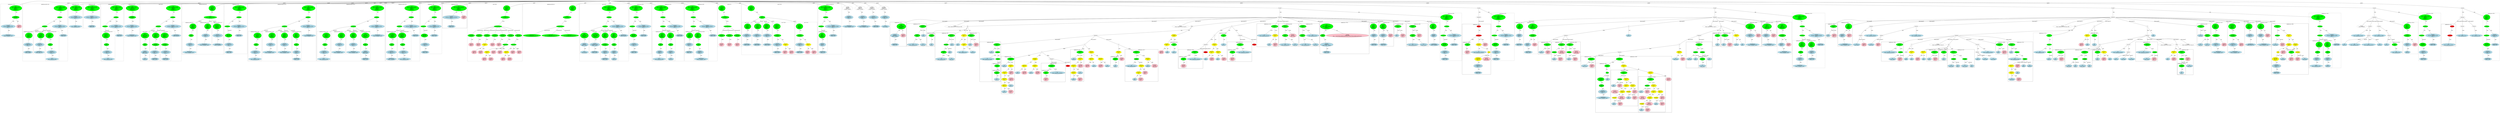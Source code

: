 strict graph "" {
	graph [bb="0,0,41201,2342.4"];
	node [label="\N"];
	subgraph cluster214 {
		graph [bb="5499,1572.7,5868,2265.4",
			label="rijndael_enc.c:47:15",
			lheight=0.21,
			lp="5683.5,2253.9",
			lwidth=1.56,
			style=dashed
		];
		217	[fillcolor=lightblue,
			height=0.74639,
			label="IdentifierType
names: ['unsigned', 'char']",
			pos="5627,1607.6",
			style="filled,dashed",
			width=3.0838];
		216	[fillcolor=lightblue,
			height=1.041,
			label="TypeDecl
declname: rijndael_enc_key
quals: []",
			pos="5627,1796.9",
			style="filled,dashed",
			width=3.3391];
		216 -- 217	[label=type,
			lp="5639,1712.8",
			pos="5627,1759.4 5627,1722.6 5627,1666.9 5627,1634.5"];
		215	[fillcolor=green,
			height=0.74639,
			label="ArrayDecl
dim_quals: []",
			pos="5756,1986.3",
			style="filled,dashed",
			width=1.7678];
		215 -- 216	[label=type,
			lp="5716,1902.1",
			pos="5738.9,1960.4 5716.5,1928 5677.3,1871 5651.7,1833.9"];
		218	[fillcolor=pink,
			height=1.041,
			label="Constant
type: int
value: 32",
			pos="5813,1796.9",
			style="filled,dashed",
			width=1.316];
		215 -- 218	[label=dim,
			lp="5794,1902.1",
			pos="5763.9,1959.3 5773.9,1926.6 5791,1870.4 5802.1,1833.7"];
		214	[fillcolor=green,
			height=1.6303,
			label="Decl
name: rijndael_enc_key
quals: []
storage: []
funcspec: []",
			pos="5756,2175.7",
			style="filled,dashed",
			width=2.8874];
		214 -- 215	[label=type,
			lp="5768,2091.5",
			pos="5756,2117 5756,2082.3 5756,2040 5756,2013.3"];
	}
	subgraph cluster177 {
		graph [bb="3727,1075.4,4495,2265.4",
			label="rijndael_enc_libc.h:18:5",
			lheight=0.21,
			lp="4111,2253.9",
			lwidth=1.85,
			style=dashed
		];
		subgraph cluster187 {
			graph [bb="4177,1225.8,4347,1697.3",
				label="rijndael_enc_libc.h:19:37",
				lheight=0.21,
				lp="4262,1685.8",
				lwidth=1.93,
				style=dashed
			];
			189	[fillcolor=lightblue,
				height=0.74639,
				label="IdentifierType
names: ['Origin']",
				pos="4262,1260.6",
				style="filled,dashed",
				width=2.1213];
			188	[fillcolor=lightblue,
				height=1.041,
				label="TypeDecl
declname: origin
quals: []",
				pos="4262,1418.2",
				style="filled,dashed",
				width=2.141];
			188 -- 189	[label=type,
				lp="4274,1334",
				pos="4262,1380.3 4262,1351.8 4262,1312.9 4262,1287.5"];
			187	[fillcolor=green,
				height=1.6303,
				label="Decl
name: origin
quals: []
storage: []
funcspec: []",
				pos="4254,1607.6",
				style="filled,dashed",
				width=1.6892];
			187 -- 188	[label=type,
				lp="4270,1523.4",
				pos="4256.5,1548.8 4257.8,1518.5 4259.3,1482.3 4260.4,1455.8"];
		}
		subgraph cluster184 {
			graph [bb="3979,1225.8,4169,1697.3",
				label="rijndael_enc_libc.h:18:69",
				lheight=0.21,
				lp="4074,1685.8",
				lwidth=1.93,
				style=dashed
			];
			186	[fillcolor=lightblue,
				height=0.74639,
				label="IdentifierType
names: ['long', 'int']",
				pos="4074,1260.6",
				style="filled,dashed",
				width=2.4159];
			185	[fillcolor=lightblue,
				height=1.041,
				label="TypeDecl
declname: offset
quals: []",
				pos="4082,1418.2",
				style="filled,dashed",
				width=2.1017];
			185 -- 186	[label=type,
				lp="4090,1334",
				pos="4080.1,1380.7 4078.7,1352.2 4076.6,1313.1 4075.3,1287.7"];
			184	[fillcolor=green,
				height=1.6303,
				label="Decl
name: offset
quals: []
storage: []
funcspec: []",
				pos="4098,1607.6",
				style="filled,dashed",
				width=1.6696];
			184 -- 185	[label=type,
				lp="4104,1523.4",
				pos="4093.1,1548.8 4090.5,1518.5 4087.4,1482.3 4085.1,1455.8"];
		}
		subgraph cluster180 {
			graph [bb="3735,1083.4,3971,1697.3",
				label="rijndael_enc_libc.h:18:51",
				lheight=0.21,
				lp="3853,1685.8",
				lwidth=1.93,
				style=dashed
			];
			183	[fillcolor=lightblue,
				height=0.74639,
				label="Struct
name: rijndael_enc_FILE",
				pos="3853,1118.3",
				style="filled,dashed",
				width=3.0641];
			182	[fillcolor=lightblue,
				height=1.041,
				label="TypeDecl
declname: stream
quals: []",
				pos="3862,1260.6",
				style="filled,dashed",
				width=2.2195];
			182 -- 183	[label=type,
				lp="3871,1191.7",
				pos="3859.7,1223.1 3858.1,1198.8 3856.1,1167.3 3854.7,1145.4"];
			181	[fillcolor=green,
				height=0.74639,
				label="PtrDecl
quals: []",
				pos="3874,1418.2",
				style="filled,dashed",
				width=1.2178];
			181 -- 182	[label=type,
				lp="3880,1334",
				pos="3872,1391.2 3870,1365.7 3867,1326.8 3864.8,1298.2"];
			180	[fillcolor=green,
				height=1.6303,
				label="Decl
name: stream
quals: []
storage: []
funcspec: []",
				pos="3898,1607.6",
				style="filled,dashed",
				width=1.7874];
			180 -- 181	[label=type,
				lp="3901,1523.4",
				pos="3890.6,1549.1 3886.2,1514.4 3880.8,1472 3877.3,1445.3"];
		}
		179	[fillcolor=green,
			height=0.5,
			label=ParamList,
			pos="4121,1796.9",
			style="filled,dashed",
			width=1.3179];
		179 -- 180	[label="params[0]",
			lp="4029,1712.8",
			pos="4095.6,1781.5 4065.2,1763.8 4013.8,1731.7 3975,1697.3 3961,1684.8 3947.1,1669.9 3935,1655.8"];
		179 -- 184	[label="params[1]",
			lp="4140,1712.8",
			pos="4118.9,1778.7 4115.8,1753.3 4109.8,1704.8 4105.1,1666.1"];
		179 -- 187	[label="params[2]",
			lp="4212,1712.8",
			pos="4132.8,1779.3 4152.2,1752 4191.5,1696.6 4220.1,1656.3"];
		178	[fillcolor=green,
			height=0.5,
			label=FuncDecl,
			pos="4360,1986.3",
			style="filled,dashed",
			width=1.2457];
		178 -- 179	[label=args,
			lp="4265.5,1902.1",
			pos="4338.4,1970.5 4311.2,1951.6 4263.4,1917.8 4224,1886.6 4193.1,1862.2 4158.7,1831.9 4138.5,1813.8"];
		190	[fillcolor=lightblue,
			height=1.041,
			label="TypeDecl
declname: rijndael_enc_fseek
quals: []",
			pos="4360,1796.9",
			style="filled,dashed",
			width=3.5159];
		178 -- 190	[label=type,
			lp="4372,1902.1",
			pos="4360,1968 4360,1937.9 4360,1875 4360,1834.7"];
		191	[fillcolor=lightblue,
			height=0.74639,
			label="IdentifierType
names: ['int']",
			pos="4421,1607.6",
			style="filled,dashed",
			width=1.8463];
		190 -- 191	[label=type,
			lp="4401,1712.8",
			pos="4371.9,1759.4 4383.9,1722.6 4402,1666.9 4412.6,1634.5"];
		177	[fillcolor=green,
			height=1.6303,
			label="Decl
name: rijndael_enc_fseek
quals: []
storage: []
funcspec: []",
			pos="4369,2175.7",
			style="filled,dashed",
			width=3.0641];
		177 -- 178	[label=type,
			lp="4378,2091.5",
			pos="4366.2,2117 4364.4,2078.2 4362,2029.9 4360.8,2004.6"];
	}
	subgraph cluster479 {
		graph [bb="30376,933.07,30932,2076",
			label="rijndael_enc.c:131:6",
			lheight=0.21,
			lp="30654,2064.5",
			lwidth=1.56,
			style=dashed
		];
		subgraph cluster482 {
			graph [bb="30384,941.07,30622,1507.9",
				label="rijndael_enc.c:131:43",
				lheight=0.21,
				lp="30503,1496.4",
				lwidth=1.64,
				style=dashed
			];
			485	[fillcolor=lightblue,
				height=0.74639,
				label="IdentifierType
names: ['unsigned', 'char']",
				pos="30503,975.94",
				style="filled,dashed",
				width=3.0838];
			484	[fillcolor=lightblue,
				height=1.041,
				label="TypeDecl
declname: buf
quals: []",
				pos="30505,1118.3",
				style="filled,dashed",
				width=1.866];
			484 -- 485	[label=type,
				lp="30517,1049.3",
				pos="30504,1080.8 30504,1056.4 30504,1024.9 30503,1003.1"];
			483	[fillcolor=green,
				height=0.74639,
				label="PtrDecl
quals: []",
				pos="30510,1260.6",
				style="filled,dashed",
				width=1.2178];
			483 -- 484	[label=type,
				lp="30520,1191.7",
				pos="30509,1233.6 30508,1211.7 30507,1180.2 30506,1155.8"];
			482	[fillcolor=green,
				height=1.6303,
				label="Decl
name: buf
quals: []
storage: []
funcspec: []",
				pos="30521,1418.2",
				style="filled,dashed",
				width=1.591];
			482 -- 483	[label=type,
				lp="30528,1334",
				pos="30517,1359.3 30515,1334.7 30513,1307.4 30512,1287.9"];
		}
		subgraph cluster486 {
			graph [bb="30630,1083.4,30778,1507.9",
				label="rijndael_enc.c:131:53",
				lheight=0.21,
				lp="30704,1496.4",
				lwidth=1.64,
				style=dashed
			];
			488	[fillcolor=lightblue,
				height=0.74639,
				label="IdentifierType
names: ['int']",
				pos="30704,1118.3",
				style="filled,dashed",
				width=1.8463];
			487	[fillcolor=lightblue,
				height=1.041,
				label="TypeDecl
declname: len
quals: []",
				pos="30704,1260.6",
				style="filled,dashed",
				width=1.8267];
			487 -- 488	[label=type,
				lp="30716,1191.7",
				pos="30704,1223.1 30704,1198.8 30704,1167.3 30704,1145.4"];
			486	[fillcolor=green,
				height=1.6303,
				label="Decl
name: len
quals: []
storage: []
funcspec: []",
				pos="30699,1418.2",
				style="filled,dashed",
				width=1.591];
			486 -- 487	[label=type,
				lp="30714,1334",
				pos="30701,1359.3 30702,1338.9 30702,1316.5 30703,1298.4"];
		}
		481	[fillcolor=green,
			height=0.5,
			label=ParamList,
			pos="30546,1607.6",
			style="filled,dashed",
			width=1.3179];
		481 -- 482	[label="params[0]",
			lp="30564,1523.4",
			pos="30544,1589.3 30540,1563.9 30534,1515.4 30529,1476.7"];
		481 -- 486	[label="params[1]",
			lp="30646,1523.4",
			pos="30559,1590.3 30582,1562.3 30630,1504.3 30663,1463.6"];
		480	[fillcolor=green,
			height=0.5,
			label=FuncDecl,
			pos="30546,1796.9",
			style="filled,dashed",
			width=1.2457];
		480 -- 481	[label=args,
			lp="30558,1712.8",
			pos="30546,1778.7 30546,1743 30546,1661.5 30546,1625.8"];
		489	[fillcolor=lightblue,
			height=1.041,
			label="TypeDecl
declname: rijndael_enc_fillrand
quals: []",
			pos="30789,1607.6",
			style="filled,dashed",
			width=3.7123];
		480 -- 489	[label=type,
			lp="30673,1712.8",
			pos="30566,1780.6 30605,1750.7 30691,1684 30744,1643"];
		490	[fillcolor=lightblue,
			height=0.74639,
			label="IdentifierType
names: ['void']",
			pos="30855,1418.2",
			style="filled,dashed",
			width=1.9053];
		489 -- 490	[label=type,
			lp="30833,1523.4",
			pos="30802,1570 30815,1533.1 30835,1477.2 30846,1444.8"];
		479	[fillcolor=green,
			height=1.6303,
			label="Decl
name: rijndael_enc_fillrand
quals: []
storage: []
funcspec: []",
			pos="30524,1986.3",
			style="filled,dashed",
			width=3.2802];
		479 -- 480	[label=type,
			lp="30547,1902.1",
			pos="30531,1927.6 30535,1888.9 30541,1840.5 30544,1815.2"];
	}
	subgraph cluster226 {
		graph [bb="6440,1762.1,6688,2265.4",
			label="rijndael_enc.c:51:26",
			lheight=0.21,
			lp="6564,2253.9",
			lwidth=1.56,
			style=dashed
		];
		228	[fillcolor=lightblue,
			height=0.74639,
			label="Struct
name: rijndael_enc_FILE",
			pos="6564,1796.9",
			style="filled,dashed",
			width=3.0641];
		227	[fillcolor=lightblue,
			height=1.041,
			label="TypeDecl
declname: rijndael_enc_fin
quals: []",
			pos="6564,1986.3",
			style="filled,dashed",
			width=3.2213];
		227 -- 228	[label=type,
			lp="6576,1902.1",
			pos="6564,1948.8 6564,1912 6564,1856.3 6564,1823.9"];
		226	[fillcolor=green,
			height=1.6303,
			label="Decl
name: rijndael_enc_fin
quals: []
storage: []
funcspec: []",
			pos="6576,2175.7",
			style="filled,dashed",
			width=2.7891];
		226 -- 227	[label=type,
			lp="6584,2091.5",
			pos="6572.3,2117 6570.4,2086.6 6568,2050.4 6566.3,2023.9"];
	}
	subgraph cluster219 {
		graph [bb="5876,1762.1,6164,2265.4",
			label="rijndael_enc.c:48:5",
			lheight=0.21,
			lp="6020,2253.9",
			lwidth=1.46,
			style=dashed
		];
		221	[fillcolor=lightblue,
			height=0.74639,
			label="IdentifierType
names: ['int']",
			pos="6020,1796.9",
			style="filled,dashed",
			width=1.8463];
		220	[fillcolor=lightblue,
			height=1.041,
			label="TypeDecl
declname: rijndael_enc_key_len
quals: []",
			pos="6020,1986.3",
			style="filled,dashed",
			width=3.7909];
		220 -- 221	[label=type,
			lp="6032,1902.1",
			pos="6020,1948.8 6020,1912 6020,1856.3 6020,1823.9"];
		219	[fillcolor=green,
			height=1.6303,
			label="Decl
name: rijndael_enc_key_len
quals: []
storage: []
funcspec: []",
			pos="6028,2175.7",
			style="filled,dashed",
			width=3.3391];
		219 -- 220	[label=type,
			lp="6037,2091.5",
			pos="6025.5,2117 6024.2,2086.6 6022.7,2050.4 6021.6,2023.9"];
	}
	subgraph cluster205 {
		graph [bb="5099,1075.4,5491,2265.4",
			label="rijndael_enc_libc.h:22:5",
			lheight=0.21,
			lp="5295,2253.9",
			lwidth=1.85,
			style=dashed
		];
		subgraph cluster208 {
			graph [bb="5107,1083.4,5343,1697.3",
				label="rijndael_enc_libc.h:22:50",
				lheight=0.21,
				lp="5225,1685.8",
				lwidth=1.93,
				style=dashed
			];
			211	[fillcolor=lightblue,
				height=0.74639,
				label="Struct
name: rijndael_enc_FILE",
				pos="5225,1118.3",
				style="filled,dashed",
				width=3.0641];
			210	[fillcolor=lightblue,
				height=1.041,
				label="TypeDecl
declname: stream
quals: []",
				pos="5210,1260.6",
				style="filled,dashed",
				width=2.2195];
			210 -- 211	[label=type,
				lp="5230,1191.7",
				pos="5213.9,1223.1 5216.5,1198.8 5219.9,1167.3 5222.2,1145.4"];
			209	[fillcolor=green,
				height=0.74639,
				label="PtrDecl
quals: []",
				pos="5196,1418.2",
				style="filled,dashed",
				width=1.2178];
			209 -- 210	[label=type,
				lp="5216,1334",
				pos="5198.3,1391.2 5200.6,1365.7 5204.1,1326.8 5206.7,1298.2"];
			208	[fillcolor=green,
				height=1.6303,
				label="Decl
name: stream
quals: []
storage: []
funcspec: []",
				pos="5187,1607.6",
				style="filled,dashed",
				width=1.7874];
			208 -- 209	[label=type,
				lp="5204,1523.4",
				pos="5189.8,1548.8 5191.4,1514.2 5193.5,1471.9 5194.8,1445.2"];
		}
		207	[fillcolor=green,
			height=0.5,
			label=ParamList,
			pos="5174,1796.9",
			style="filled,dashed",
			width=1.3179];
		207 -- 208	[label="params[0]",
			lp="5209,1712.8",
			pos="5175.2,1778.7 5177,1753.4 5180.3,1705.1 5183,1666.5"];
		206	[fillcolor=green,
			height=0.5,
			label=FuncDecl,
			pos="5361,1986.3",
			style="filled,dashed",
			width=1.2457];
		206 -- 207	[label=args,
			lp="5264.5,1902.1",
			pos="5336.7,1970.8 5308.7,1953.3 5262.4,1921.8 5230,1886.6 5209.5,1864.4 5192.1,1833.7 5182.3,1814.9"];
		212	[fillcolor=lightblue,
			height=1.041,
			label="TypeDecl
declname: rijndael_enc_feof
quals: []",
			pos="5361,1796.9",
			style="filled,dashed",
			width=3.3784];
		206 -- 212	[label=type,
			lp="5373,1902.1",
			pos="5361,1968 5361,1937.9 5361,1875 5361,1834.7"];
		213	[fillcolor=lightblue,
			height=0.74639,
			label="IdentifierType
names: ['int']",
			pos="5417,1607.6",
			style="filled,dashed",
			width=1.8463];
		212 -- 213	[label=type,
			lp="5400,1712.8",
			pos="5371.9,1759.4 5382.9,1722.6 5399.6,1666.9 5409.2,1634.5"];
		205	[fillcolor=green,
			height=1.6303,
			label="Decl
name: rijndael_enc_feof
quals: []
storage: []
funcspec: []",
			pos="5370,2175.7",
			style="filled,dashed",
			width=2.9266];
		205 -- 206	[label=type,
			lp="5379,2091.5",
			pos="5367.2,2117 5365.4,2078.2 5363,2029.9 5361.8,2004.6"];
	}
	subgraph cluster466 {
		graph [bb="24911,798.72,25399,1845.9",
			label="rijndael_enc.c:118:3",
			lheight=0.21,
			lp="25155,1834.4",
			lwidth=1.56
		];
		subgraph cluster476 {
			graph [bb="24919,1215.2,25053,1476.1",
				label="rijndael_enc.c:118:62",
				lheight=0.21,
				lp="24986,1464.6",
				lwidth=1.64,
				style=dashed
			];
			477	[fillcolor=pink,
				height=1.041,
				label="Constant
type: int
value: 1",
				pos="24997,1260.6",
				style=filled,
				width=1.2767];
			476	[fillcolor=green,
				height=0.74639,
				label="UnaryOp
op: -",
				pos="24997,1418.2",
				style=filled,
				width=1.316];
			476 -- 477	[label=expr,
				lp="24994,1334",
				pos="24989,1391.5 24984,1373.4 24979,1348.5 24982,1326.5 24983,1317 24985,1306.8 24987,1297.4"];
		}
		469	[fillcolor=lightblue,
			height=0.74639,
			label="ID
name: rijndael_enc_checksum",
			pos="25190,1260.6",
			style=filled,
			width=3.5748];
		468	[fillcolor=yellow,
			height=0.74639,
			label="BinaryOp
op: ==",
			pos="25190,1418.2",
			style=filled,
			width=1.3749];
		468 -- 469	[label=left,
			lp="25200,1334",
			pos="25190,1391.2 25190,1362.4 25190,1316.5 25190,1287.8"];
		470	[fillcolor=yellow,
			height=0.5,
			label=Cast,
			pos="25364,1260.6",
			style=filled,
			width=0.75];
		468 -- 470	[label=right,
			lp="25331,1334",
			pos="25211,1393.6 25221,1382.4 25234,1369.3 25248,1359.5 25280,1336 25298,1345.4 25328,1318.5 25341,1307.1 25350,1290.3 25357,1278"];
		471	[fillcolor=yellow,
			height=1.041,
			label="Typename
name: None
quals: []",
			pos="25182,1118.3",
			style=filled,
			width=1.6303];
		470 -- 471	[label=to_type,
			lp="25320,1191.7",
			pos="25357,1243.1 25350,1231.4 25341,1216.3 25328,1207.2 25317,1199.4 25312,1203.8 25299,1199.2 25276,1190.8 25270,1189.1 25250,1176.2 \
25238,1168.5 25226,1158.8 25215,1149.7"];
		474	[fillcolor=pink,
			height=1.041,
			label="Constant
type: int
value: 249509",
			pos="25325,1118.3",
			style=filled,
			width=1.8463];
		470 -- 474	[label=expr,
			lp="25360,1191.7",
			pos="25359,1242.7 25353,1221.2 25343,1183.5 25335,1155.4"];
		472	[fillcolor=lightblue,
			height=1.041,
			label="TypeDecl
declname: None
quals: []",
			pos="25182,975.94",
			style=filled,
			width=2.082];
		471 -- 472	[label=type,
			lp="25194,1049.3",
			pos="25182,1080.8 25182,1060.1 25182,1034.4 25182,1013.7"];
		473	[fillcolor=lightblue,
			height=0.74639,
			label="IdentifierType
names: ['int']",
			pos="25182,833.59",
			style="filled,dashed",
			width=1.8463];
		472 -- 473	[label=type,
			lp="25194,906.96",
			pos="25182,938.43 25182,914.06 25182,882.6 25182,860.72"];
		467	[fillcolor=red,
			height=0.5,
			label=TernaryOp,
			pos="25190,1607.6",
			style=filled,
			width=1.3721];
		467 -- 476	[label=iffalse,
			lp="25089,1523.4",
			pos="25163,1592.5 25132,1575.6 25082,1544.8 25048,1507.9 25031,1489 25017,1463.3 25008,1444.4"];
		467 -- 468	[label=cond,
			lp="25204,1523.4",
			pos="25190,1589.3 25190,1556.3 25190,1484.2 25190,1445.3"];
		475	[fillcolor=pink,
			height=1.041,
			label="Constant
type: int
value: 0",
			pos="25303,1418.2",
			style=filled,
			width=1.2767];
		467 -- 475	[label=iftrue,
			lp="25259,1523.4",
			pos="25200,1589.9 25219,1559.1 25259,1492.6 25283,1452.3"];
		466	[fillcolor=red,
			height=0.5,
			label=Return,
			pos="25190,1796.9",
			style=filled,
			width=0.95686];
		466 -- 467	[label=expr,
			lp="25202,1712.8",
			pos="25190,1778.7 25190,1743 25190,1661.5 25190,1625.8"];
	}
	subgraph cluster222 {
		graph [bb="6172,1572.7,6432,2265.4",
			label="rijndael_enc.c:50:22",
			lheight=0.21,
			lp="6302,2253.9",
			lwidth=1.56,
			style=dashed
		];
		225	[fillcolor=lightblue,
			height=0.74639,
			label="IdentifierType
names: ['unsigned', 'char']",
			pos="6302,1607.6",
			style="filled,dashed",
			width=3.0838];
		224	[fillcolor=lightblue,
			height=1.041,
			label="TypeDecl
declname: rijndael_enc_data
quals: []",
			pos="6302,1796.9",
			style="filled,dashed",
			width=3.398];
		224 -- 225	[label=type,
			lp="6314,1712.8",
			pos="6302,1759.4 6302,1722.6 6302,1666.9 6302,1634.5"];
		223	[fillcolor=green,
			height=0.74639,
			label="ArrayDecl
dim_quals: []",
			pos="6308,1986.3",
			style="filled,dashed",
			width=1.7678];
		223 -- 224	[label=type,
			lp="6318,1902.1",
			pos="6307.2,1959.3 6306.1,1926.9 6304.4,1871.4 6303.2,1834.7"];
		222	[fillcolor=green,
			height=1.6303,
			label="Decl
name: rijndael_enc_data
quals: []
storage: ['extern']
funcspec: []",
			pos="6310,2175.7",
			style="filled,dashed",
			width=2.9463];
		222 -- 223	[label=type,
			lp="6322,2091.5",
			pos="6309.4,2117 6309,2082.3 6308.6,2040 6308.3,2013.3"];
	}
	subgraph cluster457 {
		graph [bb="25407,1083.4,25793,2076",
			label="rijndael_enc.c:116:5",
			lheight=0.21,
			lp="25600,2064.5",
			lwidth=1.56,
			style=dashed
		];
		462	[fillcolor=lightblue,
			height=0.74639,
			label="IdentifierType
names: ['void']",
			pos="25490,1118.3",
			style="filled,dashed",
			width=1.9053];
		461	[fillcolor=lightblue,
			height=1.041,
			label="TypeDecl
declname: None
quals: []",
			pos="25490,1260.6",
			style="filled,dashed",
			width=2.082];
		461 -- 462	[label=type,
			lp="25502,1191.7",
			pos="25490,1223.1 25490,1198.8 25490,1167.3 25490,1145.4"];
		460	[fillcolor=green,
			height=1.041,
			label="Typename
name: None
quals: []",
			pos="25478,1418.2",
			style="filled,dashed",
			width=1.6303];
		460 -- 461	[label=type,
			lp="25497,1334",
			pos="25481,1380.7 25483,1355.8 25485,1323 25487,1298.1"];
		459	[fillcolor=green,
			height=0.5,
			label=ParamList,
			pos="25462,1607.6",
			style="filled,dashed",
			width=1.3179];
		459 -- 460	[label="params[0]",
			lp="25498,1523.4",
			pos="25463,1589.3 25466,1559.1 25471,1496.2 25475,1456"];
		458	[fillcolor=green,
			height=0.5,
			label=FuncDecl,
			pos="25528,1796.9",
			style="filled,dashed",
			width=1.2457];
		458 -- 459	[label=args,
			lp="25512,1712.8",
			pos="25522,1779 25509,1743.4 25481,1661.3 25468,1625.6"];
		463	[fillcolor=lightblue,
			height=1.041,
			label="TypeDecl
declname: rijndael_enc_return
quals: []",
			pos="25656,1607.6",
			style="filled,dashed",
			width=3.5748];
		458 -- 463	[label=type,
			lp="25601,1712.8",
			pos="25539,1779.3 25560,1749.2 25604,1685.1 25631,1644.6"];
		464	[fillcolor=lightblue,
			height=0.74639,
			label="IdentifierType
names: ['int']",
			pos="25656,1418.2",
			style="filled,dashed",
			width=1.8463];
		463 -- 464	[label=type,
			lp="25668,1523.4",
			pos="25656,1570 25656,1533.3 25656,1477.6 25656,1445.1"];
		457	[fillcolor=green,
			height=1.6303,
			label="Decl
name: rijndael_enc_return
quals: []
storage: []
funcspec: []",
			pos="25528,1986.3",
			style="filled,dashed",
			width=3.1427];
		457 -- 458	[label=type,
			lp="25540,1902.1",
			pos="25528,1927.6 25528,1888.9 25528,1840.5 25528,1815.2"];
	}
	subgraph cluster451 {
		graph [bb="21435,1372.7,21808,1854.8",
			label="rijndael_enc.c:113:3",
			lheight=0.21,
			lp="21622,1843.3",
			lwidth=1.56
		];
		452	[fillcolor=lightblue,
			height=0.74639,
			label="ID
name: rijndael_enc_key_len",
			pos="21563,1607.6",
			style=filled,
			width=3.3391];
		451	[fillcolor=green,
			height=0.74639,
			label="Assignment
op: =",
			pos="21742,1796.9",
			style=filled,
			width=1.6106];
		451 -- 452	[label=lvalue,
			lp="21686,1712.8",
			pos="21719,1772.2 21685,1736.8 21622,1670.3 21587,1633.9"];
		453	[fillcolor=yellow,
			height=0.74639,
			label="BinaryOp
op: /",
			pos="21751,1607.6",
			style=filled,
			width=1.3749];
		451 -- 453	[label=rvalue,
			lp="21764,1712.8",
			pos="21743,1769.9 21745,1734.2 21748,1670.4 21750,1634.7"];
		454	[fillcolor=lightblue,
			height=0.74639,
			label="ID
name: i",
			pos="21648,1418.2",
			style=filled,
			width=1.1392];
		453 -- 454	[label=left,
			lp="21718,1523.4",
			pos="21737,1581.7 21718,1545.7 21681,1479.7 21662,1443.9"];
		455	[fillcolor=pink,
			height=1.041,
			label="Constant
type: int
value: 2",
			pos="21753,1418.2",
			style=filled,
			width=1.2767];
		453 -- 455	[label=right,
			lp="21765,1523.4",
			pos="21751,1580.5 21752,1548.1 21752,1492.7 21753,1456"];
	}
	subgraph cluster450 {
		graph [label="rijndael_enc.c:110:7"];
	}
	subgraph cluster446 {
		graph [bb="20095,922.46,20511,1318.5",
			label="rijndael_enc.c:109:7",
			lheight=0.21,
			lp="20303,1307",
			lwidth=1.56
		];
		subgraph cluster448 {
			graph [bb="20103,930.46,20237,1176.2",
				label="rijndael_enc.c:109:32",
				lheight=0.21,
				lp="20170,1164.7",
				lwidth=1.64,
				style=dashed
			];
			449	[fillcolor=pink,
				height=1.041,
				label="Constant
type: int
value: 4",
				pos="20180,975.94",
				style=filled,
				width=1.2767];
			448	[fillcolor=green,
				height=0.74639,
				label="UnaryOp
op: -",
				pos="20180,1118.3",
				style=filled,
				width=1.316];
			448 -- 449	[label=expr,
				lp="20192,1049.3",
				pos="20180,1091.2 20180,1069.3 20180,1037.8 20180,1013.4"];
		}
		447	[fillcolor=lightblue,
			height=0.74639,
			label="ID
name: rijndael_enc_checksum",
			pos="20374,1118.3",
			style=filled,
			width=3.5748];
		446	[fillcolor=green,
			height=0.74639,
			label="Assignment
op: =",
			pos="20374,1260.6",
			style=filled,
			width=1.6106];
		446 -- 448	[label=rvalue,
			lp="20278,1191.7",
			pos="20335,1240.9 20305,1225.6 20263,1202.4 20231,1176.2 20219,1166.5 20208,1154.1 20199,1143.3"];
		446 -- 447	[label=lvalue,
			lp="20391,1191.7",
			pos="20374,1233.6 20374,1208.4 20374,1170.4 20374,1145.2"];
	}
	subgraph cluster93 {
		graph [bb="8,1075.4,711,2265.4",
			label="aes.h:162:9",
			lheight=0.21,
			lp="359.5,2253.9",
			lwidth=0.88,
			style=dashed
		];
		subgraph cluster104 {
			graph [bb="386,1083.4,536,1697.3",
				label="aes.h:163:48",
				lheight=0.21,
				lp="461,1685.8",
				lwidth=0.97,
				style=dashed
			];
			107	[fillcolor=lightblue,
				height=0.74639,
				label="Struct
name: aes",
				pos="461,1118.3",
				style="filled,dashed",
				width=1.3946];
			106	[fillcolor=lightblue,
				height=1.041,
				label="TypeDecl
declname: cx
quals: ['const']",
				pos="461,1260.6",
				style="filled,dashed",
				width=1.866];
			106 -- 107	[label=type,
				lp="473,1191.7",
				pos="461,1223.1 461,1198.8 461,1167.3 461,1145.4"];
			105	[fillcolor=green,
				height=0.74639,
				label="PtrDecl
quals: []",
				pos="461,1418.2",
				style="filled,dashed",
				width=1.2178];
			105 -- 106	[label=type,
				lp="473,1334",
				pos="461,1391.2 461,1365.7 461,1326.8 461,1298.2"];
			104	[fillcolor=green,
				height=1.6303,
				label="Decl
name: cx
quals: ['const']
storage: []
funcspec: []",
				pos="461,1607.6",
				style="filled,dashed",
				width=1.866];
			104 -- 105	[label=type,
				lp="473,1523.4",
				pos="461,1548.8 461,1514.2 461,1471.9 461,1445.2"];
		}
		subgraph cluster96 {
			graph [bb="16,1083.4,188,1697.3",
				label="aes.h:162:36",
				lheight=0.21,
				lp="102,1685.8",
				lwidth=0.97,
				style=dashed
			];
			99	[fillcolor=lightblue,
				height=0.74639,
				label="IdentifierType
names: ['byte']",
				pos="102,1118.3",
				style="filled,dashed",
				width=1.8856];
			98	[fillcolor=lightblue,
				height=1.041,
				label="TypeDecl
declname: in_blk
quals: []",
				pos="102,1260.6",
				style="filled,dashed",
				width=2.1802];
			98 -- 99	[label=type,
				lp="114,1191.7",
				pos="102,1223.1 102,1198.8 102,1167.3 102,1145.4"];
			97	[fillcolor=green,
				height=0.74639,
				label="ArrayDecl
dim_quals: []",
				pos="108,1418.2",
				style="filled,dashed",
				width=1.7678];
			97 -- 98	[label=type,
				lp="117,1334",
				pos="107,1391.2 106.01,1365.7 104.51,1326.8 103.41,1298.2"];
			96	[fillcolor=green,
				height=1.6303,
				label="Decl
name: in_blk
quals: []
storage: []
funcspec: []",
				pos="116,1607.6",
				style="filled,dashed",
				width=1.7481];
			96 -- 97	[label=type,
				lp="125,1523.4",
				pos="113.53,1548.8 112.06,1514.2 110.25,1471.9 109.11,1445.2"];
		}
		subgraph cluster100 {
			graph [bb="196,1083.4,378,1697.3",
				label="aes.h:162:52",
				lheight=0.21,
				lp="287,1685.8",
				lwidth=0.97,
				style=dashed
			];
			103	[fillcolor=lightblue,
				height=0.74639,
				label="IdentifierType
names: ['byte']",
				pos="287,1118.3",
				style="filled,dashed",
				width=1.8856];
			102	[fillcolor=lightblue,
				height=1.041,
				label="TypeDecl
declname: out_blk
quals: []",
				pos="287,1260.6",
				style="filled,dashed",
				width=2.3177];
			102 -- 103	[label=type,
				lp="299,1191.7",
				pos="287,1223.1 287,1198.8 287,1167.3 287,1145.4"];
			101	[fillcolor=green,
				height=0.74639,
				label="ArrayDecl
dim_quals: []",
				pos="292,1418.2",
				style="filled,dashed",
				width=1.7678];
			101 -- 102	[label=type,
				lp="302,1334",
				pos="291.16,1391.2 290.35,1365.7 289.09,1326.8 288.18,1298.2"];
			100	[fillcolor=green,
				height=1.6303,
				label="Decl
name: out_blk
quals: []
storage: []
funcspec: []",
				pos="301,1607.6",
				style="filled,dashed",
				width=1.866];
			100 -- 101	[label=type,
				lp="310,1523.4",
				pos="298.23,1548.8 296.56,1514.2 294.53,1471.9 293.25,1445.2"];
		}
		95	[fillcolor=green,
			height=0.5,
			label=ParamList,
			pos="335,1796.9",
			style="filled,dashed",
			width=1.3179];
		95 -- 96	[label="params[0]",
			lp="246,1712.8",
			pos="310.07,1781.5 280.36,1763.6 229.99,1731.5 192,1697.3 178.14,1684.8 164.42,1669.8 152.54,1655.8"];
		95 -- 100	[label="params[1]",
			lp="350,1712.8",
			pos="331.86,1778.7 327.24,1753.2 318.4,1704.5 311.36,1665.6"];
		95 -- 104	[label="params[2]",
			lp="423,1712.8",
			pos="346.18,1779.3 364.19,1752.5 400.32,1698.8 427.27,1658.7"];
		94	[fillcolor=green,
			height=0.5,
			label=FuncDecl,
			pos="568,1986.3",
			style="filled,dashed",
			width=1.2457];
		94 -- 95	[label=args,
			lp="462.5,1902.1",
			pos="544.37,1971 515.04,1952.8 464.01,1919.8 424,1886.6 395.96,1863.4 366.63,1832.7 349.62,1814.2"];
		108	[fillcolor=lightblue,
			height=1.041,
			label="TypeDecl
declname: rijndael_enc_encrypt
quals: []",
			pos="568,1796.9",
			style="filled,dashed",
			width=3.7516];
		94 -- 108	[label=type,
			lp="580,1902.1",
			pos="568,1968 568,1937.9 568,1875 568,1834.7"];
		109	[fillcolor=lightblue,
			height=0.74639,
			label="IdentifierType
names: ['aes_ret']",
			pos="625,1607.6",
			style="filled,dashed",
			width=2.1802];
		108 -- 109	[label=type,
			lp="607,1712.8",
			pos="579.13,1759.4 590.3,1722.6 607.25,1666.9 617.11,1634.5"];
		93	[fillcolor=green,
			height=1.6303,
			label="Decl
name: rijndael_enc_encrypt
quals: []
storage: []
funcspec: []",
			pos="576,2175.7",
			style="filled,dashed",
			width=3.2998];
		93 -- 94	[label=type,
			lp="585,2091.5",
			pos="573.53,2117 571.88,2078.2 569.82,2029.9 568.74,2004.6"];
	}
	subgraph cluster436 {
		graph [label="rijndael_enc.c:106:5"];
	}
	subgraph cluster127 {
		graph [bb="719,1217.8,1417,2265.4",
			label="rijndael_enc_libc.h:8:8",
			lheight=0.21,
			lp="1068,2253.9",
			lwidth=1.75,
			style=dashed
		];
		subgraph cluster129 {
			graph [bb="727,1225.8,965,1886.6",
				label="rijndael_enc_libc.h:9:17",
				lheight=0.21,
				lp="846,1875.1",
				lwidth=1.85,
				style=dashed
			];
			132	[fillcolor=lightblue,
				height=0.74639,
				label="IdentifierType
names: ['unsigned', 'char']",
				pos="846,1260.6",
				style="filled,dashed",
				width=3.0838];
			131	[fillcolor=lightblue,
				height=1.041,
				label="TypeDecl
declname: data
quals: []",
				pos="856,1418.2",
				style="filled,dashed",
				width=1.9445];
			131 -- 132	[label=type,
				lp="863,1334",
				pos="853.66,1380.7 851.82,1352.2 849.31,1313.1 847.67,1287.7"];
			130	[fillcolor=green,
				height=0.74639,
				label="PtrDecl
quals: []",
				pos="871,1607.6",
				style="filled,dashed",
				width=1.2178];
			130 -- 131	[label=type,
				lp="877,1523.4",
				pos="868.91,1580.5 866.32,1548.1 861.88,1492.7 858.94,1456"];
			129	[fillcolor=green,
				height=1.6303,
				label="Decl
name: data
quals: []
storage: []
funcspec: []",
				pos="899,1796.9",
				style="filled,dashed",
				width=1.591];
			129 -- 130	[label=type,
				lp="900,1712.8",
				pos="890.45,1738.7 885.27,1704.1 878.91,1661.5 874.91,1634.7"];
		}
		subgraph cluster133 {
			graph [bb="973,1383.3,1213,1886.6",
				label="rijndael_enc_libc.h:10:17",
				lheight=0.21,
				lp="1093,1875.1",
				lwidth=1.93,
				style=dashed
			];
			135	[fillcolor=lightblue,
				height=0.74639,
				label="IdentifierType
names: ['unsigned', 'long']",
				pos="1093,1418.2",
				style="filled,dashed",
				width=3.1034];
			134	[fillcolor=lightblue,
				height=1.041,
				label="TypeDecl
declname: size
quals: []",
				pos="1114,1607.6",
				style="filled,dashed",
				width=1.9249];
			134 -- 135	[label=type,
				lp="1118,1523.4",
				pos="1109.9,1570 1105.8,1533.3 1099.5,1477.6 1095.9,1445.1"];
			133	[fillcolor=green,
				height=1.6303,
				label="Decl
name: size
quals: []
storage: []
funcspec: []",
				pos="1144,1796.9",
				style="filled,dashed",
				width=1.591];
			133 -- 134	[label=type,
				lp="1144,1712.8",
				pos="1134.9,1739 1130,1708.4 1124.1,1671.6 1119.8,1644.9"];
		}
		subgraph cluster136 {
			graph [bb="1221,1383.3,1409,1886.6",
				label="rijndael_enc_libc.h:11:12",
				lheight=0.21,
				lp="1315,1875.1",
				lwidth=1.93,
				style=dashed
			];
			138	[fillcolor=lightblue,
				height=0.74639,
				label="IdentifierType
names: ['unsigned']",
				pos="1315,1418.2",
				style="filled,dashed",
				width=2.3963];
			137	[fillcolor=lightblue,
				height=1.041,
				label="TypeDecl
declname: cur_pos
quals: []",
				pos="1314,1607.6",
				style="filled,dashed",
				width=2.3374];
			137 -- 138	[label=type,
				lp="1327,1523.4",
				pos="1314.2,1570 1314.4,1533.3 1314.7,1477.6 1314.9,1445.1"];
			136	[fillcolor=green,
				height=1.6303,
				label="Decl
name: cur_pos
quals: []
storage: []
funcspec: []",
				pos="1305,1796.9",
				style="filled,dashed",
				width=1.9053];
			136 -- 137	[label=type,
				lp="1322,1712.8",
				pos="1307.8,1738.2 1309.2,1707.9 1311,1671.6 1312.2,1645.2"];
		}
		128	[fillcolor=green,
			height=0.74639,
			label="Struct
name: rijndael_enc_FILE",
			pos="1189,1986.3",
			style="filled,dashed",
			width=3.0641];
		128 -- 129	[label="decls[0]",
			lp="1024,1902.1",
			pos="1121.9,1964.7 1075.8,1948.4 1014.9,1922.4 969,1886.6 954.61,1875.4 941.44,1860.7 930.5,1846.4"];
		128 -- 133	[label="decls[1]",
			lp="1193,1902.1",
			pos="1182.7,1959.3 1176.2,1932.2 1165.9,1889.1 1157.5,1854.2"];
		128 -- 136	[label="decls[2]",
			lp="1266,1902.1",
			pos="1204.9,1959.7 1222.4,1931.3 1251.2,1884.9 1273.4,1849"];
		127	[fillcolor=green,
			height=1.6303,
			label="Decl
name: None
quals: []
storage: []
funcspec: []",
			pos="1222,2175.7",
			style="filled,dashed",
			width=1.6303];
		127 -- 128	[label=type,
			lp="1221,2091.5",
			pos="1212,2117.7 1205.9,2083.1 1198.3,2040.4 1193.6,2013.5"];
	}
	subgraph cluster241 {
		graph [bb="7494,1225.8,7880,2265.4",
			label="rijndael_enc.c:59:5",
			lheight=0.21,
			lp="7687,2253.9",
			lwidth=1.46,
			style=dashed
		];
		246	[fillcolor=lightblue,
			height=0.74639,
			label="IdentifierType
names: ['void']",
			pos="7577,1260.6",
			style="filled,dashed",
			width=1.9053];
		245	[fillcolor=lightblue,
			height=1.041,
			label="TypeDecl
declname: None
quals: []",
			pos="7577,1418.2",
			style="filled,dashed",
			width=2.082];
		245 -- 246	[label=type,
			lp="7589,1334",
			pos="7577,1380.3 7577,1351.8 7577,1312.9 7577,1287.5"];
		244	[fillcolor=green,
			height=1.041,
			label="Typename
name: None
quals: []",
			pos="7569,1607.6",
			style="filled,dashed",
			width=1.6303];
		244 -- 245	[label=type,
			lp="7585,1523.4",
			pos="7570.6,1570 7572,1537 7574,1488.7 7575.4,1455.7"];
		243	[fillcolor=green,
			height=0.5,
			label=ParamList,
			pos="7549,1796.9",
			style="filled,dashed",
			width=1.3179];
		243 -- 244	[label="params[0]",
			lp="7587,1712.8",
			pos="7550.8,1778.7 7554.1,1748.4 7560.8,1685.2 7565.1,1645"];
		242	[fillcolor=green,
			height=0.5,
			label=FuncDecl,
			pos="7743,1986.3",
			style="filled,dashed",
			width=1.2457];
		242 -- 243	[label=args,
			lp="7640.5,1902.1",
			pos="7717.9,1971.4 7688.4,1954.3 7639.2,1922.8 7605,1886.6 7584.2,1864.7 7566.9,1833.9 7557.2,1815"];
		247	[fillcolor=lightblue,
			height=1.041,
			label="TypeDecl
declname: rijndael_enc_return
quals: []",
			pos="7743,1796.9",
			style="filled,dashed",
			width=3.5748];
		242 -- 247	[label=type,
			lp="7755,1902.1",
			pos="7743,1968 7743,1937.9 7743,1875 7743,1834.7"];
		248	[fillcolor=lightblue,
			height=0.74639,
			label="IdentifierType
names: ['int']",
			pos="7743,1607.6",
			style="filled,dashed",
			width=1.8463];
		247 -- 248	[label=type,
			lp="7755,1712.8",
			pos="7743,1759.4 7743,1722.6 7743,1666.9 7743,1634.5"];
		241	[fillcolor=green,
			height=1.6303,
			label="Decl
name: rijndael_enc_return
quals: []
storage: []
funcspec: []",
			pos="7751,2175.7",
			style="filled,dashed",
			width=3.1427];
		241 -- 242	[label=type,
			lp="7760,2091.5",
			pos="7748.5,2117 7746.9,2078.2 7744.8,2029.9 7743.7,2004.6"];
	}
	subgraph cluster139 {
		graph [bb="1425,1075.4,2568,2265.4",
			label="rijndael_enc_libc.h:14:15",
			lheight=0.21,
			lp="1996.5,2253.9",
			lwidth=1.93,
			style=dashed
		];
		subgraph cluster152 {
			graph [bb="2092,1083.4,2328,1697.3",
				label="rijndael_enc_libc.h:15:82",
				lheight=0.21,
				lp="2210,1685.8",
				lwidth=1.93,
				style=dashed
			];
			155	[fillcolor=lightblue,
				height=0.74639,
				label="Struct
name: rijndael_enc_FILE",
				pos="2210,1118.3",
				style="filled,dashed",
				width=3.0641];
			154	[fillcolor=lightblue,
				height=1.041,
				label="TypeDecl
declname: stream
quals: []",
				pos="2195,1260.6",
				style="filled,dashed",
				width=2.2195];
			154 -- 155	[label=type,
				lp="2215,1191.7",
				pos="2198.9,1223.1 2201.5,1198.8 2204.9,1167.3 2207.2,1145.4"];
			153	[fillcolor=green,
				height=0.74639,
				label="PtrDecl
quals: []",
				pos="2178,1418.2",
				style="filled,dashed",
				width=1.2178];
			153 -- 154	[label=type,
				lp="2200,1334",
				pos="2180.8,1391.2 2183.6,1365.7 2187.9,1326.8 2191,1298.2"];
			152	[fillcolor=green,
				height=1.6303,
				label="Decl
name: stream
quals: []
storage: []
funcspec: []",
				pos="2169,1607.6",
				style="filled,dashed",
				width=1.7874];
			152 -- 153	[label=type,
				lp="2186,1523.4",
				pos="2171.8,1548.8 2173.4,1514.2 2175.5,1471.9 2176.8,1445.2"];
		}
		subgraph cluster149 {
			graph [bb="1844,1225.8,2084,1697.3",
				label="rijndael_enc_libc.h:15:50",
				lheight=0.21,
				lp="1964,1685.8",
				lwidth=1.93,
				style=dashed
			];
			151	[fillcolor=lightblue,
				height=0.74639,
				label="IdentifierType
names: ['unsigned', 'long']",
				pos="1964,1260.6",
				style="filled,dashed",
				width=3.1034];
			150	[fillcolor=lightblue,
				height=1.041,
				label="TypeDecl
declname: count
quals: []",
				pos="1964,1418.2",
				style="filled,dashed",
				width=2.1017];
			150 -- 151	[label=type,
				lp="1976,1334",
				pos="1964,1380.3 1964,1351.8 1964,1312.9 1964,1287.5"];
			149	[fillcolor=green,
				height=1.6303,
				label="Decl
name: count
quals: []
storage: []
funcspec: []",
				pos="1964,1607.6",
				style="filled,dashed",
				width=1.6499];
			149 -- 150	[label=type,
				lp="1976,1523.4",
				pos="1964,1548.8 1964,1518.5 1964,1482.3 1964,1455.8"];
		}
		subgraph cluster146 {
			graph [bb="1596,1225.8,1836,1697.3",
				label="rijndael_enc_libc.h:14:61",
				lheight=0.21,
				lp="1716,1685.8",
				lwidth=1.93,
				style=dashed
			];
			148	[fillcolor=lightblue,
				height=0.74639,
				label="IdentifierType
names: ['unsigned', 'long']",
				pos="1716,1260.6",
				style="filled,dashed",
				width=3.1034];
			147	[fillcolor=lightblue,
				height=1.041,
				label="TypeDecl
declname: size
quals: []",
				pos="1737,1418.2",
				style="filled,dashed",
				width=1.9249];
			147 -- 148	[label=type,
				lp="1739,1334",
				pos="1732.1,1380.7 1728.2,1352.2 1723,1313.1 1719.5,1287.7"];
			146	[fillcolor=green,
				height=1.6303,
				label="Decl
name: size
quals: []
storage: []
funcspec: []",
				pos="1768,1607.6",
				style="filled,dashed",
				width=1.591];
			146 -- 147	[label=type,
				lp="1768,1523.4",
				pos="1758.6,1549.6 1753.5,1519 1747.4,1482.2 1743,1455.5"];
		}
		subgraph cluster142 {
			graph [bb="1433,1083.4,1588,1697.3",
				label="rijndael_enc_libc.h:14:41",
				lheight=0.21,
				lp="1510.5,1685.8",
				lwidth=1.93,
				style=dashed
			];
			145	[fillcolor=lightblue,
				height=0.74639,
				label="IdentifierType
names: ['void']",
				pos="1511,1118.3",
				style="filled,dashed",
				width=1.9053];
			144	[fillcolor=lightblue,
				height=1.041,
				label="TypeDecl
declname: ptr
quals: []",
				pos="1513,1260.6",
				style="filled,dashed",
				width=1.8071];
			144 -- 145	[label=type,
				lp="1525,1191.7",
				pos="1512.5,1223.1 1512.1,1198.8 1511.7,1167.3 1511.4,1145.4"];
			143	[fillcolor=green,
				height=0.74639,
				label="PtrDecl
quals: []",
				pos="1516,1418.2",
				style="filled,dashed",
				width=1.2178];
			143 -- 144	[label=type,
				lp="1527,1334",
				pos="1515.5,1391.2 1515,1365.7 1514.3,1326.8 1513.7,1298.2"];
			142	[fillcolor=green,
				height=1.6303,
				label="Decl
name: ptr
quals: []
storage: []
funcspec: []",
				pos="1522,1607.6",
				style="filled,dashed",
				width=1.591];
			142 -- 143	[label=type,
				lp="1532,1523.4",
				pos="1520.2,1548.8 1519,1514.2 1517.7,1471.9 1516.8,1445.2"];
		}
		141	[fillcolor=green,
			height=0.5,
			label=ParamList,
			pos="1964,1796.9",
			style="filled,dashed",
			width=1.3179];
		141 -- 142	[label="params[0]",
			lp="1656,1712.8",
			pos="1917.6,1793 1843.2,1786.4 1695.2,1765 1592,1697.3 1576.6,1687.1 1563.1,1672.5 1552.1,1658"];
		141 -- 146	[label="params[1]",
			lp="1891,1712.8",
			pos="1942.2,1780.8 1916.5,1762.5 1873,1730 1840,1697.3 1826.9,1684.3 1813.8,1669 1802.5,1654.9"];
		141 -- 149	[label="params[2]",
			lp="1992,1712.8",
			pos="1964,1778.7 1964,1753.4 1964,1705.1 1964,1666.5"];
		141 -- 152	[label="params[3]",
			lp="2107,1712.8",
			pos="1985.5,1780.5 2010.9,1761.8 2054,1729 2088,1697.3 2102.2,1684 2116.7,1668.7 2129.5,1654.5"];
		140	[fillcolor=green,
			height=0.5,
			label=FuncDecl,
			pos="2434,1986.3",
			style="filled,dashed",
			width=1.2457];
		140 -- 141	[label=args,
			lp="2253.5,1902.1",
			pos="2403.2,1973 2318.2,1939.2 2081.4,1844.7 1995.6,1810.5"];
		156	[fillcolor=lightblue,
			height=1.041,
			label="TypeDecl
declname: rijndael_enc_fread
quals: []",
			pos="2434,1796.9",
			style="filled,dashed",
			width=3.4963];
		140 -- 156	[label=type,
			lp="2446,1902.1",
			pos="2434,1968 2434,1937.9 2434,1875 2434,1834.7"];
		157	[fillcolor=lightblue,
			height=0.74639,
			label="IdentifierType
names: ['unsigned', 'long']",
			pos="2448,1607.6",
			style="filled,dashed",
			width=3.1034];
		156 -- 157	[label=type,
			lp="2453,1712.8",
			pos="2436.7,1759.4 2439.5,1722.6 2443.6,1666.9 2446.1,1634.5"];
		139	[fillcolor=green,
			height=1.6303,
			label="Decl
name: rijndael_enc_fread
quals: []
storage: []
funcspec: []",
			pos="2442,2175.7",
			style="filled,dashed",
			width=3.0445];
		139 -- 140	[label=type,
			lp="2451,2091.5",
			pos="2439.5,2117 2437.9,2078.2 2435.8,2029.9 2434.7,2004.6"];
	}
	subgraph cluster158 {
		graph [bb="2576,1075.4,3719,2265.4",
			label="rijndael_enc_libc.h:16:15",
			lheight=0.21,
			lp="3147.5,2253.9",
			lwidth=1.93,
			style=dashed
		];
		subgraph cluster171 {
			graph [bb="3243,1083.4,3479,1697.3",
				label="rijndael_enc_libc.h:17:83",
				lheight=0.21,
				lp="3361,1685.8",
				lwidth=1.93,
				style=dashed
			];
			174	[fillcolor=lightblue,
				height=0.74639,
				label="Struct
name: rijndael_enc_FILE",
				pos="3361,1118.3",
				style="filled,dashed",
				width=3.0641];
			173	[fillcolor=lightblue,
				height=1.041,
				label="TypeDecl
declname: stream
quals: []",
				pos="3346,1260.6",
				style="filled,dashed",
				width=2.2195];
			173 -- 174	[label=type,
				lp="3366,1191.7",
				pos="3349.9,1223.1 3352.5,1198.8 3355.9,1167.3 3358.2,1145.4"];
			172	[fillcolor=green,
				height=0.74639,
				label="PtrDecl
quals: []",
				pos="3329,1418.2",
				style="filled,dashed",
				width=1.2178];
			172 -- 173	[label=type,
				lp="3351,1334",
				pos="3331.8,1391.2 3334.6,1365.7 3338.9,1326.8 3342,1298.2"];
			171	[fillcolor=green,
				height=1.6303,
				label="Decl
name: stream
quals: []
storage: []
funcspec: []",
				pos="3320,1607.6",
				style="filled,dashed",
				width=1.7874];
			171 -- 172	[label=type,
				lp="3337,1523.4",
				pos="3322.8,1548.8 3324.4,1514.2 3326.5,1471.9 3327.8,1445.2"];
		}
		subgraph cluster168 {
			graph [bb="2995,1225.8,3235,1697.3",
				label="rijndael_enc_libc.h:17:51",
				lheight=0.21,
				lp="3115,1685.8",
				lwidth=1.93,
				style=dashed
			];
			170	[fillcolor=lightblue,
				height=0.74639,
				label="IdentifierType
names: ['unsigned', 'long']",
				pos="3115,1260.6",
				style="filled,dashed",
				width=3.1034];
			169	[fillcolor=lightblue,
				height=1.041,
				label="TypeDecl
declname: count
quals: []",
				pos="3115,1418.2",
				style="filled,dashed",
				width=2.1017];
			169 -- 170	[label=type,
				lp="3127,1334",
				pos="3115,1380.3 3115,1351.8 3115,1312.9 3115,1287.5"];
			168	[fillcolor=green,
				height=1.6303,
				label="Decl
name: count
quals: []
storage: []
funcspec: []",
				pos="3115,1607.6",
				style="filled,dashed",
				width=1.6499];
			168 -- 169	[label=type,
				lp="3127,1523.4",
				pos="3115,1548.8 3115,1518.5 3115,1482.3 3115,1455.8"];
		}
		subgraph cluster165 {
			graph [bb="2747,1225.8,2987,1697.3",
				label="rijndael_enc_libc.h:16:68",
				lheight=0.21,
				lp="2867,1685.8",
				lwidth=1.93,
				style=dashed
			];
			167	[fillcolor=lightblue,
				height=0.74639,
				label="IdentifierType
names: ['unsigned', 'long']",
				pos="2867,1260.6",
				style="filled,dashed",
				width=3.1034];
			166	[fillcolor=lightblue,
				height=1.041,
				label="TypeDecl
declname: size
quals: []",
				pos="2888,1418.2",
				style="filled,dashed",
				width=1.9249];
			166 -- 167	[label=type,
				lp="2890,1334",
				pos="2883.1,1380.7 2879.2,1352.2 2874,1313.1 2870.5,1287.7"];
			165	[fillcolor=green,
				height=1.6303,
				label="Decl
name: size
quals: []
storage: []
funcspec: []",
				pos="2918,1607.6",
				style="filled,dashed",
				width=1.591];
			165 -- 166	[label=type,
				lp="2918,1523.4",
				pos="2908.9,1549.6 2904,1519 2898.1,1482.2 2893.8,1455.5"];
		}
		subgraph cluster161 {
			graph [bb="2584,1083.4,2739,1697.3",
				label="rijndael_enc_libc.h:16:48",
				lheight=0.21,
				lp="2661.5,1685.8",
				lwidth=1.93,
				style=dashed
			];
			164	[fillcolor=lightblue,
				height=0.74639,
				label="IdentifierType
names: ['void']",
				pos="2662,1118.3",
				style="filled,dashed",
				width=1.9053];
			163	[fillcolor=lightblue,
				height=1.041,
				label="TypeDecl
declname: ptr
quals: ['const']",
				pos="2662,1260.6",
				style="filled,dashed",
				width=1.866];
			163 -- 164	[label=type,
				lp="2674,1191.7",
				pos="2662,1223.1 2662,1198.8 2662,1167.3 2662,1145.4"];
			162	[fillcolor=green,
				height=0.74639,
				label="PtrDecl
quals: []",
				pos="2663,1418.2",
				style="filled,dashed",
				width=1.2178];
			162 -- 163	[label=type,
				lp="2675,1334",
				pos="2662.8,1391.2 2662.7,1365.7 2662.4,1326.8 2662.2,1298.2"];
			161	[fillcolor=green,
				height=1.6303,
				label="Decl
name: ptr
quals: ['const']
storage: []
funcspec: []",
				pos="2663,1607.6",
				style="filled,dashed",
				width=1.866];
			161 -- 162	[label=type,
				lp="2675,1523.4",
				pos="2663,1548.8 2663,1514.2 2663,1471.9 2663,1445.2"];
		}
		160	[fillcolor=green,
			height=0.5,
			label=ParamList,
			pos="3115,1796.9",
			style="filled,dashed",
			width=1.3179];
		160 -- 161	[label="params[0]",
			lp="2808,1712.8",
			pos="3069.1,1792.2 2995.4,1784.5 2848.4,1761.6 2743,1697.3 2726.4,1687.1 2711.2,1672.4 2698.6,1658"];
		160 -- 165	[label="params[1]",
			lp="3042,1712.8",
			pos="3093.3,1780.8 3067.6,1762.4 3024.1,1729.9 2991,1697.3 2977.6,1684.1 2964.2,1668.7 2952.6,1654.4"];
		160 -- 168	[label="params[2]",
			lp="3143,1712.8",
			pos="3115,1778.7 3115,1753.4 3115,1705.1 3115,1666.5"];
		160 -- 171	[label="params[3]",
			lp="3258,1712.8",
			pos="3136.5,1780.5 3161.9,1761.8 3205,1729 3239,1697.3 3253.2,1684 3267.7,1668.7 3280.5,1654.5"];
		159	[fillcolor=green,
			height=0.5,
			label=FuncDecl,
			pos="3582,1986.3",
			style="filled,dashed",
			width=1.2457];
		159 -- 160	[label=args,
			lp="3402.5,1902.1",
			pos="3551.4,1973 3466.9,1939.2 3231.6,1844.7 3146.4,1810.5"];
		175	[fillcolor=lightblue,
			height=1.041,
			label="TypeDecl
declname: rijndael_enc_fwrite
quals: []",
			pos="3582,1796.9",
			style="filled,dashed",
			width=3.5748];
		159 -- 175	[label=type,
			lp="3594,1902.1",
			pos="3582,1968 3582,1937.9 3582,1875 3582,1834.7"];
		176	[fillcolor=lightblue,
			height=0.74639,
			label="IdentifierType
names: ['unsigned', 'long']",
			pos="3599,1607.6",
			style="filled,dashed",
			width=3.1034];
		175 -- 176	[label=type,
			lp="3602,1712.8",
			pos="3585.3,1759.4 3588.7,1722.6 3593.7,1666.9 3596.6,1634.5"];
		158	[fillcolor=green,
			height=1.6303,
			label="Decl
name: rijndael_enc_fwrite
quals: []
storage: []
funcspec: []",
			pos="3593,2175.7",
			style="filled,dashed",
			width=3.1427];
		158 -- 159	[label=type,
			lp="3601,2091.5",
			pos="3589.6,2117 3587.3,2078.2 3584.5,2029.9 3583,2004.6"];
	}
	subgraph cluster192 {
		graph [bb="4503,1075.4,5091,2265.4",
			label="rijndael_enc_libc.h:20:5",
			lheight=0.21,
			lp="4797,2253.9",
			lwidth=1.85,
			style=dashed
		];
		subgraph cluster199 {
			graph [bb="4755,1083.4,4943,1697.3",
				label="rijndael_enc_libc.h:21:39",
				lheight=0.21,
				lp="4849,1685.8",
				lwidth=1.93,
				style=dashed
			];
			202	[fillcolor=lightblue,
				height=0.74639,
				label="IdentifierType
names: ['unsigned']",
				pos="4849,1118.3",
				style="filled,dashed",
				width=2.3963];
			201	[fillcolor=lightblue,
				height=1.041,
				label="TypeDecl
declname: position
quals: []",
				pos="4848,1260.6",
				style="filled,dashed",
				width=2.357];
			201 -- 202	[label=type,
				lp="4861,1191.7",
				pos="4848.3,1223.1 4848.4,1198.8 4848.7,1167.3 4848.8,1145.4"];
			200	[fillcolor=green,
				height=0.74639,
				label="PtrDecl
quals: []",
				pos="4845,1418.2",
				style="filled,dashed",
				width=1.2178];
			200 -- 201	[label=type,
				lp="4859,1334",
				pos="4845.5,1391.2 4846,1365.7 4846.7,1326.8 4847.3,1298.2"];
			199	[fillcolor=green,
				height=1.6303,
				label="Decl
name: position
quals: []
storage: []
funcspec: []",
				pos="4840,1607.6",
				style="filled,dashed",
				width=1.9249];
			199 -- 200	[label=type,
				lp="4855,1523.4",
				pos="4841.5,1548.8 4842.5,1514.2 4843.6,1471.9 4844.3,1445.2"];
		}
		subgraph cluster195 {
			graph [bb="4511,1083.4,4747,1697.3",
				label="rijndael_enc_libc.h:20:52",
				lheight=0.21,
				lp="4629,1685.8",
				lwidth=1.93,
				style=dashed
			];
			198	[fillcolor=lightblue,
				height=0.74639,
				label="Struct
name: rijndael_enc_FILE",
				pos="4629,1118.3",
				style="filled,dashed",
				width=3.0641];
			197	[fillcolor=lightblue,
				height=1.041,
				label="TypeDecl
declname: stream
quals: []",
				pos="4638,1260.6",
				style="filled,dashed",
				width=2.2195];
			197 -- 198	[label=type,
				lp="4647,1191.7",
				pos="4635.7,1223.1 4634.1,1198.8 4632.1,1167.3 4630.7,1145.4"];
			196	[fillcolor=green,
				height=0.74639,
				label="PtrDecl
quals: []",
				pos="4650,1418.2",
				style="filled,dashed",
				width=1.2178];
			196 -- 197	[label=type,
				lp="4656,1334",
				pos="4648,1391.2 4646,1365.7 4643,1326.8 4640.8,1298.2"];
			195	[fillcolor=green,
				height=1.6303,
				label="Decl
name: stream
quals: []
storage: []
funcspec: []",
				pos="4674,1607.6",
				style="filled,dashed",
				width=1.7874];
			195 -- 196	[label=type,
				lp="4677,1523.4",
				pos="4666.6,1549.1 4662.2,1514.4 4656.8,1472 4653.3,1445.3"];
		}
		194	[fillcolor=green,
			height=0.5,
			label=ParamList,
			pos="4749,1796.9",
			style="filled,dashed",
			width=1.3179];
		194 -- 195	[label="params[0]",
			lp="4747,1712.8",
			pos="4742.2,1779 4731.8,1753 4711.5,1702.4 4695.8,1663"];
		194 -- 199	[label="params[1]",
			lp="4820,1712.8",
			pos="4757.2,1779 4769.9,1752.9 4794.8,1701.7 4814,1662.2"];
		193	[fillcolor=green,
			height=0.5,
			label=FuncDecl,
			pos="4949,1986.3",
			style="filled,dashed",
			width=1.2457];
		193 -- 194	[label=args,
			lp="4842.5,1902.1",
			pos="4923,1971.6 4892.4,1954.5 4841.5,1923.3 4806,1886.6 4784.7,1864.7 4767,1833.6 4757.2,1814.7"];
		203	[fillcolor=lightblue,
			height=1.041,
			label="TypeDecl
declname: rijndael_enc_fgetpos
quals: []",
			pos="4949,1796.9",
			style="filled,dashed",
			width=3.732];
		193 -- 203	[label=type,
			lp="4961,1902.1",
			pos="4949,1968 4949,1937.9 4949,1875 4949,1834.7"];
		204	[fillcolor=lightblue,
			height=0.74639,
			label="IdentifierType
names: ['int']",
			pos="5017,1607.6",
			style="filled,dashed",
			width=1.8463];
		203 -- 204	[label=type,
			lp="4993,1712.8",
			pos="4962.3,1759.4 4975.6,1722.5 4995.9,1666.6 5007.7,1634.2"];
		192	[fillcolor=green,
			height=1.6303,
			label="Decl
name: rijndael_enc_fgetpos
quals: []
storage: []
funcspec: []",
			pos="4961,2175.7",
			style="filled,dashed",
			width=3.2802];
		192 -- 193	[label=type,
			lp="4969,2091.5",
			pos="4957.3,2117 4954.8,2078.2 4951.7,2029.9 4950.1,2004.6"];
	}
	subgraph cluster233 {
		graph [bb="7120,1225.8,7486,2265.4",
			label="rijndael_enc.c:58:6",
			lheight=0.21,
			lp="7303,2253.9",
			lwidth=1.46,
			style=dashed
		];
		238	[fillcolor=lightblue,
			height=0.74639,
			label="IdentifierType
names: ['void']",
			pos="7203,1260.6",
			style="filled,dashed",
			width=1.9053];
		237	[fillcolor=lightblue,
			height=1.041,
			label="TypeDecl
declname: None
quals: []",
			pos="7203,1418.2",
			style="filled,dashed",
			width=2.082];
		237 -- 238	[label=type,
			lp="7215,1334",
			pos="7203,1380.3 7203,1351.8 7203,1312.9 7203,1287.5"];
		236	[fillcolor=green,
			height=1.041,
			label="Typename
name: None
quals: []",
			pos="7195,1607.6",
			style="filled,dashed",
			width=1.6303];
		236 -- 237	[label=type,
			lp="7211,1523.4",
			pos="7196.6,1570 7198,1537 7200,1488.7 7201.4,1455.7"];
		235	[fillcolor=green,
			height=0.5,
			label=ParamList,
			pos="7175,1796.9",
			style="filled,dashed",
			width=1.3179];
		235 -- 236	[label="params[0]",
			lp="7213,1712.8",
			pos="7176.8,1778.7 7180.1,1748.4 7186.8,1685.2 7191.1,1645"];
		234	[fillcolor=green,
			height=0.5,
			label=FuncDecl,
			pos="7359,1986.3",
			style="filled,dashed",
			width=1.2457];
		234 -- 235	[label=args,
			lp="7264.5,1902.1",
			pos="7335.3,1970.7 7307.9,1953.1 7262.7,1921.5 7231,1886.6 7210.6,1864.3 7193.1,1833.6 7183.4,1814.8"];
		239	[fillcolor=lightblue,
			height=1.041,
			label="TypeDecl
declname: rijndael_enc_init
quals: []",
			pos="7359,1796.9",
			style="filled,dashed",
			width=3.2998];
		234 -- 239	[label=type,
			lp="7371,1902.1",
			pos="7359,1968 7359,1937.9 7359,1875 7359,1834.7"];
		240	[fillcolor=lightblue,
			height=0.74639,
			label="IdentifierType
names: ['void']",
			pos="7359,1607.6",
			style="filled,dashed",
			width=1.9053];
		239 -- 240	[label=type,
			lp="7371,1712.8",
			pos="7359,1759.4 7359,1722.6 7359,1666.9 7359,1634.5"];
		233	[fillcolor=green,
			height=1.6303,
			label="Decl
name: rijndael_enc_init
quals: []
storage: []
funcspec: []",
			pos="7367,2175.7",
			style="filled,dashed",
			width=2.8677];
		233 -- 234	[label=type,
			lp="7376,2091.5",
			pos="7364.5,2117 7362.9,2078.2 7360.8,2029.9 7359.7,2004.6"];
	}
	subgraph cluster229 {
		graph [bb="6696,1762.1,7112,2265.4",
			label="rijndael_enc.c:53:5",
			lheight=0.21,
			lp="6904,2253.9",
			lwidth=1.46
		];
		231	[fillcolor=lightblue,
			height=0.74639,
			label="IdentifierType
names: ['int']",
			pos="6849,1796.9",
			style="filled,dashed",
			width=1.8463];
		230	[fillcolor=lightblue,
			height=1.041,
			label="TypeDecl
declname: rijndael_enc_checksum
quals: []",
			pos="6849,1986.3",
			style=filled,
			width=4.0266];
		230 -- 231	[label=type,
			lp="6861,1902.1",
			pos="6849,1948.8 6849,1912 6849,1856.3 6849,1823.9"];
		229	[fillcolor=green,
			height=1.6303,
			label="Decl
name: rijndael_enc_checksum
quals: []
storage: []
funcspec: []",
			pos="6975,2175.7",
			style=filled,
			width=3.5748];
		229 -- 230	[label=type,
			lp="6936,2091.5",
			pos="6937.9,2119.5 6917,2088.5 6891.6,2050.7 6873.3,2023.5"];
		232	[fillcolor=pink,
			height=1.041,
			label="Constant
type: int
value: 0",
			pos="7058,1986.3",
			style=filled,
			width=1.2767];
		229 -- 232	[label=init,
			lp="7024.5,2091.5",
			pos="7000.1,2118 7014,2086.6 7030.8,2048.7 7042.7,2021.8"];
	}
	subgraph cluster734 {
		graph [bb="34117,1383.3,34245,1665.4",
			label="rijndael_enc.c:199:7",
			lheight=0.21,
			lp="34181,1653.9",
			lwidth=1.56
		];
		735	[fillcolor=lightblue,
			height=0.74639,
			label="ID
name: i",
			pos="34182,1418.2",
			style=filled,
			width=1.1392];
		734	[fillcolor=green,
			height=0.74639,
			label="UnaryOp
op: ++",
			pos="34182,1607.6",
			style=filled,
			width=1.316];
		734 -- 735	[label=expr,
			lp="34194,1523.4",
			pos="34182,1580.5 34182,1544.8 34182,1481.1 34182,1445.3"];
	}
	subgraph cluster642 {
		graph [bb="36911,1383.3,37147,1854.8",
			label="rijndael_enc.c:162:3",
			lheight=0.21,
			lp="37029,1843.3",
			lwidth=1.56
		];
		643	[fillcolor=lightblue,
			height=0.74639,
			label="ID
name: flen",
			pos="36971,1607.6",
			style=filled,
			width=1.4535];
		642	[fillcolor=green,
			height=0.74639,
			label="Assignment
op: =",
			pos="36977,1796.9",
			style=filled,
			width=1.6106];
		642 -- 643	[label=lvalue,
			lp="36992,1712.8",
			pos="36976,1769.9 36975,1734.2 36973,1670.4 36972,1634.7"];
		644	[fillcolor=green,
			height=0.74639,
			label="StructRef
type: ->",
			pos="37089,1607.6",
			style=filled,
			width=1.3356];
		642 -- 644	[label=rvalue,
			lp="37047,1712.8",
			pos="36992,1770.7 37014,1734.7 37053,1669.2 37074,1633.4"];
		645	[fillcolor=lightblue,
			height=0.74639,
			label="ID
name: fin",
			pos="36967,1418.2",
			style=filled,
			width=1.3356];
		644 -- 645	[label=name,
			lp="37054,1523.4",
			pos="37073,1581.9 37059,1561.9 37040,1533.2 37024,1507.9 37010,1486.2 36994,1461.5 36983,1443.7"];
		646	[fillcolor=lightblue,
			height=0.74639,
			label="ID
name: size",
			pos="37086,1418.2",
			style=filled,
			width=1.4731];
		644 -- 646	[label=field,
			lp="37100,1523.4",
			pos="37089,1580.5 37088,1544.8 37087,1481.1 37086,1445.3"];
	}
	subgraph cluster752 {
		graph [bb="35425,1072.8,35633,1318.5",
			label="rijndael_enc.c:207:11",
			lheight=0.21,
			lp="35529,1307",
			lwidth=1.64
		];
		753	[fillcolor=lightblue,
			height=0.74639,
			label="ID
name: i",
			pos="35474,1118.3",
			style=filled,
			width=1.1392];
		752	[fillcolor=green,
			height=0.74639,
			label="Assignment
op: =",
			pos="35512,1260.6",
			style=filled,
			width=1.6106];
		752 -- 753	[label=lvalue,
			lp="35513,1191.7",
			pos="35505,1233.9 35498,1208.6 35488,1170.1 35481,1144.9"];
		754	[fillcolor=pink,
			height=1.041,
			label="Constant
type: int
value: 0",
			pos="35579,1118.3",
			style=filled,
			width=1.2767];
		752 -- 754	[label=rvalue,
			lp="35565,1191.7",
			pos="35524,1234.2 35535,1211.6 35551,1178.4 35563,1153.5"];
	}
	subgraph cluster11 {
		graph [bb="11575,1072.8,12511,2265.4",
			label="aes.h:138:1",
			lheight=0.21,
			lp="12043,2253.9",
			lwidth=0.88,
			style=dashed
		];
		15	[fillcolor=pink,
			height=1.041,
			label="Constant
type: int
value: 4",
			pos="11643,1418.2",
			style="filled,dashed",
			width=1.2767];
		14	[fillcolor=green,
			height=0.74639,
			label="Enumerator
name: Nrow",
			pos="11643,1607.6",
			style="filled,dashed",
			width=1.6696];
		14 -- 15	[label=value,
			lp="11658,1523.4",
			pos="11643,1580.5 11643,1548.1 11643,1492.7 11643,1456"];
		13	[fillcolor=green,
			height=0.5,
			label=EnumeratorList,
			pos="11980,1796.9",
			style="filled,dashed",
			width=1.8415];
		13 -- 14	[label="enumerators[0]",
			lp="11778,1712.8",
			pos="11921,1788.5 11862,1778 11769,1753.4 11712,1697.3 11692,1677.8 11673,1652.4 11660,1633.8"];
		16	[fillcolor=green,
			height=0.74639,
			label="Enumerator
name: Mcol",
			pos="11780,1607.6",
			style="filled,dashed",
			width=1.6303];
		13 -- 16	[label="enumerators[1]",
			lp="11884,1712.8",
			pos="11942,1782.1 11912,1769.6 11871,1748.8 11842,1720.3 11817,1695.5 11799,1658.8 11789,1634.3"];
		18	[fillcolor=green,
			height=0.74639,
			label="Enumerator
name: Ncol",
			pos="11914,1607.6",
			style="filled,dashed",
			width=1.591];
		13 -- 18	[label="enumerators[2]",
			lp="11976,1712.8",
			pos="11967,1779.2 11957,1764.4 11942,1742 11934,1720.3 11923,1692.1 11918,1657.7 11916,1634.6"];
		22	[fillcolor=green,
			height=0.74639,
			label="Enumerator
name: Shr0",
			pos="12047,1607.6",
			style="filled,dashed",
			width=1.591];
		13 -- 22	[label="enumerators[3]",
			lp="12066,1712.8",
			pos="11990,1779 11998,1763.9 12010,1741.2 12018,1720.3 12029,1691.8 12037,1657.7 12042,1634.8"];
		24	[fillcolor=green,
			height=0.74639,
			label="Enumerator
name: Shr1",
			pos="12180,1607.6",
			style="filled,dashed",
			width=1.591];
		13 -- 24	[label="enumerators[4]",
			lp="12167,1712.8",
			pos="12015,1781.6 12044,1768.7 12084,1747.6 12112,1720.3 12138,1695.2 12158,1658.6 12169,1634.1"];
		26	[fillcolor=green,
			height=0.74639,
			label="Enumerator
name: Shr2",
			pos="12313,1607.6",
			style="filled,dashed",
			width=1.591];
		13 -- 26	[label="enumerators[5]",
			lp="12277,1712.8",
			pos="12038,1788.2 12097,1777.4 12189,1752.6 12246,1697.3 12266,1678 12285,1652.3 12297,1633.6"];
		33	[fillcolor=green,
			height=0.74639,
			label="Enumerator
name: Shr3",
			pos="12446,1607.6",
			style="filled,dashed",
			width=1.591];
		13 -- 33	[label="enumerators[6]",
			lp="12404,1712.8",
			pos="12046,1795.4 12132,1791.4 12281,1773.1 12379,1697.3 12401,1679.9 12420,1653.3 12432,1633.7"];
		17	[fillcolor=pink,
			height=1.041,
			label="Constant
type: int
value: 8",
			pos="11760,1418.2",
			style="filled,dashed",
			width=1.2767];
		16 -- 17	[label=value,
			lp="11787,1523.4",
			pos="11777,1580.5 11774,1548 11768,1492.3 11764,1455.6"];
		19	[fillcolor=yellow,
			height=0.74639,
			label="BinaryOp
op: /",
			pos="11873,1418.2",
			style="filled,dashed",
			width=1.3749];
		18 -- 19	[label=value,
			lp="11913,1523.4",
			pos="11908,1580.5 11900,1544.7 11886,1480.7 11879,1445"];
		23	[fillcolor=pink,
			height=1.041,
			label="Constant
type: int
value: 0",
			pos="11986,1418.2",
			style="filled,dashed",
			width=1.2767];
		22 -- 23	[label=value,
			lp="12037,1523.4",
			pos="12039,1580.9 12028,1548.2 12010,1491.6 11998,1454.8"];
		25	[fillcolor=pink,
			height=1.041,
			label="Constant
type: int
value: 1",
			pos="12096,1418.2",
			style="filled,dashed",
			width=1.2767];
		24 -- 25	[label=value,
			lp="12161,1523.4",
			pos="12168,1580.9 12154,1547.9 12128,1490.6 12111,1453.8"];
		27	[fillcolor=green,
			height=0.5,
			label=TernaryOp,
			pos="12209,1418.2",
			style="filled,dashed",
			width=1.3721];
		26 -- 27	[label=value,
			lp="12286,1523.4",
			pos="12299,1581.3 12277,1542.4 12237,1469.1 12218,1436"];
		34	[fillcolor=green,
			height=0.5,
			label=TernaryOp,
			pos="12379,1418.2",
			style="filled,dashed",
			width=1.3721];
		33 -- 34	[label=value,
			lp="12434,1523.4",
			pos="12437,1580.9 12423,1542 12397,1469.2 12385,1436.2"];
		20	[fillcolor=pink,
			height=1.041,
			label="Constant
type: int
value: 16",
			pos="11674,1260.6",
			style="filled,dashed",
			width=1.316];
		19 -- 20	[label=left,
			lp="11788,1334",
			pos="11853,1393.4 11842,1382.2 11829,1369.2 11815,1359.5 11781,1335.3 11764,1342.9 11730,1318.5 11719,1310.9 11709,1301.2 11700,1292"];
		21	[fillcolor=pink,
			height=1.041,
			label="Constant
type: int
value: 4",
			pos="11785,1260.6",
			style="filled,dashed",
			width=1.2767];
		19 -- 21	[label=right,
			lp="11842,1334",
			pos="11859,1392.2 11844,1365.8 11820,1324.1 11804,1295"];
		28	[fillcolor=yellow,
			height=0.74639,
			label="BinaryOp
op: ==",
			pos="11898,1260.6",
			style="filled,dashed",
			width=1.3749];
		27 -- 28	[label=cond,
			lp="12062,1334",
			pos="12197,1400.5 12186,1387.2 12170,1369.2 12151,1359.5 12110,1338.3 12094,1351 12049,1341.5 12007,1332.7 11993,1339.2 11956,1318.5 \
11941,1310.2 11927,1297 11917,1285.5"];
		31	[fillcolor=pink,
			height=1.041,
			label="Constant
type: int
value: 3",
			pos="12011,1260.6",
			style="filled,dashed",
			width=1.2767];
		27 -- 31	[label=iftrue,
			lp="12130,1334",
			pos="12195,1400.8 12184,1388.3 12168,1371.4 12151,1359.5 12117,1335.3 12100,1343.1 12066,1318.5 12056,1310.9 12045,1301.3 12037,1292"];
		32	[fillcolor=pink,
			height=1.041,
			label="Constant
type: int
value: 2",
			pos="12121,1260.6",
			style="filled,dashed",
			width=1.2767];
		27 -- 32	[label=iffalse,
			lp="12182,1334",
			pos="12199,1400.2 12185,1375 12158,1327.2 12140,1294.9"];
		35	[fillcolor=yellow,
			height=0.74639,
			label="BinaryOp
op: ==",
			pos="12234,1260.6",
			style="filled,dashed",
			width=1.3749];
		34 -- 35	[label=cond,
			lp="12320,1334",
			pos="12364,1400.8 12338,1373.1 12286,1316.9 12256,1285.1"];
		38	[fillcolor=pink,
			height=1.041,
			label="Constant
type: int
value: 4",
			pos="12347,1260.6",
			style="filled,dashed",
			width=1.2767];
		34 -- 38	[label=iftrue,
			lp="12378,1334",
			pos="12375,1399.9 12370,1375.4 12361,1329.9 12354,1297.8"];
		39	[fillcolor=pink,
			height=1.041,
			label="Constant
type: int
value: 3",
			pos="12457,1260.6",
			style="filled,dashed",
			width=1.2767];
		34 -- 39	[label=iffalse,
			lp="12440,1334",
			pos="12387,1400.2 12400,1375.2 12424,1327.8 12440,1295.5"];
		29	[fillcolor=pink,
			height=1.041,
			label="Constant
type: int
value: 16",
			pos="11841,1118.3",
			style="filled,dashed",
			width=1.316];
		28 -- 29	[label=left,
			lp="11882,1191.7",
			pos="11888,1234.2 11879,1211.9 11865,1179.1 11855,1154.3"];
		30	[fillcolor=pink,
			height=1.041,
			label="Constant
type: int
value: 32",
			pos="11954,1118.3",
			style="filled,dashed",
			width=1.316];
		28 -- 30	[label=right,
			lp="11941,1191.7",
			pos="11908,1234.2 11917,1211.9 11930,1179.1 11940,1154.3"];
		36	[fillcolor=pink,
			height=1.041,
			label="Constant
type: int
value: 16",
			pos="12177,1118.3",
			style="filled,dashed",
			width=1.316];
		35 -- 36	[label=left,
			lp="12218,1191.7",
			pos="12224,1234.2 12215,1211.9 12201,1179.1 12191,1154.3"];
		37	[fillcolor=pink,
			height=1.041,
			label="Constant
type: int
value: 32",
			pos="12290,1118.3",
			style="filled,dashed",
			width=1.316];
		35 -- 37	[label=right,
			lp="12277,1191.7",
			pos="12244,1234.2 12253,1211.9 12266,1179.1 12276,1154.3"];
		12	[fillcolor=green,
			height=0.74639,
			label="Enum
name: aes_const",
			pos="11786,1986.3",
			style="filled,dashed",
			width=2.1017];
		12 -- 13	[label=values,
			lp="11896,1902.1",
			pos="11811,1960.8 11852,1922 11929,1847.5 11963,1814.4"];
		11	[fillcolor=green,
			height=1.6303,
			label="Decl
name: None
quals: []
storage: []
funcspec: []",
			pos="11650,2175.7",
			style="filled,dashed",
			width=1.6303];
		11 -- 12	[label=type,
			lp="11726,2091.5",
			pos="11684,2127.4 11711,2090.9 11746,2041.8 11768,2012.4"];
	}
	subgraph cluster760 {
		graph [bb="35783,941.07,36261,1318.5",
			label="rijndael_enc.c:208:7",
			lheight=0.21,
			lp="36022,1307",
			lwidth=1.56
		];
		762	[fillcolor=lightblue,
			height=0.74639,
			label="ID
name: inbuf",
			pos="35850,975.94",
			style=filled,
			width=1.6303];
		761	[fillcolor=green,
			height=0.5,
			label=ArrayRef,
			pos="35893,1118.3",
			style=filled,
			width=1.2277];
		761 -- 762	[label=name,
			lp="35890,1049.3",
			pos="35888,1100.4 35880,1076.1 35867,1031.2 35858,1002.7"];
		763	[fillcolor=lightblue,
			height=0.74639,
			label="ID
name: i",
			pos="35968,975.94",
			style=filled,
			width=1.1392];
		761 -- 763	[label=subscript,
			lp="35958,1049.3",
			pos="35902,1100.6 35915,1076.1 35940,1030 35955,1001.6"];
		760	[fillcolor=green,
			height=0.74639,
			label="Assignment
op: ^=",
			pos="35893,1260.6",
			style=filled,
			width=1.6106];
		760 -- 761	[label=lvalue,
			lp="35910,1191.7",
			pos="35893,1233.6 35893,1205.2 35893,1160.6 35893,1136.4"];
		764	[fillcolor=green,
			height=0.5,
			label=ArrayRef,
			pos="36090,1118.3",
			style=filled,
			width=1.2277];
		760 -- 764	[label=rvalue,
			lp="36015,1191.7",
			pos="35924,1237.7 35964,1208.9 36034,1159 36069,1134.2"];
		765	[fillcolor=lightblue,
			height=0.74639,
			label="ID
name: outbuf",
			pos="36090,975.94",
			style=filled,
			width=1.7481];
		764 -- 765	[label=name,
			lp="36106,1049.3",
			pos="36090,1100.1 36090,1075.8 36090,1031.2 36090,1002.9"];
		766	[fillcolor=lightblue,
			height=0.74639,
			label="ID
name: i",
			pos="36212,975.94",
			style=filled,
			width=1.1392];
		764 -- 766	[label=subscript,
			lp="36180,1049.3",
			pos="36104,1101.2 36126,1076.3 36167,1028.3 36192,999.79"];
	}
	subgraph cluster727 {
		graph [bb="32527,1215.2,32737,1476.1",
			label="rijndael_enc.c:189:5",
			lheight=0.21,
			lp="32632,1464.6",
			lwidth=1.56
		];
		728	[fillcolor=lightblue,
			height=0.74639,
			label="ID
name: l",
			pos="32576,1260.6",
			style=filled,
			width=1.1392];
		727	[fillcolor=green,
			height=0.74639,
			label="Assignment
op: =",
			pos="32597,1418.2",
			style=filled,
			width=1.6106];
		727 -- 728	[label=lvalue,
			lp="32604,1334",
			pos="32593,1391.2 32590,1362.4 32583,1316.2 32579,1287.5"];
		729	[fillcolor=pink,
			height=1.041,
			label="Constant
type: int
value: 16",
			pos="32682,1260.6",
			style=filled,
			width=1.316];
		727 -- 729	[label=rvalue,
			lp="32662,1334",
			pos="32611,1391.9 32625,1365.6 32648,1324.4 32664,1295.4"];
	}
	subgraph cluster758 {
		graph [bb="35641,1083.4,35775,1318.5",
			label="rijndael_enc.c:207:28",
			lheight=0.21,
			lp="35708,1307",
			lwidth=1.64
		];
		759	[fillcolor=lightblue,
			height=0.74639,
			label="ID
name: i",
			pos="35696,1118.3",
			style=filled,
			width=1.1392];
		758	[fillcolor=green,
			height=0.74639,
			label="UnaryOp
op: ++",
			pos="35696,1260.6",
			style=filled,
			width=1.316];
		758 -- 759	[label=expr,
			lp="35708,1191.7",
			pos="35696,1233.6 35696,1208.4 35696,1170.4 35696,1145.2"];
	}
	subgraph cluster118 {
		graph [bb="9606,1572.7,10617,2265.4",
			label="rijndael_enc_libc.h:6:1",
			lheight=0.21,
			lp="10112,2253.9",
			lwidth=1.75,
			style=dashed
		];
		121	[fillcolor=green,
			height=0.74639,
			label="Enumerator
name: RIJNDAEL_ENC_SEEK_SET",
			pos="9772,1607.6",
			style="filled,dashed",
			width=4.3998];
		120	[fillcolor=green,
			height=0.5,
			label=EnumeratorList,
			pos="10109,1796.9",
			style="filled,dashed",
			width=1.8415];
		120 -- 121	[label="enumerators[0]",
			lp="10013,1712.8",
			pos="10081,1780.5 10023,1748 9887.3,1672.7 9816.7,1633.4"];
		122	[fillcolor=green,
			height=0.74639,
			label="Enumerator
name: RIJNDAEL_ENC_SEEK_CUR",
			pos="10109,1607.6",
			style="filled,dashed",
			width=4.4587];
		120 -- 122	[label="enumerators[1]",
			lp="10151,1712.8",
			pos="10109,1778.7 10109,1745.7 10109,1673.6 10109,1634.7"];
		123	[fillcolor=green,
			height=0.74639,
			label="Enumerator
name: RIJNDAEL_ENC_SEEK_END",
			pos="10448,1607.6",
			style="filled,dashed",
			width=4.4587];
		120 -- 123	[label="enumerators[2]",
			lp="10311,1712.8",
			pos="10137,1780.5 10196,1748 10332,1672.7 10403,1633.4"];
		119	[fillcolor=green,
			height=0.74639,
			label="Enum
name: _Origin_",
			pos="10109,1986.3",
			style="filled,dashed",
			width=2.0231];
		119 -- 120	[label=values,
			lp="10126,1902.1",
			pos="10109,1959.3 10109,1920.4 10109,1848.1 10109,1815.1"];
		118	[fillcolor=green,
			height=1.6303,
			label="Decl
name: None
quals: []
storage: []
funcspec: []",
			pos="10109,2175.7",
			style="filled,dashed",
			width=1.6303];
		118 -- 119	[label=type,
			lp="10121,2091.5",
			pos="10109,2117 10109,2082.3 10109,2040 10109,2013.3"];
	}
	subgraph cluster74 {
		graph [bb="12519,1075.4,13355,2265.4",
			label="aes.h:160:9",
			lheight=0.21,
			lp="12937,2253.9",
			lwidth=0.88,
			style=dashed
		];
		subgraph cluster84 {
			graph [bb="12879,1225.8,13033,1697.3",
				label="aes.h:161:50",
				lheight=0.21,
				lp="12956,1685.8",
				lwidth=0.97,
				style=dashed
			];
			86	[fillcolor=lightblue,
				height=0.74639,
				label="Enum
name: aes_key",
				pos="12956,1260.6",
				style="filled,dashed",
				width=1.9249];
			85	[fillcolor=lightblue,
				height=1.041,
				label="TypeDecl
declname: f
quals: ['const']",
				pos="12955,1418.2",
				style="filled,dashed",
				width=1.866];
			85 -- 86	[label=type,
				lp="12968,1334",
				pos="12955,1380.3 12955,1351.8 12956,1312.9 12956,1287.5"];
			84	[fillcolor=green,
				height=1.6303,
				label="Decl
name: f
quals: ['const']
storage: []
funcspec: []",
				pos="12955,1607.6",
				style="filled,dashed",
				width=1.866];
			84 -- 85	[label=type,
				lp="12967,1523.4",
				pos="12955,1548.8 12955,1518.5 12955,1482.3 12955,1455.8"];
		}
		subgraph cluster81 {
			graph [bb="12687,1225.8,12871,1697.3",
				label="aes.h:160:55",
				lheight=0.21,
				lp="12779,1685.8",
				lwidth=0.97,
				style=dashed
			];
			83	[fillcolor=lightblue,
				height=0.74639,
				label="IdentifierType
names: ['word']",
				pos="12779,1260.6",
				style="filled,dashed",
				width=1.9838];
			82	[fillcolor=lightblue,
				height=1.041,
				label="TypeDecl
declname: n_bytes
quals: ['const']",
				pos="12779,1418.2",
				style="filled,dashed",
				width=2.3374];
			82 -- 83	[label=type,
				lp="12791,1334",
				pos="12779,1380.3 12779,1351.8 12779,1312.9 12779,1287.5"];
			81	[fillcolor=green,
				height=1.6303,
				label="Decl
name: n_bytes
quals: ['const']
storage: []
funcspec: []",
				pos="12791,1607.6",
				style="filled,dashed",
				width=1.8856];
			81 -- 82	[label=type,
				lp="12799,1523.4",
				pos="12787,1548.8 12785,1518.5 12783,1482.3 12781,1455.8"];
		}
		subgraph cluster77 {
			graph [bb="12527,1083.4,12679,1697.3",
				label="aes.h:160:36",
				lheight=0.21,
				lp="12603,1685.8",
				lwidth=0.97,
				style=dashed
			];
			80	[fillcolor=lightblue,
				height=0.74639,
				label="IdentifierType
names: ['byte']",
				pos="12603,1118.3",
				style="filled,dashed",
				width=1.8856];
			79	[fillcolor=lightblue,
				height=1.041,
				label="TypeDecl
declname: key
quals: []",
				pos="12603,1260.6",
				style="filled,dashed",
				width=1.8856];
			79 -- 80	[label=type,
				lp="12615,1191.7",
				pos="12603,1223.1 12603,1198.8 12603,1167.3 12603,1145.4"];
			78	[fillcolor=green,
				height=0.74639,
				label="ArrayDecl
dim_quals: []",
				pos="12606,1418.2",
				style="filled,dashed",
				width=1.7678];
			78 -- 79	[label=type,
				lp="12617,1334",
				pos="12605,1391.2 12605,1365.7 12604,1326.8 12604,1298.2"];
			77	[fillcolor=green,
				height=1.6303,
				label="Decl
name: key
quals: []
storage: []
funcspec: []",
				pos="12611,1607.6",
				style="filled,dashed",
				width=1.591];
			77 -- 78	[label=type,
				lp="12621,1523.4",
				pos="12609,1548.8 12609,1514.2 12607,1471.9 12607,1445.2"];
		}
		subgraph cluster87 {
			graph [bb="13041,1083.4,13183,1697.3",
				label="aes.h:161:64",
				lheight=0.21,
				lp="13112,1685.8",
				lwidth=0.97,
				style=dashed
			];
			90	[fillcolor=lightblue,
				height=0.74639,
				label="Struct
name: aes",
				pos="13112,1118.3",
				style="filled,dashed",
				width=1.3946];
			89	[fillcolor=lightblue,
				height=1.041,
				label="TypeDecl
declname: cx
quals: []",
				pos="13112,1260.6",
				style="filled,dashed",
				width=1.7481];
			89 -- 90	[label=type,
				lp="13124,1191.7",
				pos="13112,1223.1 13112,1198.8 13112,1167.3 13112,1145.4"];
			88	[fillcolor=green,
				height=0.74639,
				label="PtrDecl
quals: []",
				pos="13110,1418.2",
				style="filled,dashed",
				width=1.2178];
			88 -- 89	[label=type,
				lp="13124,1334",
				pos="13110,1391.2 13111,1365.7 13111,1326.8 13112,1298.2"];
			87	[fillcolor=green,
				height=1.6303,
				label="Decl
name: cx
quals: []
storage: []
funcspec: []",
				pos="13109,1607.6",
				style="filled,dashed",
				width=1.591];
			87 -- 88	[label=type,
				lp="13122,1523.4",
				pos="13109,1548.8 13109,1514.2 13110,1471.9 13110,1445.2"];
		}
		76	[fillcolor=green,
			height=0.5,
			label=ParamList,
			pos="12872,1796.9",
			style="filled,dashed",
			width=1.3179];
		76 -- 77	[label="params[0]",
			lp="12739,1712.8",
			pos="12840,1783.8 12800,1767.9 12732,1737.3 12683,1697.3 12669,1685.5 12655,1670.4 12644,1656"];
		76 -- 81	[label="params[1]",
			lp="12867,1712.8",
			pos="12865,1779 12853,1753 12832,1702.4 12815,1663"];
		76 -- 84	[label="params[2]",
			lp="12940,1712.8",
			pos="12880,1779 12891,1753 12914,1702 12931,1662.6"];
		76 -- 87	[label="params[3]",
			lp="13054,1712.8",
			pos="12890,1780.2 12905,1767.9 12926,1750.7 12947,1738.3 12985,1715.6 13002,1724.1 13037,1697.3 13052,1685.9 13065,1670.9 13077,1656.5"];
		75	[fillcolor=green,
			height=0.5,
			label=FuncDecl,
			pos="12872,1986.3",
			style="filled,dashed",
			width=1.2457];
		75 -- 76	[label=args,
			lp="12884,1902.1",
			pos="12872,1968 12872,1932.3 12872,1850.9 12872,1815.2"];
		91	[fillcolor=lightblue,
			height=1.041,
			label="TypeDecl
declname: rijndael_enc_set_key
quals: []",
			pos="13091,1796.9",
			style="filled,dashed",
			width=3.7516];
		75 -- 91	[label=type,
			lp="12987,1902.1",
			pos="12890,1969.7 12925,1939.8 13002,1873.9 13050,1832.9"];
		92	[fillcolor=lightblue,
			height=0.74639,
			label="IdentifierType
names: ['aes_ret']",
			pos="13269,1607.6",
			style="filled,dashed",
			width=2.1802];
		91 -- 92	[label=type,
			lp="13192,1712.8",
			pos="13126,1760.5 13144,1741.8 13167,1718.4 13187,1697.3 13207,1676 13230,1651.4 13246,1633.6"];
		74	[fillcolor=green,
			height=1.6303,
			label="Decl
name: rijndael_enc_set_key
quals: []
storage: []
funcspec: []",
			pos="12713,2175.7",
			style="filled,dashed",
			width=3.3195];
		74 -- 75	[label=type,
			lp="12800,2091.5",
			pos="12758,2121.3 12792,2081.5 12836,2029.7 12858,2003.7"];
	}
	subgraph cluster283 {
		graph [bb="24537,1083.4,24903,2076",
			label="rijndael_enc.c:64:6",
			lheight=0.21,
			lp="24720,2064.5",
			lwidth=1.46,
			style=dashed
		];
		288	[fillcolor=lightblue,
			height=0.74639,
			label="IdentifierType
names: ['void']",
			pos="24620,1118.3",
			style="filled,dashed",
			width=1.9053];
		287	[fillcolor=lightblue,
			height=1.041,
			label="TypeDecl
declname: None
quals: []",
			pos="24620,1260.6",
			style="filled,dashed",
			width=2.082];
		287 -- 288	[label=type,
			lp="24632,1191.7",
			pos="24620,1223.1 24620,1198.8 24620,1167.3 24620,1145.4"];
		286	[fillcolor=green,
			height=1.041,
			label="Typename
name: None
quals: []",
			pos="24608,1418.2",
			style="filled,dashed",
			width=1.6303];
		286 -- 287	[label=type,
			lp="24627,1334",
			pos="24611,1380.7 24613,1355.8 24615,1323 24617,1298.1"];
		285	[fillcolor=green,
			height=0.5,
			label=ParamList,
			pos="24592,1607.6",
			style="filled,dashed",
			width=1.3179];
		285 -- 286	[label="params[0]",
			lp="24628,1523.4",
			pos="24593,1589.3 24596,1559.1 24601,1496.2 24605,1456"];
		284	[fillcolor=green,
			height=0.5,
			label=FuncDecl,
			pos="24648,1796.9",
			style="filled,dashed",
			width=1.2457];
		284 -- 285	[label=args,
			lp="24638,1712.8",
			pos="24643,1779 24632,1743.4 24608,1661.3 24597,1625.6"];
		289	[fillcolor=lightblue,
			height=1.041,
			label="TypeDecl
declname: rijndael_enc_init
quals: []",
			pos="24776,1607.6",
			style="filled,dashed",
			width=3.2998];
		284 -- 289	[label=type,
			lp="24721,1712.8",
			pos="24659,1779.3 24680,1749.2 24724,1685.1 24751,1644.6"];
		290	[fillcolor=lightblue,
			height=0.74639,
			label="IdentifierType
names: ['void']",
			pos="24776,1418.2",
			style="filled,dashed",
			width=1.9053];
		289 -- 290	[label=type,
			lp="24788,1523.4",
			pos="24776,1570 24776,1533.3 24776,1477.6 24776,1445.1"];
		283	[fillcolor=green,
			height=1.6303,
			label="Decl
name: rijndael_enc_init
quals: []
storage: []
funcspec: []",
			pos="24648,1986.3",
			style="filled,dashed",
			width=2.8677];
		283 -- 284	[label=type,
			lp="24660,1902.1",
			pos="24648,1927.6 24648,1888.9 24648,1840.5 24648,1815.2"];
	}
	subgraph cluster297 {
		graph [bb="22167,1383.3,22507,1854.8",
			label="rijndael_enc.c:68:3",
			lheight=0.21,
			lp="22337,1843.3",
			lwidth=1.46
		];
		299	[fillcolor=lightblue,
			height=0.74639,
			label="ID
name: rijndael_enc_fin",
			pos="22275,1418.2",
			style=filled,
			width=2.7891];
		298	[fillcolor=green,
			height=0.74639,
			label="StructRef
type: .",
			pos="22275,1607.6",
			style=filled,
			width=1.3356];
		298 -- 299	[label=name,
			lp="22290,1523.4",
			pos="22275,1580.5 22275,1544.8 22275,1481.1 22275,1445.3"];
		300	[fillcolor=lightblue,
			height=0.74639,
			label="ID
name: size",
			pos="22446,1418.2",
			style=filled,
			width=1.4731];
		298 -- 300	[label=field,
			lp="22388,1523.4",
			pos="22297,1583.4 22307,1572.6 22320,1559.8 22332,1548.9 22354,1529.3 22364,1529.3 22384,1507.9 22402,1488.3 22420,1463 22431,1444.4"];
		297	[fillcolor=green,
			height=0.74639,
			label="Assignment
op: =",
			pos="22275,1796.9",
			style=filled,
			width=1.6106];
		297 -- 298	[label=lvalue,
			lp="22292,1712.8",
			pos="22275,1769.9 22275,1734.2 22275,1670.4 22275,1634.7"];
		301	[fillcolor=pink,
			height=1.041,
			label="Constant
type: int
value: 31369",
			pos="22403,1607.6",
			style=filled,
			width=1.7088];
		297 -- 301	[label=rvalue,
			lp="22353,1712.8",
			pos="22292,1771.1 22315,1738 22355,1679.5 22380,1642.4"];
	}
	subgraph cluster744 {
		graph [bb="34937,790.72,35213,1318.5",
			label="rijndael_enc.c:204:7",
			lheight=0.21,
			lp="35075,1307",
			lwidth=1.56
		];
		subgraph cluster747 {
			graph [bb="34945,798.72,35079,1033.8",
				label="rijndael_enc.c:204:14",
				lheight=0.21,
				lp="35012,1022.3",
				lwidth=1.64
			];
			748	[fillcolor=lightblue,
				height=0.74639,
				label="ID
name: i",
				pos="35022,833.59",
				style=filled,
				width=1.1392];
			747	[fillcolor=green,
				height=0.74639,
				label="UnaryOp
op: p++",
				pos="35022,975.94",
				style=filled,
				width=1.316];
			747 -- 748	[label=expr,
				lp="35034,906.96",
				pos="35022,948.87 35022,923.66 35022,885.68 35022,860.52"];
		}
		746	[fillcolor=lightblue,
			height=0.74639,
			label="ID
name: inbuf",
			pos="35146,975.94",
			style=filled,
			width=1.6303];
		745	[fillcolor=green,
			height=0.5,
			label=ArrayRef,
			pos="35042,1118.3",
			style=filled,
			width=1.2277];
		745 -- 747	[label=subscript,
			lp="35058,1049.3",
			pos="35040,1100.1 35036,1075.8 35030,1031.2 35026,1002.9"];
		745 -- 746	[label=name,
			lp="35112,1049.3",
			pos="35054,1100.9 35063,1088.7 35076,1071.7 35087,1056.8 35101,1038.4 35116,1017.5 35128,1001.8"];
		744	[fillcolor=green,
			height=0.74639,
			label="Assignment
op: =",
			pos="35050,1260.6",
			style=filled,
			width=1.6106];
		744 -- 745	[label=lvalue,
			lp="35064,1191.7",
			pos="35049,1233.6 35047,1205.2 35044,1160.6 35043,1136.4"];
		749	[fillcolor=pink,
			height=1.041,
			label="Constant
type: int
value: 0",
			pos="35150,1118.3",
			style=filled,
			width=1.2767];
		744 -- 749	[label=rvalue,
			lp="35120,1191.7",
			pos="35068,1234.9 35084,1211.5 35109,1176.3 35127,1150.9"];
	}
	subgraph cluster274 {
		graph [bb="11187,1225.8,11567,2265.4",
			label="rijndael_enc.c:62:6",
			lheight=0.21,
			lp="11377,2253.9",
			lwidth=1.46,
			style=dashed
		];
		279	[fillcolor=lightblue,
			height=0.74639,
			label="IdentifierType
names: ['void']",
			pos="11270,1260.6",
			style="filled,dashed",
			width=1.9053];
		278	[fillcolor=lightblue,
			height=1.041,
			label="TypeDecl
declname: None
quals: []",
			pos="11270,1418.2",
			style="filled,dashed",
			width=2.082];
		278 -- 279	[label=type,
			lp="11282,1334",
			pos="11270,1380.3 11270,1351.8 11270,1312.9 11270,1287.5"];
		277	[fillcolor=green,
			height=1.041,
			label="Typename
name: None
quals: []",
			pos="11258,1607.6",
			style="filled,dashed",
			width=1.6303];
		277 -- 278	[label=type,
			lp="11276,1523.4",
			pos="11260,1570 11262,1537 11266,1488.7 11268,1455.7"];
		276	[fillcolor=green,
			height=0.5,
			label=ParamList,
			pos="11242,1796.9",
			style="filled,dashed",
			width=1.3179];
		276 -- 277	[label="params[0]",
			lp="11278,1712.8",
			pos="11243,1778.7 11246,1748.5 11251,1685.6 11255,1645.3"];
		275	[fillcolor=green,
			height=0.5,
			label=FuncDecl,
			pos="11305,1986.3",
			style="filled,dashed",
			width=1.2457];
		275 -- 276	[label=args,
			lp="11292,1902.1",
			pos="11299,1968.4 11287,1932.8 11260,1850.7 11248,1815"];
		280	[fillcolor=lightblue,
			height=1.041,
			label="TypeDecl
declname: rijndael_enc_main
quals: []",
			pos="11433,1796.9",
			style="filled,dashed",
			width=3.4963];
		275 -- 280	[label=type,
			lp="11378,1902.1",
			pos="11316,1968.7 11337,1938.6 11381,1874.5 11408,1833.9"];
		281	[fillcolor=lightblue,
			height=0.74639,
			label="IdentifierType
names: ['void']",
			pos="11433,1607.6",
			style="filled,dashed",
			width=1.9053];
		280 -- 281	[label=type,
			lp="11445,1712.8",
			pos="11433,1759.4 11433,1722.6 11433,1666.9 11433,1634.5"];
		274	[fillcolor=green,
			height=1.6303,
			label="Decl
name: rijndael_enc_main
quals: []
storage: []
funcspec: []",
			pos="11305,2175.7",
			style="filled,dashed",
			width=3.0445];
		274 -- 275	[label=type,
			lp="11317,2091.5",
			pos="11305,2117 11305,2078.2 11305,2029.9 11305,2004.6"];
	}
	subgraph cluster292 {
		graph [bb="21816,1383.3,22159,1854.8",
			label="rijndael_enc.c:67:3",
			lheight=0.21,
			lp="21988,1843.3",
			lwidth=1.46
		];
		294	[fillcolor=lightblue,
			height=0.74639,
			label="ID
name: rijndael_enc_fin",
			pos="21924,1418.2",
			style=filled,
			width=2.7891];
		293	[fillcolor=green,
			height=0.74639,
			label="StructRef
type: .",
			pos="21873,1607.6",
			style=filled,
			width=1.3356];
		293 -- 294	[label=name,
			lp="21912,1523.4",
			pos="21880,1580.9 21890,1545.2 21907,1481 21917,1445.1"];
		295	[fillcolor=lightblue,
			height=0.74639,
			label="ID
name: data",
			pos="22097,1418.2",
			style=filled,
			width=1.5124];
		293 -- 295	[label=field,
			lp="22032,1523.4",
			pos="21892,1582.9 21903,1571.5 21916,1558.2 21930,1548.9 21971,1521.7 21994,1538.2 22033,1507.9 22055,1490.7 22073,1464 22084,1444.4"];
		292	[fillcolor=green,
			height=0.74639,
			label="Assignment
op: =",
			pos="21882,1796.9",
			style=filled,
			width=1.6106];
		292 -- 293	[label=lvalue,
			lp="21896,1712.8",
			pos="21881,1769.9 21879,1734.2 21876,1670.4 21874,1634.7"];
		296	[fillcolor=lightblue,
			height=0.74639,
			label="ID
name: rijndael_enc_data",
			pos="22045,1607.6",
			style=filled,
			width=2.9463];
		292 -- 296	[label=rvalue,
			lp="21976,1712.8",
			pos="21903,1771.8 21934,1736.4 21991,1670.4 22023,1634.1"];
	}
	subgraph cluster261 {
		graph [bb="10625,1075.4,11179,2265.4",
			label="rijndael_enc.c:61:6",
			lheight=0.21,
			lp="10902,2253.9",
			lwidth=1.46,
			style=dashed
		];
		subgraph cluster264 {
			graph [bb="10633,1083.4,10869,1697.3",
				label="rijndael_enc.c:61:53",
				lheight=0.21,
				lp="10751,1685.8",
				lwidth=1.56,
				style=dashed
			];
			267	[fillcolor=lightblue,
				height=0.74639,
				label="Struct
name: rijndael_enc_FILE",
				pos="10751,1118.3",
				style="filled,dashed",
				width=3.0641];
			266	[fillcolor=lightblue,
				height=1.041,
				label="TypeDecl
declname: fin
quals: []",
				pos="10757,1260.6",
				style="filled,dashed",
				width=1.7874];
			266 -- 267	[label=type,
				lp="10767,1191.7",
				pos="10755,1223.1 10754,1198.8 10753,1167.3 10752,1145.4"];
			265	[fillcolor=green,
				height=0.74639,
				label="PtrDecl
quals: []",
				pos="10771,1418.2",
				style="filled,dashed",
				width=1.2178];
			265 -- 266	[label=type,
				lp="10776,1334",
				pos="10769,1391.2 10766,1365.7 10763,1326.8 10760,1298.2"];
			264	[fillcolor=green,
				height=1.6303,
				label="Decl
name: fin
quals: []
storage: []
funcspec: []",
				pos="10797,1607.6",
				style="filled,dashed",
				width=1.591];
			264 -- 265	[label=type,
				lp="10799,1523.4",
				pos="10789,1549.3 10784,1514.7 10778,1472.1 10775,1445.3"];
		}
		subgraph cluster268 {
			graph [bb="10877,1083.4,11025,1697.3",
				label="rijndael_enc.c:61:70",
				lheight=0.21,
				lp="10951,1685.8",
				lwidth=1.56,
				style=dashed
			];
			271	[fillcolor=lightblue,
				height=0.74639,
				label="Struct
name: aes",
				pos="10951,1118.3",
				style="filled,dashed",
				width=1.3946];
			270	[fillcolor=lightblue,
				height=1.041,
				label="TypeDecl
declname: ctx
quals: []",
				pos="10951,1260.6",
				style="filled,dashed",
				width=1.8267];
			270 -- 271	[label=type,
				lp="10963,1191.7",
				pos="10951,1223.1 10951,1198.8 10951,1167.3 10951,1145.4"];
			269	[fillcolor=green,
				height=0.74639,
				label="PtrDecl
quals: []",
				pos="10949,1418.2",
				style="filled,dashed",
				width=1.2178];
			269 -- 270	[label=type,
				lp="10963,1334",
				pos="10949,1391.2 10950,1365.7 10950,1326.8 10951,1298.2"];
			268	[fillcolor=green,
				height=1.6303,
				label="Decl
name: ctx
quals: []
storage: []
funcspec: []",
				pos="10946,1607.6",
				style="filled,dashed",
				width=1.591];
			268 -- 269	[label=type,
				lp="10960,1523.4",
				pos="10947,1548.8 10947,1514.2 10948,1471.9 10949,1445.2"];
		}
		263	[fillcolor=green,
			height=0.5,
			label=ParamList,
			pos="10805,1796.9",
			style="filled,dashed",
			width=1.3179];
		263 -- 264	[label="params[0]",
			lp="10830,1712.8",
			pos="10804,1778.7 10803,1753.4 10801,1705.1 10799,1666.5"];
		263 -- 268	[label="params[1]",
			lp="10900,1712.8",
			pos="10817,1779.4 10829,1764.1 10847,1740.6 10862,1720.3 10878,1698.6 10896,1674.7 10911,1654.5"];
		262	[fillcolor=green,
			height=0.5,
			label=FuncDecl,
			pos="10805,1986.3",
			style="filled,dashed",
			width=1.2457];
		262 -- 263	[label=args,
			lp="10816,1902.1",
			pos="10805,1968 10805,1932.3 10805,1850.9 10805,1815.2"];
		272	[fillcolor=lightblue,
			height=1.041,
			label="TypeDecl
declname: rijndael_enc_encfile
quals: []",
			pos="11038,1796.9",
			style="filled,dashed",
			width=3.6534];
		262 -- 272	[label=type,
			lp="10927,1902.1",
			pos="10824,1970 10861,1940.2 10944,1873.8 10995,1832.7"];
		273	[fillcolor=lightblue,
			height=0.74639,
			label="IdentifierType
names: ['void']",
			pos="11102,1607.6",
			style="filled,dashed",
			width=1.9053];
		272 -- 273	[label=type,
			lp="11081,1712.8",
			pos="11050,1759.4 11063,1722.5 11082,1666.6 11093,1634.2"];
		261	[fillcolor=green,
			height=1.6303,
			label="Decl
name: rijndael_enc_encfile
quals: []
storage: []
funcspec: []",
			pos="10750,2175.7",
			style="filled,dashed",
			width=3.2213];
		261 -- 262	[label=type,
			lp="10788,2091.5",
			pos="10767,2117.5 10778,2078.5 10793,2029.6 10800,2004.3"];
	}
	subgraph cluster321 {
		graph [bb="16458,1372.7,16666,1665.4",
			label="rijndael_enc.c:75:9",
			lheight=0.21,
			lp="16562,1653.9",
			lwidth=1.46
		];
		322	[fillcolor=lightblue,
			height=0.74639,
			label="ID
name: i",
			pos="16507,1418.2",
			style=filled,
			width=1.1392];
		321	[fillcolor=green,
			height=0.74639,
			label="Assignment
op: =",
			pos="16525,1607.6",
			style=filled,
			width=1.6106];
		321 -- 322	[label=lvalue,
			lp="16535,1523.4",
			pos="16522,1580.5 16519,1544.7 16513,1480.7 16509,1445"];
		323	[fillcolor=pink,
			height=1.041,
			label="Constant
type: int
value: 0",
			pos="16612,1418.2",
			style=filled,
			width=1.2767];
		321 -- 323	[label=rvalue,
			lp="16583,1523.4",
			pos="16537,1580.9 16552,1547.8 16579,1490.2 16596,1453.4"];
	}
	subgraph cluster329 {
		graph [bb="15765,1383.3,15893,1665.4",
			label="rijndael_enc.c:75:43",
			lheight=0.21,
			lp="15829,1653.9",
			lwidth=1.56
		];
		330	[fillcolor=lightblue,
			height=0.74639,
			label="ID
name: i",
			pos="15838,1418.2",
			style=filled,
			width=1.1392];
		329	[fillcolor=green,
			height=0.74639,
			label="UnaryOp
op: p++",
			pos="15838,1607.6",
			style=filled,
			width=1.316];
		329 -- 330	[label=expr,
			lp="15850,1523.4",
			pos="15838,1580.5 15838,1544.8 15838,1481.1 15838,1445.3"];
	}
	subgraph cluster331 {
		graph [bb="15901,1083.4,16244,1665.4",
			label="rijndael_enc.c:76:5",
			lheight=0.21,
			lp="16072,1653.9",
			lwidth=1.46
		];
		334	[fillcolor=lightblue,
			height=0.74639,
			label="ID
name: rijndael_enc_fin",
			pos="16009,1118.3",
			style=filled,
			width=2.7891];
		333	[fillcolor=green,
			height=0.74639,
			label="StructRef
type: .",
			pos="16029,1260.6",
			style=filled,
			width=1.3356];
		333 -- 334	[label=name,
			lp="16036,1191.7",
			pos="16025,1233.6 16022,1208.4 16016,1170.4 16013,1145.2"];
		335	[fillcolor=lightblue,
			height=0.74639,
			label="ID
name: data",
			pos="16182,1118.3",
			style=filled,
			width=1.5124];
		333 -- 335	[label=field,
			lp="16122,1191.7",
			pos="16053,1237.1 16063,1227.9 16075,1217 16086,1207.2 16110,1185.2 16137,1160.1 16157,1142.4"];
		332	[fillcolor=green,
			height=0.5,
			label=ArrayRef,
			pos="16082,1418.2",
			style=filled,
			width=1.2277];
		332 -- 333	[label=name,
			lp="16072,1334",
			pos="16076,1400.1 16071,1384.7 16063,1361.6 16056,1341.5 16050,1323.4 16043,1302.9 16038,1287.2"];
		336	[fillcolor=lightblue,
			height=0.74639,
			label="ID
name: i",
			pos="16136,1260.6",
			style=filled,
			width=1.1392];
		332 -- 336	[label=subscript,
			lp="16138,1334",
			pos="16088,1400.2 16097,1372.9 16116,1319 16127,1287"];
		331	[fillcolor=green,
			height=0.74639,
			label="Assignment
op: ^=",
			pos="16178,1607.6",
			style=filled,
			width=1.6106];
		331 -- 332	[label=lvalue,
			lp="16156,1523.4",
			pos="16165,1581.3 16145,1542.4 16108,1469.1 16091,1436"];
		337	[fillcolor=lightblue,
			height=0.74639,
			label="ID
name: x",
			pos="16187,1418.2",
			style=filled,
			width=1.1982];
		331 -- 337	[label=rvalue,
			lp="16200,1523.4",
			pos="16179,1580.5 16181,1544.8 16184,1481.1 16186,1445.3"];
	}
	subgraph cluster338 {
		graph [bb="22515,1225.8,23315,1886.6",
			label="rijndael_enc.c:79:23",
			lheight=0.21,
			lp="22915,1875.1",
			lwidth=1.56
		];
		341	[fillcolor=lightblue,
			height=0.74639,
			label="IdentifierType
names: ['char']",
			pos="22627,1260.6",
			style="filled,dashed",
			width=1.8856];
		340	[fillcolor=lightblue,
			height=1.041,
			label="TypeDecl
declname: cp
quals: ['const', 'volatile']",
			pos="22627,1418.2",
			style=filled,
			width=2.8874];
		340 -- 341	[label=type,
			lp="22639,1334",
			pos="22627,1380.3 22627,1351.8 22627,1312.9 22627,1287.5"];
		339	[fillcolor=green,
			height=0.74639,
			label="PtrDecl
quals: []",
			pos="22567,1607.6",
			style=filled,
			width=1.2178];
		339 -- 340	[label=type,
			lp="22608,1523.4",
			pos="22575,1580.9 22586,1548.4 22604,1492.3 22615,1455.5"];
		338	[fillcolor=green,
			height=1.6303,
			label="Decl
name: cp
quals: ['const', 'volatile']
storage: []
funcspec: []",
			pos="22627,1796.9",
			style=filled,
			width=2.8874];
		338 -- 339	[label=type,
			lp="22615,1712.8",
			pos="22609,1739 22598,1704.1 22584,1661.1 22575,1634.3"];
		342	[fillcolor=pink,
			height=1.041,
			label="Constant
type: string
value: \"1234567890abcdeffedcba09876543211234567890abcdeffedcba0987654321\"",
			pos="22968,1607.6",
			style=filled,
			width=9.4084];
		338 -- 342	[label=init,
			lp="22798,1712.8",
			pos="22701,1755.3 22761,1722.2 22845,1676.1 22903,1644.4"];
	}
	subgraph cluster343 {
		graph [bb="23323,1383.3,23475,1886.6",
			label="rijndael_enc.c:81:8",
			lheight=0.21,
			lp="23399,1875.1",
			lwidth=1.46,
			style=dashed
		];
		345	[fillcolor=lightblue,
			height=0.74639,
			label="IdentifierType
names: ['char']",
			pos="23399,1418.2",
			style="filled,dashed",
			width=1.8856];
		344	[fillcolor=lightblue,
			height=1.041,
			label="TypeDecl
declname: ch
quals: []",
			pos="23396,1607.6",
			style="filled,dashed",
			width=1.7481];
		344 -- 345	[label=type,
			lp="23410,1523.4",
			pos="23397,1570 23397,1533.3 23398,1477.6 23399,1445.1"];
		343	[fillcolor=green,
			height=1.6303,
			label="Decl
name: ch
quals: []
storage: []
funcspec: []",
			pos="23391,1796.9",
			style="filled,dashed",
			width=1.591];
		343 -- 344	[label=type,
			lp="23406,1712.8",
			pos="23393,1738.2 23393,1707.9 23394,1671.6 23395,1645.2"];
	}
	subgraph cluster395 {
		graph [bb="17039,393.86,17272,1176.2",
			label="rijndael_enc.c:93:9",
			lheight=0.21,
			lp="17156,1164.7",
			lwidth=1.46
		];
		396	[fillcolor=lightblue,
			height=0.74639,
			label="ID
name: by",
			pos="17096,975.94",
			style=filled,
			width=1.3356];
		395	[fillcolor=green,
			height=0.74639,
			label="Assignment
op: =",
			pos="17206,1118.3",
			style=filled,
			width=1.6106];
		395 -- 396	[label=lvalue,
			lp="17175,1049.3",
			pos="17187,1092.8 17167,1067.1 17135,1026.8 17115,1001.1"];
		397	[fillcolor=yellow,
			height=0.74639,
			label="BinaryOp
op: +",
			pos="17212,975.94",
			style=filled,
			width=1.3749];
		395 -- 397	[label=rvalue,
			lp="17227,1049.3",
			pos="17207,1091.2 17208,1066 17210,1028 17211,1002.9"];
		398	[fillcolor=yellow,
			height=0.74639,
			label="BinaryOp
op: -",
			pos="17098,833.59",
			style=filled,
			width=1.3749];
		397 -- 398	[label=left,
			lp="17172,906.96",
			pos="17193,951.13 17172,925.32 17138,884.37 17117,858.51"];
		405	[fillcolor=pink,
			height=1.041,
			label="Constant
type: int
value: 10",
			pos="17213,833.59",
			style=filled,
			width=1.316];
		397 -- 405	[label=right,
			lp="17226,906.96",
			pos="17212,948.87 17212,926.99 17213,895.49 17213,871.1"];
		399	[fillcolor=yellow,
			height=0.74639,
			label="BinaryOp
op: +",
			pos="17096,697.24",
			style=filled,
			width=1.3749];
		398 -- 399	[label=left,
			lp="17108,770.61",
			pos="17098,806.69 17097,783.05 17097,748.28 17096,724.53"];
		404	[fillcolor=pink,
			height=1.041,
			label="Constant
type: char
value: 'A'",
			pos="17214,697.24",
			style=filled,
			width=1.3946];
		398 -- 404	[label=right,
			lp="17169,770.61",
			pos="17118,808.88 17138,786.73 17166,753.54 17187,729.29"];
		401	[fillcolor=lightblue,
			height=0.74639,
			label="ID
name: by",
			pos="17095,439.34",
			style=filled,
			width=1.3356];
		400	[fillcolor=yellow,
			height=0.74639,
			label="BinaryOp
op: <<",
			pos="17096,565.29",
			style=filled,
			width=1.3749];
		400 -- 401	[label=left,
			lp="17106,502.31",
			pos="17096,538.31 17096,517.15 17095,487.43 17095,466.29"];
		402	[fillcolor=pink,
			height=1.041,
			label="Constant
type: int
value: 4",
			pos="17207,439.34",
			style=filled,
			width=1.2767];
		400 -- 402	[label=right,
			lp="17172,502.31",
			pos="17117,540.68 17135,520.59 17161,491.64 17180,469.99"];
		399 -- 400	[label=left,
			lp="17106,628.27",
			pos="17096,670.26 17096,647.59 17096,614.88 17096,592.23"];
		403	[fillcolor=lightblue,
			height=0.74639,
			label="ID
name: ch",
			pos="17211,565.29",
			style=filled,
			width=1.316];
		399 -- 403	[label=right,
			lp="17174,628.27",
			pos="17117,672.71 17138,649.16 17170,613.14 17190,589.65"];
	}
	subgraph cluster407 {
		graph [bb="17733,643.77,18143,1033.8",
			label="rijndael_enc.c:95:9",
			lheight=0.21,
			lp="17938,1022.3",
			lwidth=1.46
		];
		subgraph cluster409 {
			graph [bb="17741,651.77,17869,891.46",
				label="rijndael_enc.c:95:34",
				lheight=0.21,
				lp="17805,879.96",
				lwidth=1.56,
				style=dashed
			];
			410	[fillcolor=pink,
				height=1.041,
				label="Constant
type: int
value: 2",
				pos="17812,697.24",
				style=filled,
				width=1.2767];
			409	[fillcolor=green,
				height=0.74639,
				label="UnaryOp
op: -",
				pos="17812,833.59",
				style=filled,
				width=1.316];
			409 -- 410	[label=expr,
				lp="17824,770.61",
				pos="17812,806.69 17812,786.25 17812,757.5 17812,734.73"];
		}
		408	[fillcolor=lightblue,
			height=0.74639,
			label="ID
name: rijndael_enc_checksum",
			pos="18006,833.59",
			style=filled,
			width=3.5748];
		407	[fillcolor=green,
			height=0.74639,
			label="Assignment
op: =",
			pos="17908,975.94",
			style=filled,
			width=1.6106];
		407 -- 409	[label=rvalue,
			lp="17883,906.96",
			pos="17891,950.17 17874,924.51 17846,884.67 17829,859.11"];
		407 -- 408	[label=lvalue,
			lp="17977,906.96",
			pos="17925,950.17 17943,924.99 17970,886.13 17988,860.54"];
	}
	subgraph cluster411 {
		graph [label="rijndael_enc.c:96:9"];
	}
	subgraph cluster590 {
		graph [bb="26722,930.46,26966,1176.2",
			label="rijndael_enc.c:147:7",
			lheight=0.21,
			lp="26844,1164.7",
			lwidth=1.56
		];
		591	[fillcolor=lightblue,
			height=0.74639,
			label="ID
name: count",
			pos="26789,975.94",
			style=filled,
			width=1.6499];
		590	[fillcolor=green,
			height=0.74639,
			label="Assignment
op: =",
			pos="26900,1118.3",
			style=filled,
			width=1.6106];
		590 -- 591	[label=lvalue,
			lp="26869,1049.3",
			pos="26881,1092.8 26860,1067.2 26829,1027.2 26808,1001.6"];
		592	[fillcolor=pink,
			height=1.041,
			label="Constant
type: int
value: 0",
			pos="26912,975.94",
			style=filled,
			width=1.2767];
		590 -- 592	[label=rvalue,
			lp="26924,1049.3",
			pos="26902,1091.2 26904,1069.3 26907,1037.8 26909,1013.4"];
	}
	subgraph cluster593 {
		graph [bb="28546,933.07,28998,1476.1",
			label="rijndael_enc.c:150:5",
			lheight=0.21,
			lp="28772,1464.6",
			lwidth=1.56
		];
		subgraph cluster599 {
			graph [bb="28764,941.07,28898,1176.2",
				label="rijndael_enc.c:150:19",
				lheight=0.21,
				lp="28831,1164.7",
				lwidth=1.64
			];
			600	[fillcolor=lightblue,
				height=0.74639,
				label="ID
name: count",
				pos="28831,975.94",
				style=filled,
				width=1.6499];
			599	[fillcolor=green,
				height=0.74639,
				label="UnaryOp
op: p++",
				pos="28831,1118.3",
				style=filled,
				width=1.316];
			599 -- 600	[label=expr,
				lp="28844,1049.3",
				pos="28831,1091.2 28831,1066 28831,1028 28831,1002.9"];
		}
		595	[fillcolor=lightblue,
			height=0.74639,
			label="ID
name: buf",
			pos="28605,1118.3",
			style=filled,
			width=1.4142];
		594	[fillcolor=green,
			height=0.5,
			label=ArrayRef,
			pos="28715,1260.6",
			style=filled,
			width=1.2277];
		594 -- 595	[label=name,
			lp="28682,1191.7",
			pos="28702,1243.3 28683,1218.6 28646,1171.8 28624,1143.3"];
		596	[fillcolor=lightblue,
			height=0.74639,
			label="ID
name: i",
			pos="28715,1118.3",
			style=filled,
			width=1.1392];
		594 -- 596	[label=subscript,
			lp="28740,1191.7",
			pos="28715,1242.4 28715,1218.1 28715,1173.6 28715,1145.2"];
		593	[fillcolor=green,
			height=0.74639,
			label="Assignment
op: =",
			pos="28773,1418.2",
			style=filled,
			width=1.6106];
		593 -- 594	[label=lvalue,
			lp="28761,1334",
			pos="28763,1391.5 28752,1359.6 28732,1306 28721,1278.7"];
		597	[fillcolor=green,
			height=0.5,
			label=ArrayRef,
			pos="28831,1260.6",
			style=filled,
			width=1.2277];
		593 -- 597	[label=rvalue,
			lp="28823,1334",
			pos="28783,1391.5 28794,1359.6 28814,1306 28825,1278.7"];
		597 -- 599	[label=subscript,
			lp="28856,1191.7",
			pos="28831,1242.4 28831,1218.1 28831,1173.6 28831,1145.2"];
		598	[fillcolor=lightblue,
			height=0.74639,
			label="ID
name: r",
			pos="28948,1118.3",
			style=filled,
			width=1.1589];
		597 -- 598	[label=name,
			lp="28910,1191.7",
			pos="28846,1243.4 28856,1231.3 28871,1214.3 28884,1199.2 28900,1180.4 28917,1158.6 28930,1142.6"];
	}
	subgraph cluster602 {
		graph [bb="37933,933.07,38487,2076",
			label="rijndael_enc.c:154:6",
			lheight=0.21,
			lp="38210,2064.5",
			lwidth=1.56,
			style=dashed
		];
		subgraph cluster605 {
			graph [bb="37941,941.07,38177,1507.9",
				label="rijndael_enc.c:154:53",
				lheight=0.21,
				lp="38059,1496.4",
				lwidth=1.64,
				style=dashed
			];
			608	[fillcolor=lightblue,
				height=0.74639,
				label="Struct
name: rijndael_enc_FILE",
				pos="38059,975.94",
				style="filled,dashed",
				width=3.0641];
			607	[fillcolor=lightblue,
				height=1.041,
				label="TypeDecl
declname: fin
quals: []",
				pos="38064,1118.3",
				style="filled,dashed",
				width=1.7874];
			607 -- 608	[label=type,
				lp="38074,1049.3",
				pos="38063,1080.8 38062,1056.4 38061,1024.9 38060,1003.1"];
			606	[fillcolor=green,
				height=0.74639,
				label="PtrDecl
quals: []",
				pos="38077,1260.6",
				style="filled,dashed",
				width=1.2178];
			606 -- 607	[label=type,
				lp="38084,1191.7",
				pos="38075,1233.6 38073,1211.7 38070,1180.2 38067,1155.8"];
			605	[fillcolor=green,
				height=1.6303,
				label="Decl
name: fin
quals: []
storage: []
funcspec: []",
				pos="38103,1418.2",
				style="filled,dashed",
				width=1.591];
			605 -- 606	[label=type,
				lp="38102,1334",
				pos="38093,1360.1 38089,1335.3 38085,1307.5 38081,1287.8"];
		}
		subgraph cluster609 {
			graph [bb="38185,941.07,38333,1507.9",
				label="rijndael_enc.c:154:70",
				lheight=0.21,
				lp="38259,1496.4",
				lwidth=1.64,
				style=dashed
			];
			612	[fillcolor=lightblue,
				height=0.74639,
				label="Struct
name: aes",
				pos="38259,975.94",
				style="filled,dashed",
				width=1.3946];
			611	[fillcolor=lightblue,
				height=1.041,
				label="TypeDecl
declname: ctx
quals: []",
				pos="38259,1118.3",
				style="filled,dashed",
				width=1.8267];
			611 -- 612	[label=type,
				lp="38271,1049.3",
				pos="38259,1080.8 38259,1056.4 38259,1024.9 38259,1003.1"];
			610	[fillcolor=green,
				height=0.74639,
				label="PtrDecl
quals: []",
				pos="38255,1260.6",
				style="filled,dashed",
				width=1.2178];
			610 -- 611	[label=type,
				lp="38270,1191.7",
				pos="38256,1233.6 38256,1211.7 38257,1180.2 38258,1155.8"];
			609	[fillcolor=green,
				height=1.6303,
				label="Decl
name: ctx
quals: []
storage: []
funcspec: []",
				pos="38254,1418.2",
				style="filled,dashed",
				width=1.591];
			609 -- 610	[label=type,
				lp="38267,1334",
				pos="38254,1359.3 38255,1334.7 38255,1307.4 38255,1287.9"];
		}
		604	[fillcolor=green,
			height=0.5,
			label=ParamList,
			pos="38114,1607.6",
			style="filled,dashed",
			width=1.3179];
		604 -- 605	[label="params[0]",
			lp="38138,1523.4",
			pos="38113,1589.3 38112,1564 38109,1515.8 38106,1477.1"];
		604 -- 609	[label="params[1]",
			lp="38208,1523.4",
			pos="38126,1589.9 38147,1562.3 38189,1505.8 38219,1465.4"];
		603	[fillcolor=green,
			height=0.5,
			label=FuncDecl,
			pos="38114,1796.9",
			style="filled,dashed",
			width=1.2457];
		603 -- 604	[label=args,
			lp="38126,1712.8",
			pos="38114,1778.7 38114,1743 38114,1661.5 38114,1625.8"];
		613	[fillcolor=lightblue,
			height=1.041,
			label="TypeDecl
declname: rijndael_enc_encfile
quals: []",
			pos="38332,1607.6",
			style="filled,dashed",
			width=3.6534];
		603 -- 613	[label=type,
			lp="38229,1712.8",
			pos="38132,1780.3 38167,1750.4 38244,1684.5 38291,1643.6"];
		614	[fillcolor=lightblue,
			height=0.74639,
			label="IdentifierType
names: ['void']",
			pos="38410,1418.2",
			style="filled,dashed",
			width=1.9053];
		613 -- 614	[label=type,
			lp="38381,1523.4",
			pos="38347,1570 38363,1533.1 38386,1477.2 38399,1444.8"];
		602	[fillcolor=green,
			height=1.6303,
			label="Decl
name: rijndael_enc_encfile
quals: []
storage: []
funcspec: []",
			pos="38065,1986.3",
			style="filled,dashed",
			width=3.2213];
		602 -- 603	[label=type,
			lp="38101,1902.1",
			pos="38080,1928.1 38090,1889.1 38103,1840.2 38110,1814.9"];
	}
	subgraph cluster616 {
		graph [bb="37155,1225.8,37432,1886.6",
			label="rijndael_enc.c:156:17",
			lheight=0.21,
			lp="37294,1875.1",
			lwidth=1.64,
			style=dashed
		];
		619	[fillcolor=lightblue,
			height=0.74639,
			label="IdentifierType
names: ['unsigned', 'char']",
			pos="37274,1260.6",
			style="filled,dashed",
			width=3.0838];
		618	[fillcolor=lightblue,
			height=1.041,
			label="TypeDecl
declname: inbuf
quals: []",
			pos="37237,1418.2",
			style="filled,dashed",
			width=2.0624];
		618 -- 619	[label=type,
			lp="37270,1334",
			pos="37246,1380.7 37252,1352.2 37262,1313.1 37268,1287.7"];
		617	[fillcolor=green,
			height=0.74639,
			label="ArrayDecl
dim_quals: []",
			pos="37237,1607.6",
			style="filled,dashed",
			width=1.7678];
		617 -- 618	[label=type,
			lp="37249,1523.4",
			pos="37237,1580.5 37237,1548.1 37237,1492.7 37237,1456"];
		620	[fillcolor=pink,
			height=1.041,
			label="Constant
type: int
value: 16",
			pos="37377,1418.2",
			style="filled,dashed",
			width=1.316];
		617 -- 620	[label=dim,
			lp="37325,1523.4",
			pos="37259,1582.1 37276,1562.6 37301,1534.2 37320,1507.9 37333,1490.1 37347,1469.3 37357,1452.3"];
		616	[fillcolor=green,
			height=1.6303,
			label="Decl
name: inbuf
quals: []
storage: []
funcspec: []",
			pos="37229,1796.9",
			style="filled,dashed",
			width=1.6303];
		616 -- 617	[label=type,
			lp="37245,1712.8",
			pos="37231,1738.2 37233,1703.6 37235,1661.2 37236,1634.6"];
	}
	subgraph cluster621 {
		graph [bb="37440,1225.8,37727,1886.6",
			label="rijndael_enc.c:156:30",
			lheight=0.21,
			lp="37584,1875.1",
			lwidth=1.64,
			style=dashed
		];
		624	[fillcolor=lightblue,
			height=0.74639,
			label="IdentifierType
names: ['unsigned', 'char']",
			pos="37559,1260.6",
			style="filled,dashed",
			width=3.0838];
		623	[fillcolor=lightblue,
			height=1.041,
			label="TypeDecl
declname: outbuf
quals: []",
			pos="37527,1418.2",
			style="filled,dashed",
			width=2.1999];
		623 -- 624	[label=type,
			lp="37557,1334",
			pos="37535,1380.7 37540,1352.2 37548,1313.1 37554,1287.7"];
		622	[fillcolor=green,
			height=0.74639,
			label="ArrayDecl
dim_quals: []",
			pos="37527,1607.6",
			style="filled,dashed",
			width=1.7678];
		622 -- 623	[label=type,
			lp="37539,1523.4",
			pos="37527,1580.5 37527,1548.1 37527,1492.7 37527,1456"];
		625	[fillcolor=pink,
			height=1.041,
			label="Constant
type: int
value: 16",
			pos="37672,1418.2",
			style="filled,dashed",
			width=1.316];
		622 -- 625	[label=dim,
			lp="37620,1523.4",
			pos="37551,1582.3 37569,1562.9 37595,1534.6 37615,1507.9 37628,1490.2 37642,1469.5 37652,1452.5"];
		621	[fillcolor=green,
			height=1.6303,
			label="Decl
name: outbuf
quals: []
storage: []
funcspec: []",
			pos="37519,1796.9",
			style="filled,dashed",
			width=1.7481];
		621 -- 622	[label=type,
			lp="37535,1712.8",
			pos="37521,1738.2 37523,1703.6 37525,1661.2 37526,1634.6"];
	}
	subgraph cluster626 {
		graph [bb="37735,1383.3,37925,1886.6",
			label="rijndael_enc.c:157:12",
			lheight=0.21,
			lp="37830,1875.1",
			lwidth=1.64,
			style=dashed
		];
		628	[fillcolor=lightblue,
			height=0.74639,
			label="IdentifierType
names: ['long', 'int']",
			pos="37830,1418.2",
			style="filled,dashed",
			width=2.4159];
		627	[fillcolor=lightblue,
			height=1.041,
			label="TypeDecl
declname: flen
quals: []",
			pos="37821,1607.6",
			style="filled,dashed",
			width=1.9053];
		627 -- 628	[label=type,
			lp="37838,1523.4",
			pos="37823,1570 37825,1533.3 37827,1477.6 37829,1445.1"];
		626	[fillcolor=green,
			height=1.6303,
			label="Decl
name: flen
quals: []
storage: []
funcspec: []",
			pos="37806,1796.9",
			style="filled,dashed",
			width=1.591];
		626 -- 627	[label=type,
			lp="37826,1712.8",
			pos="37811,1738.2 37813,1707.9 37816,1671.6 37818,1645.2"];
	}
	subgraph cluster629 {
		graph [bb="30986,1383.3,31226,1886.6",
			label="rijndael_enc.c:158:17",
			lheight=0.21,
			lp="31106,1875.1",
			lwidth=1.64
		];
		631	[fillcolor=lightblue,
			height=0.74639,
			label="IdentifierType
names: ['unsigned', 'long']",
			pos="31106,1418.2",
			style="filled,dashed",
			width=3.1034];
		630	[fillcolor=lightblue,
			height=1.041,
			label="TypeDecl
declname: i
quals: []",
			pos="31051,1607.6",
			style=filled,
			width=1.5713];
		630 -- 631	[label=type,
			lp="31089,1523.4",
			pos="31062,1570.4 31072,1533.8 31089,1477.8 31098,1445.3"];
		629	[fillcolor=green,
			height=1.6303,
			label="Decl
name: i
quals: []
storage: []
funcspec: []",
			pos="31161,1796.9",
			style=filled,
			width=1.591];
		629 -- 630	[label=type,
			lp="31128,1712.8",
			pos="31132,1746.2 31113,1713.6 31088,1671.8 31071,1642.8"];
		632	[fillcolor=pink,
			height=1.041,
			label="Constant
type: int
value: 0",
			pos="31172,1607.6",
			style=filled,
			width=1.2767];
		629 -- 632	[label=init,
			lp="31176,1712.8",
			pos="31164,1738.2 31166,1707.9 31168,1671.6 31170,1645.2"];
	}
	subgraph cluster804 {
		graph [bb="39329,1225.8,39545,1476.1",
			label="rijndael_enc.c:223:26",
			lheight=0.21,
			lp="39437,1464.6",
			lwidth=1.64,
			style=dashed
		];
		805	[fillcolor=lightblue,
			height=0.74639,
			label="ID
name: rijndael_enc_fin",
			pos="39437,1260.6",
			style="filled,dashed",
			width=2.7891];
		804	[fillcolor=green,
			height=0.74639,
			label="UnaryOp
op: &",
			pos="39412,1418.2",
			style="filled,dashed",
			width=1.316];
		804 -- 805	[label=expr,
			lp="39438,1334",
			pos="39416,1391.2 39421,1362.4 39428,1316.2 39433,1287.5"];
	}
	subgraph cluster808 {
		graph [bb="40909,1083.4,41193,2076",
			label="rijndael_enc.c:226:5",
			lheight=0.21,
			lp="41051,2064.5",
			lwidth=1.56,
			style=dashed
		];
		813	[fillcolor=lightblue,
			height=0.74639,
			label="IdentifierType
names: ['void']",
			pos="40992,1118.3",
			style="filled,dashed",
			width=1.9053];
		812	[fillcolor=lightblue,
			height=1.041,
			label="TypeDecl
declname: None
quals: []",
			pos="40992,1260.6",
			style="filled,dashed",
			width=2.082];
		812 -- 813	[label=type,
			lp="41004,1191.7",
			pos="40992,1223.1 40992,1198.8 40992,1167.3 40992,1145.4"];
		811	[fillcolor=green,
			height=1.041,
			label="Typename
name: None
quals: []",
			pos="40976,1418.2",
			style="filled,dashed",
			width=1.6303];
		811 -- 812	[label=type,
			lp="40996,1334",
			pos="40980,1380.7 40982,1355.8 40986,1323 40988,1298.1"];
		810	[fillcolor=green,
			height=0.5,
			label=ParamList,
			pos="40972,1607.6",
			style="filled,dashed",
			width=1.3179];
		810 -- 811	[label="params[0]",
			lp="41001,1523.4",
			pos="40972,1589.3 40973,1559.1 40974,1496.2 40975,1456"];
		809	[fillcolor=green,
			height=0.5,
			label=FuncDecl,
			pos="40975,1796.9",
			style="filled,dashed",
			width=1.2457];
		809 -- 810	[label=args,
			lp="40984,1712.8",
			pos="40975,1778.7 40974,1743 40973,1661.5 40972,1625.8"];
		814	[fillcolor=lightblue,
			height=1.041,
			label="TypeDecl
declname: main
quals: []",
			pos="41111,1607.6",
			style="filled,dashed",
			width=2.0428];
		809 -- 814	[label=type,
			lp="41050,1712.8",
			pos="40987,1779.3 41009,1748.9 41057,1683.6 41086,1643.1"];
		815	[fillcolor=lightblue,
			height=0.74639,
			label="IdentifierType
names: ['int']",
			pos="41119,1418.2",
			style="filled,dashed",
			width=1.8463];
		814 -- 815	[label=type,
			lp="41126,1523.4",
			pos="41113,1570 41114,1533.3 41117,1477.6 41118,1445.1"];
		808	[fillcolor=green,
			height=1.6303,
			label="Decl
name: main
quals: []
storage: []
funcspec: []",
			pos="40975,1986.3",
			style="filled,dashed",
			width=1.6106];
		808 -- 809	[label=type,
			lp="40987,1902.1",
			pos="40975,1927.6 40975,1888.9 40975,1840.5 40975,1815.2"];
	}
	subgraph cluster821 {
		graph [bb="40207,1383.3,40449,1845.9",
			label="rijndael_enc.c:231:3",
			lheight=0.21,
			lp="40328,1834.4",
			lwidth=1.56
		];
		823	[fillcolor=lightblue,
			height=0.74639,
			label="ID
name: rijndael_enc_return",
			pos="40328,1418.2",
			style=filled,
			width=3.1427];
		822	[fillcolor=red,
			height=0.5,
			label=FuncCall,
			pos="40362,1607.6",
			style=filled,
			width=1.1916];
		822 -- 823	[label=name,
			lp="40364,1523.4",
			pos="40359,1589.6 40353,1556.7 40340,1484.1 40333,1445.1"];
		821	[fillcolor=red,
			height=0.5,
			label=Return,
			pos="40387,1796.9",
			style=filled,
			width=0.95686];
		821 -- 822	[label=expr,
			lp="40390,1712.8",
			pos="40385,1778.7 40380,1742.9 40369,1661.1 40364,1625.5"];
	}
	subgraph cluster249 {
		graph [bb="13363,1075.4,13919,2265.4",
			label="rijndael_enc.c:60:6",
			lheight=0.21,
			lp="13641,2253.9",
			lwidth=1.46,
			style=dashed
		];
		subgraph cluster256 {
			graph [bb="13371,1225.8,13519,1697.3",
				label="rijndael_enc.c:60:53",
				lheight=0.21,
				lp="13445,1685.8",
				lwidth=1.56,
				style=dashed
			];
			258	[fillcolor=lightblue,
				height=0.74639,
				label="IdentifierType
names: ['int']",
				pos="13445,1260.6",
				style="filled,dashed",
				width=1.8463];
			257	[fillcolor=lightblue,
				height=1.041,
				label="TypeDecl
declname: len
quals: []",
				pos="13445,1418.2",
				style="filled,dashed",
				width=1.8267];
			257 -- 258	[label=type,
				lp="13457,1334",
				pos="13445,1380.3 13445,1351.8 13445,1312.9 13445,1287.5"];
			256	[fillcolor=green,
				height=1.6303,
				label="Decl
name: len
quals: []
storage: []
funcspec: []",
				pos="13450,1607.6",
				style="filled,dashed",
				width=1.591];
			256 -- 257	[label=type,
				lp="13460,1523.4",
				pos="13448,1548.8 13448,1518.5 13447,1482.3 13446,1455.8"];
		}
		subgraph cluster252 {
			graph [bb="13527,1083.4,13765,1697.3",
				label="rijndael_enc.c:60:43",
				lheight=0.21,
				lp="13646,1685.8",
				lwidth=1.56,
				style=dashed
			];
			255	[fillcolor=lightblue,
				height=0.74639,
				label="IdentifierType
names: ['unsigned', 'char']",
				pos="13646,1118.3",
				style="filled,dashed",
				width=3.0838];
			254	[fillcolor=lightblue,
				height=1.041,
				label="TypeDecl
declname: buf
quals: []",
				pos="13624,1260.6",
				style="filled,dashed",
				width=1.866];
			254 -- 255	[label=type,
				lp="13648,1191.7",
				pos="13630,1223.1 13634,1198.8 13638,1167.3 13642,1145.4"];
			253	[fillcolor=green,
				height=0.74639,
				label="PtrDecl
quals: []",
				pos="13605,1418.2",
				style="filled,dashed",
				width=1.2178];
			253 -- 254	[label=type,
				lp="13628,1334",
				pos="13608,1391.2 13611,1365.7 13616,1326.8 13620,1298.2"];
			252	[fillcolor=green,
				height=1.6303,
				label="Decl
name: buf
quals: []
storage: []
funcspec: []",
				pos="13597,1607.6",
				style="filled,dashed",
				width=1.591];
			252 -- 253	[label=type,
				lp="13613,1523.4",
				pos="13599,1548.8 13601,1514.2 13603,1471.9 13604,1445.2"];
		}
		251	[fillcolor=green,
			height=0.5,
			label=ParamList,
			pos="13517,1796.9",
			style="filled,dashed",
			width=1.3179];
		251 -- 256	[label="params[1]",
			lp="13518,1712.8",
			pos="13511,1779 13502,1753 13484,1702.4 13469,1663"];
		251 -- 252	[label="params[0]",
			lp="13584,1712.8",
			pos="13524,1779.1 13531,1763.8 13541,1740.6 13550,1720.3 13558,1701.2 13567,1680.3 13575,1661.7"];
		250	[fillcolor=green,
			height=0.5,
			label=FuncDecl,
			pos="13517,1986.3",
			style="filled,dashed",
			width=1.2457];
		250 -- 251	[label=args,
			lp="13528,1902.1",
			pos="13517,1968 13517,1932.3 13517,1850.9 13517,1815.2"];
		259	[fillcolor=lightblue,
			height=1.041,
			label="TypeDecl
declname: rijndael_enc_fillrand
quals: []",
			pos="13751,1796.9",
			style="filled,dashed",
			width=3.7123];
		250 -- 259	[label=type,
			lp="13639,1902.1",
			pos="13536,1970 13573,1940.2 13656,1873.8 13708,1832.7"];
		260	[fillcolor=lightblue,
			height=0.74639,
			label="IdentifierType
names: ['void']",
			pos="13842,1607.6",
			style="filled,dashed",
			width=1.9053];
		259 -- 260	[label=type,
			lp="13806,1712.8",
			pos="13769,1759.4 13787,1722.5 13814,1666.6 13830,1634.2"];
		249	[fillcolor=green,
			height=1.6303,
			label="Decl
name: rijndael_enc_fillrand
quals: []
storage: []
funcspec: []",
			pos="13501,2175.7",
			style="filled,dashed",
			width=3.2802];
		249 -- 250	[label=type,
			lp="13521,2091.5",
			pos="13506,2117 13509,2078.2 13513,2029.9 13516,2004.6"];
	}
	subgraph cluster346 {
		graph [bb="23483,1383.3,23737,1886.6",
			label="rijndael_enc.c:82:7",
			lheight=0.21,
			lp="23610,1875.1",
			lwidth=1.46
		];
		348	[fillcolor=lightblue,
			height=0.74639,
			label="IdentifierType
names: ['int']",
			pos="23557,1418.2",
			style="filled,dashed",
			width=1.8463];
		347	[fillcolor=lightblue,
			height=1.041,
			label="TypeDecl
declname: by
quals: []",
			pos="23555,1607.6",
			style=filled,
			width=1.7678];
		347 -- 348	[label=type,
			lp="23568,1523.4",
			pos="23555,1570 23556,1533.3 23556,1477.6 23557,1445.1"];
		346	[fillcolor=green,
			height=1.6303,
			label="Decl
name: by
quals: []
storage: []
funcspec: []",
			pos="23555,1796.9",
			style=filled,
			width=1.591];
		346 -- 347	[label=type,
			lp="23567,1712.8",
			pos="23555,1738.2 23555,1707.9 23555,1671.6 23555,1645.2"];
		349	[fillcolor=pink,
			height=1.041,
			label="Constant
type: int
value: 0",
			pos="23683,1607.6",
			style=filled,
			width=1.2767];
		346 -- 349	[label=init,
			lp="23632,1712.8",
			pos="23590,1750.3 23602,1733.8 23616,1714.9 23628,1697.3 23640,1679.3 23653,1658.7 23663,1641.8"];
	}
	subgraph cluster501 {
		graph [bb="30090,1383.3,30368,1886.6",
			label="rijndael_enc.c:133:40",
			lheight=0.21,
			lp="30229,1875.1",
			lwidth=1.64
		];
		503	[fillcolor=lightblue,
			height=0.74639,
			label="IdentifierType
names: ['unsigned', 'long']",
			pos="30210,1418.2",
			style="filled,dashed",
			width=3.1034];
		502	[fillcolor=lightblue,
			height=1.041,
			label="TypeDecl
declname: count
quals: []",
			pos="30174,1607.6",
			style=filled,
			width=2.1017];
		502 -- 503	[label=type,
			lp="30203,1523.4",
			pos="30181,1570 30188,1533.3 30199,1477.6 30205,1445.1"];
		501	[fillcolor=green,
			height=1.6303,
			label="Decl
name: count
quals: []
storage: ['static']
funcspec: []",
			pos="30174,1796.9",
			style=filled,
			width=2.0624];
		501 -- 502	[label=type,
			lp="30186,1712.8",
			pos="30174,1738.2 30174,1707.9 30174,1671.6 30174,1645.2"];
		504	[fillcolor=pink,
			height=1.041,
			label="Constant
type: int
value: 4",
			pos="30314,1607.6",
			style=filled,
			width=1.2767];
		501 -- 504	[label=init,
			lp="30262,1712.8",
			pos="30217,1749 30231,1733 30246,1714.8 30259,1697.3 30272,1679.6 30285,1658.8 30295,1641.8"];
	}
	subgraph cluster655 {
		graph [bb="36269,798.72,36903,1854.8",
			label="rijndael_enc.c:168:3",
			lheight=0.21,
			lp="36586,1843.3",
			lwidth=1.56
		];
		subgraph cluster671 {
			graph [bb="36525,1072.8,36659,1318.5",
				label="rijndael_enc.c:168:56",
				lheight=0.21,
				lp="36592,1307",
				lwidth=1.64,
				style=dashed
			];
			672	[fillcolor=pink,
				height=1.041,
				label="Constant
type: int
value: 15",
				pos="36602,1118.3",
				style=filled,
				width=1.316];
			671	[fillcolor=green,
				height=0.74639,
				label="UnaryOp
op: ~",
				pos="36602,1260.6",
				style=filled,
				width=1.316];
			671 -- 672	[label=expr,
				lp="36600,1191.7",
				pos="36594,1234 36591,1223.3 36588,1210.8 36587,1199.2 36585,1184.6 36587,1168.7 36591,1154.9"];
		}
		657	[fillcolor=lightblue,
			height=0.74639,
			label="ID
name: inbuf",
			pos="36336,1418.2",
			style=filled,
			width=1.6303];
		656	[fillcolor=green,
			height=0.5,
			label=ArrayRef,
			pos="36380,1607.6",
			style=filled,
			width=1.2277];
		656 -- 657	[label=name,
			lp="36378,1523.4",
			pos="36376,1589.6 36368,1556.7 36351,1484.1 36342,1445.1"];
		658	[fillcolor=pink,
			height=1.041,
			label="Constant
type: int
value: 0",
			pos="36459,1418.2",
			style=filled,
			width=1.2767];
		656 -- 658	[label=subscript,
			lp="36442,1523.4",
			pos="36387,1589.6 36400,1559.1 36427,1494.3 36444,1454"];
		655	[fillcolor=green,
			height=0.74639,
			label="Assignment
op: =",
			pos="36380,1796.9",
			style=filled,
			width=1.6106];
		655 -- 656	[label=lvalue,
			lp="36397,1712.8",
			pos="36380,1769.9 36380,1731 36380,1658.7 36380,1625.8"];
		659	[fillcolor=yellow,
			height=0.74639,
			label="BinaryOp
op: |",
			pos="36572,1607.6",
			style=filled,
			width=1.3749];
		655 -- 659	[label=rvalue,
			lp="36488,1712.8",
			pos="36404,1772.2 36441,1736 36512,1667.3 36548,1631.5"];
		660	[fillcolor=yellow,
			height=0.74639,
			label="BinaryOp
op: &",
			pos="36572,1418.2",
			style=filled,
			width=1.3749];
		659 -- 660	[label=left,
			lp="36582,1523.4",
			pos="36572,1580.5 36572,1544.8 36572,1481.1 36572,1445.3"];
		667	[fillcolor=yellow,
			height=0.74639,
			label="BinaryOp
op: &",
			pos="36689,1418.2",
			style=filled,
			width=1.3749];
		659 -- 667	[label=right,
			lp="36640,1523.4",
			pos="36588,1581.7 36610,1545.7 36651,1479.7 36674,1443.9"];
		661	[fillcolor=yellow,
			height=0.5,
			label=Cast,
			pos="36378,1260.6",
			style=filled,
			width=0.75];
		660 -- 661	[label=left,
			lp="36476,1334",
			pos="36552,1393.3 36542,1382 36528,1368.8 36514,1359.5 36474,1332.9 36451,1349.4 36414,1318.5 36401,1307.5 36391,1290.6 36385,1278"];
		666	[fillcolor=pink,
			height=1.041,
			label="Constant
type: int
value: 15",
			pos="36470,1260.6",
			style=filled,
			width=1.316];
		660 -- 666	[label=right,
			lp="36534,1334",
			pos="36556,1392.5 36538,1366 36511,1323.6 36491,1294.3"];
		667 -- 671	[label=right,
			lp="36659,1334",
			pos="36675,1392.2 36659,1363.2 36632,1315.6 36616,1286.6"];
		668	[fillcolor=yellow,
			height=0.5,
			label=ArrayRef,
			pos="36713,1260.6",
			style=filled,
			width=1.2277];
		667 -- 668	[label=left,
			lp="36712,1334",
			pos="36693,1391.2 36698,1359.2 36706,1305.8 36710,1278.6"];
		664	[fillcolor=lightblue,
			height=0.74639,
			label="IdentifierType
names: ['char']",
			pos="36352,833.59",
			style="filled,dashed",
			width=1.8856];
		663	[fillcolor=lightblue,
			height=1.041,
			label="TypeDecl
declname: None
quals: []",
			pos="36352,975.94",
			style=filled,
			width=2.082];
		663 -- 664	[label=type,
			lp="36364,906.96",
			pos="36352,938.43 36352,914.06 36352,882.6 36352,860.72"];
		662	[fillcolor=yellow,
			height=1.041,
			label="Typename
name: None
quals: []",
			pos="36336,1118.3",
			style=filled,
			width=1.6303];
		662 -- 663	[label=type,
			lp="36357,1049.3",
			pos="36340,1080.8 36343,1060.1 36345,1034.4 36348,1013.7"];
		661 -- 662	[label=to_type,
			lp="36380,1191.7",
			pos="36373,1242.7 36366,1221.2 36355,1183.5 36347,1155.4"];
		665	[fillcolor=lightblue,
			height=0.74639,
			label="ID
name: flen",
			pos="36465,1118.3",
			style=filled,
			width=1.4535];
		661 -- 665	[label=expr,
			lp="36438,1191.7",
			pos="36388,1243.8 36403,1219.5 36432,1172.8 36450,1144"];
		669	[fillcolor=lightblue,
			height=0.74639,
			label="ID
name: inbuf",
			pos="36836,1118.3",
			style=filled,
			width=1.6303];
		668 -- 669	[label=name,
			lp="36794,1191.7",
			pos="36727,1243.5 36749,1219 36790,1172 36815,1143.4"];
		670	[fillcolor=pink,
			height=1.041,
			label="Constant
type: int
value: 0",
			pos="36713,1118.3",
			style=filled,
			width=1.2767];
		668 -- 670	[label=subscript,
			lp="36738,1191.7",
			pos="36713,1242.4 36713,1221 36713,1183.7 36713,1155.8"];
	}
	subgraph cluster362 {
		graph [bb="16674,646.37,17031,1476.1",
			label="rijndael_enc.c:88:5",
			lheight=0.21,
			lp="16852,1464.6",
			lwidth=1.46
		];
		subgraph cluster367 {
			graph [bb="16879,654.37,17023,1033.8",
				label="rijndael_enc.c:88:33",
				lheight=0.21,
				lp="16951,1022.3",
				lwidth=1.56,
				style=dashed
			];
			subgraph cluster368 {
				graph [bb="16887,662.37,17015,891.46",
					label="rijndael_enc.c:88:33",
					lheight=0.21,
					lp="16951,879.96",
					lwidth=1.56
				];
				369	[fillcolor=lightblue,
					height=0.74639,
					label="ID
name: cp",
					pos="16960,697.24",
					style=filled,
					width=1.316];
				368	[fillcolor=green,
					height=0.74639,
					label="UnaryOp
op: p++",
					pos="16960,833.59",
					style=filled,
					width=1.316];
				368 -- 369	[label=expr,
					lp="16972,770.61",
					pos="16960,806.69 16960,783.05 16960,748.28 16960,724.53"];
			}
			367	[fillcolor=green,
				height=0.74639,
				label="UnaryOp
op: *",
				pos="16966,975.94",
				style=filled,
				width=1.316];
			367 -- 368	[label=expr,
				lp="16976,906.96",
				pos="16965,948.87 16964,923.66 16962,885.68 16961,860.52"];
		}
		363	[fillcolor=lightblue,
			height=0.74639,
			label="ID
name: ch",
			pos="16865,1260.6",
			style=filled,
			width=1.316];
		362	[fillcolor=green,
			height=0.74639,
			label="Assignment
op: =",
			pos="16965,1418.2",
			style=filled,
			width=1.6106];
		362 -- 363	[label=lvalue,
			lp="16932,1334",
			pos="16949,1392.2 16930,1363 16899,1315 16881,1286"];
		364	[fillcolor=green,
			height=0.5,
			label=FuncCall,
			pos="16973,1260.6",
			style=filled,
			width=1.1916];
		362 -- 364	[label=rvalue,
			lp="16987,1334",
			pos="16966,1391.2 16968,1359.3 16971,1306.3 16972,1279.1"];
		365	[fillcolor=lightblue,
			height=0.74639,
			label="ID
name: rijndael_enc_toupper",
			pos="16802,1118.3",
			style=filled,
			width=3.3195];
		364 -- 365	[label=name,
			lp="16924,1191.7",
			pos="16958,1243.4 16948,1232.7 16934,1218.6 16921,1207.2 16895,1184.3 16863,1160.9 16839,1144"];
		366	[fillcolor=green,
			height=0.5,
			label=ExprList,
			pos="16981,1118.3",
			style=filled,
			width=1.1555];
		364 -- 366	[label=args,
			lp="16990,1191.7",
			pos="16974,1242.4 16976,1215.5 16978,1163.7 16980,1136.6"];
		366 -- 367	[label="exprs[0]",
			lp="16998,1049.3",
			pos="16979,1100.1 16977,1075.8 16972,1031.2 16969,1002.9"];
	}
	subgraph cluster359 {
		graph [bb="19959,1225.8,20087,1476.1",
			label="rijndael_enc.c:86:22",
			lheight=0.21,
			lp="20023,1464.6",
			lwidth=1.56,
			style=dashed
		];
		360	[fillcolor=lightblue,
			height=0.74639,
			label="ID
name: cp",
			pos="20025,1260.6",
			style="filled,dashed",
			width=1.316];
		359	[fillcolor=green,
			height=0.74639,
			label="UnaryOp
op: *",
			pos="20025,1418.2",
			style="filled,dashed",
			width=1.316];
		359 -- 360	[label=expr,
			lp="20038,1334",
			pos="20025,1391.2 20025,1362.4 20025,1316.5 20025,1287.8"];
	}
	subgraph cluster40 {
		graph [bb="7888,1372.7,8284,2265.4",
			label="aes.h:147:1",
			lheight=0.21,
			lp="8086,2253.9",
			lwidth=0.88,
			style=dashed
		];
		44	[fillcolor=pink,
			height=1.041,
			label="Constant
type: int
value: 1",
			pos="7953,1418.2",
			style="filled,dashed",
			width=1.2767];
		43	[fillcolor=green,
			height=0.74639,
			label="Enumerator
name: enc",
			pos="7953,1607.6",
			style="filled,dashed",
			width=1.591];
		43 -- 44	[label=value,
			lp="7968,1523.4",
			pos="7953,1580.5 7953,1548.1 7953,1492.7 7953,1456"];
		42	[fillcolor=green,
			height=0.5,
			label=EnumeratorList,
			pos="8101,1796.9",
			style="filled,dashed",
			width=1.8415];
		42 -- 43	[label="enumerators[0]",
			lp="8040,1712.8",
			pos="8071.8,1780.5 8049,1767.2 8018,1746 7998,1720.3 7978,1694.5 7965.7,1658.7 7959.1,1634.6"];
		45	[fillcolor=green,
			height=0.74639,
			label="Enumerator
name: dec",
			pos="8086,1607.6",
			style="filled,dashed",
			width=1.591];
		42 -- 45	[label="enumerators[1]",
			lp="8128,1712.8",
			pos="8096.6,1779 8093,1763.7 8088,1740.7 8086,1720.3 8083.1,1691.1 8083.7,1657.5 8084.6,1634.8"];
		47	[fillcolor=green,
			height=0.74639,
			label="Enumerator
name: both",
			pos="8219,1607.6",
			style="filled,dashed",
			width=1.591];
		42 -- 47	[label="enumerators[2]",
			lp="8221,1712.8",
			pos="8118.9,1779.6 8134,1765.1 8155.4,1742.8 8170,1720.3 8187.9,1692.7 8202.1,1657.6 8210.5,1634.2"];
		46	[fillcolor=pink,
			height=1.041,
			label="Constant
type: int
value: 2",
			pos="8086,1418.2",
			style="filled,dashed",
			width=1.2767];
		45 -- 46	[label=value,
			lp="8101,1523.4",
			pos="8086,1580.5 8086,1548.1 8086,1492.7 8086,1456"];
		48	[fillcolor=pink,
			height=1.041,
			label="Constant
type: int
value: 3",
			pos="8219,1418.2",
			style="filled,dashed",
			width=1.2767];
		47 -- 48	[label=value,
			lp="8234,1523.4",
			pos="8219,1580.5 8219,1548.1 8219,1492.7 8219,1456"];
		41	[fillcolor=green,
			height=0.74639,
			label="Enum
name: aes_key",
			pos="8142,1986.3",
			style="filled,dashed",
			width=1.9249];
		41 -- 42	[label=values,
			lp="8143.5,1902.1",
			pos="8136.3,1959.3 8127.8,1920.4 8112,1848.1 8104.8,1815.1"];
		40	[fillcolor=green,
			height=1.6303,
			label="Decl
name: None
quals: []
storage: []
funcspec: []",
			pos="8212,2175.7",
			style="filled,dashed",
			width=1.6303];
		40 -- 41	[label=type,
			lp="8196,2091.5",
			pos="8191.8,2120.5 8178.5,2085.2 8161.9,2040.6 8151.6,2013.1"];
	}
	subgraph cluster350 {
		graph [bb="23745,1562.1,23953,1854.8",
			label="rijndael_enc.c:84:3",
			lheight=0.21,
			lp="23849,1843.3",
			lwidth=1.46
		];
		351	[fillcolor=lightblue,
			height=0.74639,
			label="ID
name: i",
			pos="23794,1607.6",
			style=filled,
			width=1.1392];
		350	[fillcolor=green,
			height=0.74639,
			label="Assignment
op: =",
			pos="23811,1796.9",
			style=filled,
			width=1.6106];
		350 -- 351	[label=lvalue,
			lp="23822,1712.8",
			pos="23809,1769.9 23805,1734.1 23800,1670.1 23796,1634.4"];
		352	[fillcolor=pink,
			height=1.041,
			label="Constant
type: int
value: 0",
			pos="23899,1607.6",
			style=filled,
			width=1.2767];
		350 -- 352	[label=rvalue,
			lp="23870,1712.8",
			pos="23823,1770.3 23839,1737.2 23866,1679.6 23883,1642.8"];
	}
	subgraph cluster652 {
		graph [bb="34994,1562.1,35204,1854.8",
			label="rijndael_enc.c:166:3",
			lheight=0.21,
			lp="35099,1843.3",
			lwidth=1.56
		];
		653	[fillcolor=lightblue,
			height=0.74639,
			label="ID
name: l",
			pos="35043,1607.6",
			style=filled,
			width=1.1392];
		652	[fillcolor=green,
			height=0.74639,
			label="Assignment
op: =",
			pos="35060,1796.9",
			style=filled,
			width=1.6106];
		652 -- 653	[label=lvalue,
			lp="35071,1712.8",
			pos="35058,1769.9 35054,1734.1 35049,1670.1 35045,1634.4"];
		654	[fillcolor=pink,
			height=1.041,
			label="Constant
type: int
value: 15",
			pos="35149,1607.6",
			style=filled,
			width=1.316];
		652 -- 654	[label=rvalue,
			lp="35119,1712.8",
			pos="35072,1770.3 35088,1737.2 35115,1679.6 35133,1642.8"];
	}
	subgraph cluster519 {
		graph [bb="26205,1072.8,26455,1476.1",
			label="rijndael_enc.c:139:5",
			lheight=0.21,
			lp="26330,1464.6",
			lwidth=1.56
		];
		521	[fillcolor=lightblue,
			height=0.74639,
			label="ID
name: a",
			pos="26256,1118.3",
			style=filled,
			width=1.1785];
		520	[fillcolor=green,
			height=0.5,
			label=ArrayRef,
			pos="26257,1260.6",
			style=filled,
			width=1.2277];
		520 -- 521	[label=name,
			lp="26272,1191.7",
			pos="26257,1242.4 26257,1218.1 26256,1173.6 26256,1145.2"];
		522	[fillcolor=pink,
			height=1.041,
			label="Constant
type: int
value: 0",
			pos="26362,1118.3",
			style=filled,
			width=1.2767];
		520 -- 522	[label=subscript,
			lp="26338,1191.7",
			pos="26269,1243.3 26286,1220.6 26317,1179.3 26339,1150.7"];
		519	[fillcolor=green,
			height=0.74639,
			label="Assignment
op: =",
			pos="26383,1418.2",
			style=filled,
			width=1.6106];
		519 -- 520	[label=lvalue,
			lp="26337,1334",
			pos="26363,1392.9 26337,1360.9 26293,1305.6 26270,1278.1"];
		523	[fillcolor=pink,
			height=1.041,
			label="Constant
type: int
value: 0xeaf3",
			pos="26383,1260.6",
			style=filled,
			width=1.7678];
		519 -- 523	[label=rvalue,
			lp="26400,1334",
			pos="26383,1391.2 26383,1365.7 26383,1326.8 26383,1298.2"];
	}
	subgraph cluster497 {
		graph [bb="29826,1383.3,30082,1886.6",
			label="rijndael_enc.c:133:32",
			lheight=0.21,
			lp="29954,1875.1",
			lwidth=1.64
		];
		499	[fillcolor=lightblue,
			height=0.74639,
			label="IdentifierType
names: ['unsigned', 'long']",
			pos="29946,1418.2",
			style="filled,dashed",
			width=3.1034];
		498	[fillcolor=lightblue,
			height=1.041,
			label="TypeDecl
declname: mt
quals: []",
			pos="29899,1607.6",
			style=filled,
			width=1.8071];
		498 -- 499	[label=type,
			lp="29934,1523.4",
			pos="29908,1570.4 29917,1533.8 29931,1477.8 29939,1445.3"];
		497	[fillcolor=green,
			height=1.6303,
			label="Decl
name: mt
quals: []
storage: ['static']
funcspec: []",
			pos="29908,1796.9",
			style=filled,
			width=2.0624];
		497 -- 498	[label=type,
			lp="29917,1712.8",
			pos="29905,1738.2 29904,1707.9 29902,1671.6 29901,1645.2"];
		500	[fillcolor=pink,
			height=1.041,
			label="Constant
type: int
value: 1",
			pos="30028,1607.6",
			style=filled,
			width=1.2767];
		497 -- 500	[label=init,
			lp="29978,1712.8",
			pos="29942,1744.6 29952,1729.4 29963,1712.7 29973,1697.3 29985,1678.9 29998,1658.3 30008,1641.6"];
	}
	subgraph cluster537 {
		graph [bb="29222,1383.3,29356,1665.4",
			label="rijndael_enc.c:144:27",
			lheight=0.21,
			lp="29289,1653.9",
			lwidth=1.64
		];
		538	[fillcolor=lightblue,
			height=0.74639,
			label="ID
name: i",
			pos="29277,1418.2",
			style=filled,
			width=1.1392];
		537	[fillcolor=green,
			height=0.74639,
			label="UnaryOp
op: ++",
			pos="29277,1607.6",
			style=filled,
			width=1.316];
		537 -- 538	[label=expr,
			lp="29290,1523.4",
			pos="29277,1580.5 29277,1544.8 29277,1481.1 29277,1445.3"];
	}
	subgraph cluster516 {
		graph [bb="26722,1215.2,26946,1476.1",
			label="rijndael_enc.c:138:5",
			lheight=0.21,
			lp="26834,1464.6",
			lwidth=1.56
		];
		517	[fillcolor=lightblue,
			height=0.74639,
			label="ID
name: mt",
			pos="26779,1260.6",
			style=filled,
			width=1.3553];
		516	[fillcolor=green,
			height=0.74639,
			label="Assignment
op: =",
			pos="26788,1418.2",
			style=filled,
			width=1.6106];
		516 -- 517	[label=lvalue,
			lp="26801,1334",
			pos="26786,1391.2 26785,1362.4 26782,1316.2 26780,1287.5"];
		518	[fillcolor=pink,
			height=1.041,
			label="Constant
type: int
value: 0",
			pos="26892,1260.6",
			style=filled,
			width=1.2767];
		516 -- 518	[label=rvalue,
			lp="26864,1334",
			pos="26805,1392.2 26823,1365.5 26851,1323.1 26870,1293.8"];
	}
	subgraph cluster49 {
		graph [bb="8292,1207.2,9598,2265.4",
			label="aes.h:152:8",
			lheight=0.21,
			lp="8945,2253.9",
			lwidth=0.88,
			style=dashed
		];
		subgraph cluster54 {
			graph [bb="8474,1383.3,8638,1886.6",
				label="aes.h:154:8",
				lheight=0.21,
				lp="8556,1875.1",
				lwidth=0.88,
				style=dashed
			];
			56	[fillcolor=lightblue,
				height=0.74639,
				label="IdentifierType
names: ['word']",
				pos="8556,1418.2",
				style="filled,dashed",
				width=1.9838];
			55	[fillcolor=lightblue,
				height=1.041,
				label="TypeDecl
declname: Nrnd
quals: []",
				pos="8556,1607.6",
				style="filled,dashed",
				width=2.0428];
			55 -- 56	[label=type,
				lp="8568,1523.4",
				pos="8556,1570 8556,1533.3 8556,1477.6 8556,1445.1"];
			54	[fillcolor=green,
				height=1.6303,
				label="Decl
name: Nrnd
quals: []
storage: []
funcspec: []",
				pos="8568,1796.9",
				style="filled,dashed",
				width=1.6106];
			54 -- 55	[label=type,
				lp="8576,1712.8",
				pos="8564.3,1738.2 8562.4,1707.9 8560,1671.6 8558.3,1645.2"];
		}
		subgraph cluster71 {
			graph [bb="9422,1383.3,9590,1886.6",
				label="aes.h:157:8",
				lheight=0.21,
				lp="9506,1875.1",
				lwidth=0.88,
				style=dashed
			];
			73	[fillcolor=lightblue,
				height=0.74639,
				label="IdentifierType
names: ['byte']",
				pos="9506,1418.2",
				style="filled,dashed",
				width=1.8856];
			72	[fillcolor=lightblue,
				height=1.041,
				label="TypeDecl
declname: mode
quals: []",
				pos="9506,1607.6",
				style="filled,dashed",
				width=2.1017];
			72 -- 73	[label=type,
				lp="9518,1523.4",
				pos="9506,1570 9506,1533.3 9506,1477.6 9506,1445.1"];
			71	[fillcolor=green,
				height=1.6303,
				label="Decl
name: mode
quals: []
storage: []
funcspec: []",
				pos="9498,1796.9",
				style="filled,dashed",
				width=1.6696];
			71 -- 72	[label=type,
				lp="9514,1712.8",
				pos="9500.5,1738.2 9501.8,1707.9 9503.3,1671.6 9504.4,1645.2"];
		}
		subgraph cluster51 {
			graph [bb="8300,1383.3,8466,1886.6",
				label="aes.h:153:8",
				lheight=0.21,
				lp="8383,1875.1",
				lwidth=0.88,
				style=dashed
			];
			53	[fillcolor=lightblue,
				height=0.74639,
				label="IdentifierType
names: ['word']",
				pos="8383,1418.2",
				style="filled,dashed",
				width=1.9838];
			52	[fillcolor=lightblue,
				height=1.041,
				label="TypeDecl
declname: Nkey
quals: []",
				pos="8383,1607.6",
				style="filled,dashed",
				width=2.082];
			52 -- 53	[label=type,
				lp="8395,1523.4",
				pos="8383,1570 8383,1533.3 8383,1477.6 8383,1445.1"];
			51	[fillcolor=green,
				height=1.6303,
				label="Decl
name: Nkey
quals: []
storage: []
funcspec: []",
				pos="8395,1796.9",
				style="filled,dashed",
				width=1.6303];
			51 -- 52	[label=type,
				lp="8403,1712.8",
				pos="8391.3,1738.2 8389.4,1707.9 8387,1671.6 8385.3,1645.2"];
		}
		subgraph cluster64 {
			graph [bb="9034,1215.2,9414,1886.6",
				label="aes.h:156:8",
				lheight=0.21,
				lp="9224,1875.1",
				lwidth=0.88,
				style=dashed
			];
			67	[fillcolor=lightblue,
				height=0.74639,
				label="IdentifierType
names: ['word']",
				pos="9113,1260.6",
				style="filled,dashed",
				width=1.9838];
			66	[fillcolor=lightblue,
				height=1.041,
				label="TypeDecl
declname: d_key
quals: []",
				pos="9120,1418.2",
				style="filled,dashed",
				width=2.1606];
			66 -- 67	[label=type,
				lp="9129,1334",
				pos="9118.4,1380.7 9117.1,1352.2 9115.3,1313.1 9114.2,1287.7"];
			65	[fillcolor=green,
				height=0.74639,
				label="ArrayDecl
dim_quals: []",
				pos="9120,1607.6",
				style="filled,dashed",
				width=1.7678];
			65 -- 66	[label=type,
				lp="9132,1523.4",
				pos="9120,1580.5 9120,1548.1 9120,1492.7 9120,1456"];
			68	[fillcolor=yellow,
				height=0.74639,
				label="BinaryOp
op: *",
				pos="9265,1418.2",
				style="filled,dashed",
				width=1.3749];
			65 -- 68	[label=dim,
				lp="9212,1523.4",
				pos="9143.2,1582.3 9161.3,1562.8 9186.8,1534.4 9207,1507.9 9222.8,1487.1 9238.9,1462.1 9250.2,1443.9"];
			69	[fillcolor=pink,
				height=1.041,
				label="Constant
type: int
value: 4",
				pos="9248,1260.6",
				style="filled,dashed",
				width=1.2767];
			68 -- 69	[label=left,
				lp="9266.5,1334",
				pos="9262.2,1391.2 9259.4,1365.7 9255.1,1326.8 9252,1298.2"];
			70	[fillcolor=pink,
				height=1.041,
				label="Constant
type: int
value: 16",
				pos="9359,1260.6",
				style="filled,dashed",
				width=1.316];
			68 -- 70	[label=right,
				lp="9331,1334",
				pos="9279.9,1392.5 9295.8,1366.2 9321.2,1324.1 9338.9,1294.8"];
			64	[fillcolor=green,
				height=1.6303,
				label="Decl
name: d_key
quals: []
storage: []
funcspec: []",
				pos="9112,1796.9",
				style="filled,dashed",
				width=1.7088];
			64 -- 65	[label=type,
				lp="9128,1712.8",
				pos="9114.5,1738.2 9115.9,1703.6 9117.8,1661.2 9118.9,1634.6"];
		}
		subgraph cluster57 {
			graph [bb="8646,1215.2,9026,1886.6",
				label="aes.h:155:8",
				lheight=0.21,
				lp="8836,1875.1",
				lwidth=0.88,
				style=dashed
			];
			60	[fillcolor=lightblue,
				height=0.74639,
				label="IdentifierType
names: ['word']",
				pos="8725,1260.6",
				style="filled,dashed",
				width=1.9838];
			59	[fillcolor=lightblue,
				height=1.041,
				label="TypeDecl
declname: e_key
quals: []",
				pos="8744,1418.2",
				style="filled,dashed",
				width=2.141];
			59 -- 60	[label=type,
				lp="8747,1334",
				pos="8739.5,1380.7 8736.1,1352.2 8731.3,1313.1 8728.2,1287.7"];
			58	[fillcolor=green,
				height=0.74639,
				label="ArrayDecl
dim_quals: []",
				pos="8895,1607.6",
				style="filled,dashed",
				width=1.7678];
			58 -- 59	[label=type,
				lp="8846,1523.4",
				pos="8874.9,1581.7 8848.4,1548.7 8801.4,1490.5 8771.6,1453.4"];
			61	[fillcolor=yellow,
				height=0.74639,
				label="BinaryOp
op: *",
				pos="8895,1418.2",
				style="filled,dashed",
				width=1.3749];
			58 -- 61	[label=dim,
				lp="8906,1523.4",
				pos="8895,1580.5 8895,1544.8 8895,1481.1 8895,1445.3"];
			62	[fillcolor=pink,
				height=1.041,
				label="Constant
type: int
value: 4",
				pos="8860,1260.6",
				style="filled,dashed",
				width=1.2767];
			61 -- 62	[label=left,
				lp="8887.5,1334",
				pos="8889.2,1391.5 8883.5,1365.9 8874.5,1326.3 8868.1,1297.5"];
			63	[fillcolor=pink,
				height=1.041,
				label="Constant
type: int
value: 16",
				pos="8971,1260.6",
				style="filled,dashed",
				width=1.316];
			61 -- 63	[label=right,
				lp="8951,1334",
				pos="8907.4,1391.9 8920.1,1365.8 8940.1,1324.9 8954.2,1296"];
			57	[fillcolor=green,
				height=1.6303,
				label="Decl
name: e_key
quals: []
storage: []
funcspec: []",
				pos="8946,1796.9",
				style="filled,dashed",
				width=1.6892];
			57 -- 58	[label=type,
				lp="8938,1712.8",
				pos="8930.8,1740 8921.2,1704.9 8909.4,1661.4 8902,1634.3"];
		}
		50	[fillcolor=green,
			height=0.74639,
			label="Struct
name: aes",
			pos="9028,1986.3",
			style="filled,dashed",
			width=1.3946];
		50 -- 51	[label="decls[0]",
			lp="8545,1902.1",
			pos="8978.6,1980.9 8858.9,1969.6 8556.9,1936.6 8470,1886.6 8453,1876.9 8438.2,1861.8 8426.2,1846.8"];
		50 -- 54	[label="decls[1]",
			lp="8702,1902.1",
			pos="8978.2,1982.3 8900.7,1975.7 8749.2,1954.3 8642,1886.6 8625.7,1876.4 8611.2,1861.3 8599.5,1846.5"];
		50 -- 57	[label="decls[2]",
			lp="9017,1902.1",
			pos="9016.9,1960.1 9004.8,1932.3 8984.9,1886.9 8969.3,1851.2"];
		50 -- 64	[label="decls[3]",
			lp="9090,1902.1",
			pos="9039.3,1960.1 9051.8,1932.3 9072.1,1886.9 9088.1,1851.2"];
		50 -- 71	[label="decls[4]",
			lp="9422,1902.1",
			pos="9077.7,1982 9155.4,1974.8 9308.2,1952.8 9418,1886.6 9435.4,1876.2 9451.2,1860.7 9464.1,1845.6"];
		49	[fillcolor=green,
			height=1.6303,
			label="Decl
name: None
quals: []
storage: []
funcspec: []",
			pos="9423,2175.7",
			style="filled,dashed",
			width=1.6303];
		49 -- 50	[label=type,
			lp="9273,2091.5",
			pos="9370.1,2149.6 9288.8,2111 9134.9,2038.1 9064.7,2004.7"];
	}
	subgraph cluster531 {
		graph [bb="29006,1372.7,29214,1665.4",
			label="rijndael_enc.c:144:9",
			lheight=0.21,
			lp="29110,1653.9",
			lwidth=1.56
		];
		532	[fillcolor=lightblue,
			height=0.74639,
			label="ID
name: i",
			pos="29055,1418.2",
			style=filled,
			width=1.1392];
		531	[fillcolor=green,
			height=0.74639,
			label="Assignment
op: =",
			pos="29148,1607.6",
			style=filled,
			width=1.6106];
		531 -- 532	[label=lvalue,
			lp="29127,1523.4",
			pos="29135,1581.3 29118,1545.3 29085,1479.8 29067,1444.1"];
		533	[fillcolor=pink,
			height=1.041,
			label="Constant
type: int
value: 0",
			pos="29160,1418.2",
			style=filled,
			width=1.2767];
		531 -- 533	[label=rvalue,
			lp="29171,1523.4",
			pos="29150,1580.5 29152,1548 29155,1492.3 29158,1455.6"];
	}
	subgraph cluster492 {
		graph [bb="29574,1225.8,29818,1886.6",
			label="rijndael_enc.c:133:24",
			lheight=0.21,
			lp="29696,1875.1",
			lwidth=1.64,
			style=dashed
		];
		495	[fillcolor=lightblue,
			height=0.74639,
			label="IdentifierType
names: ['unsigned', 'long']",
			pos="29694,1260.6",
			style="filled,dashed",
			width=3.1034];
		494	[fillcolor=lightblue,
			height=1.041,
			label="TypeDecl
declname: a
quals: []",
			pos="29641,1418.2",
			style="filled,dashed",
			width=1.6303];
		494 -- 495	[label=type,
			lp="29683,1334",
			pos="29653,1381.5 29663,1352.8 29676,1313.1 29685,1287.4"];
		493	[fillcolor=green,
			height=0.74639,
			label="ArrayDecl
dim_quals: []",
			pos="29656,1607.6",
			style="filled,dashed",
			width=1.7678];
		493 -- 494	[label=type,
			lp="29662,1523.4",
			pos="29654,1580.5 29651,1548 29647,1492.3 29644,1455.6"];
		496	[fillcolor=pink,
			height=1.041,
			label="Constant
type: int
value: 2",
			pos="29764,1418.2",
			style="filled,dashed",
			width=1.2767];
		493 -- 496	[label=dim,
			lp="29718,1523.4",
			pos="29671,1581.3 29690,1548 29723,1489.5 29745,1452.6"];
		492	[fillcolor=green,
			height=1.6303,
			label="Decl
name: a
quals: []
storage: ['static']
funcspec: []",
			pos="29656,1796.9",
			style="filled,dashed",
			width=2.0624];
		492 -- 493	[label=type,
			lp="29668,1712.8",
			pos="29656,1738.2 29656,1703.6 29656,1661.2 29656,1634.6"];
	}
	subgraph cluster510 {
		graph [bb="26049,1383.3,26197,1886.6",
			label="rijndael_enc.c:135:7",
			lheight=0.21,
			lp="26123,1875.1",
			lwidth=1.56,
			style=dashed
		];
		512	[fillcolor=lightblue,
			height=0.74639,
			label="IdentifierType
names: ['int']",
			pos="26123,1418.2",
			style="filled,dashed",
			width=1.8463];
		511	[fillcolor=lightblue,
			height=1.041,
			label="TypeDecl
declname: i
quals: []",
			pos="26128,1607.6",
			style="filled,dashed",
			width=1.5713];
		511 -- 512	[label=type,
			lp="26138,1523.4",
			pos="26127,1570 26126,1533.3 26125,1477.6 26124,1445.1"];
		510	[fillcolor=green,
			height=1.6303,
			label="Decl
name: i
quals: []
storage: []
funcspec: []",
			pos="26130,1796.9",
			style="filled,dashed",
			width=1.591];
		510 -- 511	[label=type,
			lp="26142,1712.8",
			pos="26129,1738.2 26129,1707.9 26129,1671.6 26128,1645.2"];
	}
	subgraph cluster524 {
		graph [bb="26463,1072.8,26714,1476.1",
			label="rijndael_enc.c:140:5",
			lheight=0.21,
			lp="26588,1464.6",
			lwidth=1.56
		];
		526	[fillcolor=lightblue,
			height=0.74639,
			label="ID
name: a",
			pos="26514,1118.3",
			style=filled,
			width=1.1785];
		525	[fillcolor=green,
			height=0.5,
			label=ArrayRef,
			pos="26515,1260.6",
			style=filled,
			width=1.2277];
		525 -- 526	[label=name,
			lp="26530,1191.7",
			pos="26515,1242.4 26515,1218.1 26514,1173.6 26514,1145.2"];
		527	[fillcolor=pink,
			height=1.041,
			label="Constant
type: int
value: 1",
			pos="26620,1118.3",
			style=filled,
			width=1.2767];
		525 -- 527	[label=subscript,
			lp="26596,1191.7",
			pos="26527,1243.3 26544,1220.6 26575,1179.3 26597,1150.7"];
		524	[fillcolor=green,
			height=0.74639,
			label="Assignment
op: =",
			pos="26642,1418.2",
			style=filled,
			width=1.6106];
		524 -- 525	[label=lvalue,
			lp="26596,1334",
			pos="26622,1392.9 26596,1360.9 26551,1305.6 26528,1278.1"];
		528	[fillcolor=pink,
			height=1.041,
			label="Constant
type: int
value: 0x35fe",
			pos="26642,1260.6",
			style=filled,
			width=1.7874];
		524 -- 528	[label=rvalue,
			lp="26659,1334",
			pos="26642,1391.2 26642,1365.7 26642,1326.8 26642,1298.2"];
	}
	subgraph cluster505 {
		graph [bb="25801,1225.8,26041,1886.6",
			label="rijndael_enc.c:134:15",
			lheight=0.21,
			lp="25921,1875.1",
			lwidth=1.64,
			style=dashed
		];
		508	[fillcolor=lightblue,
			height=0.74639,
			label="IdentifierType
names: ['char']",
			pos="25877,1260.6",
			style="filled,dashed",
			width=1.8856];
		507	[fillcolor=lightblue,
			height=1.041,
			label="TypeDecl
declname: r
quals: []",
			pos="25866,1418.2",
			style="filled,dashed",
			width=1.591];
		507 -- 508	[label=type,
			lp="25885,1334",
			pos="25869,1380.7 25871,1352.2 25873,1313.1 25875,1287.7"];
		506	[fillcolor=green,
			height=0.74639,
			label="ArrayDecl
dim_quals: []",
			pos="25959,1607.6",
			style="filled,dashed",
			width=1.7678];
		506 -- 507	[label=type,
			lp="25933,1523.4",
			pos="25946,1580.9 25930,1548 25902,1490.9 25883,1454.1"];
		509	[fillcolor=pink,
			height=1.041,
			label="Constant
type: int
value: 4",
			pos="25987,1418.2",
			style="filled,dashed",
			width=1.2767];
		506 -- 509	[label=dim,
			lp="25984,1523.4",
			pos="25963,1580.5 25968,1548 25976,1492.3 25982,1455.6"];
		505	[fillcolor=green,
			height=1.6303,
			label="Decl
name: r
quals: []
storage: ['static']
funcspec: []",
			pos="25959,1796.9",
			style="filled,dashed",
			width=2.0624];
		505 -- 506	[label=type,
			lp="25971,1712.8",
			pos="25959,1738.2 25959,1703.6 25959,1661.2 25959,1634.6"];
	}
	subgraph cluster378 {
		graph [bb="18230,651.77,18463,1318.5",
			label="rijndael_enc.c:90:7",
			lheight=0.21,
			lp="18346,1307",
			lwidth=1.46
		];
		379	[fillcolor=lightblue,
			height=0.74639,
			label="ID
name: by",
			pos="18287,1118.3",
			style=filled,
			width=1.3356];
		378	[fillcolor=green,
			height=0.74639,
			label="Assignment
op: =",
			pos="18397,1260.6",
			style=filled,
			width=1.6106];
		378 -- 379	[label=lvalue,
			lp="18366,1191.7",
			pos="18378,1235.2 18358,1209.4 18326,1169.1 18306,1143.4"];
		380	[fillcolor=yellow,
			height=0.74639,
			label="BinaryOp
op: -",
			pos="18403,1118.3",
			style=filled,
			width=1.3749];
		378 -- 380	[label=rvalue,
			lp="18418,1191.7",
			pos="18398,1233.6 18399,1208.4 18401,1170.4 18402,1145.2"];
		381	[fillcolor=yellow,
			height=0.74639,
			label="BinaryOp
op: +",
			pos="18287,975.94",
			style=filled,
			width=1.3749];
		380 -- 381	[label=left,
			lp="18362,1049.3",
			pos="18383,1093.5 18362,1067.7 18328,1026.7 18307,1000.9"];
		386	[fillcolor=pink,
			height=1.041,
			label="Constant
type: char
value: '0'",
			pos="18405,975.94",
			style=filled,
			width=1.3946];
		380 -- 386	[label=right,
			lp="18418,1049.3",
			pos="18403,1091.2 18404,1069.3 18404,1037.8 18404,1013.4"];
		382	[fillcolor=yellow,
			height=0.74639,
			label="BinaryOp
op: <<",
			pos="18287,833.59",
			style=filled,
			width=1.3749];
		381 -- 382	[label=left,
			lp="18296,906.96",
			pos="18287,948.87 18287,923.66 18287,885.68 18287,860.52"];
		385	[fillcolor=lightblue,
			height=0.74639,
			label="ID
name: ch",
			pos="18402,833.59",
			style=filled,
			width=1.316];
		381 -- 385	[label=right,
			lp="18361,906.96",
			pos="18307,951.13 18328,925.32 18361,884.37 18382,858.51"];
		383	[fillcolor=lightblue,
			height=0.74639,
			label="ID
name: by",
			pos="18286,697.24",
			style=filled,
			width=1.3356];
		382 -- 383	[label=left,
			lp="18296,770.61",
			pos="18287,806.69 18287,783.05 18286,748.28 18286,724.53"];
		384	[fillcolor=pink,
			height=1.041,
			label="Constant
type: int
value: 4",
			pos="18398,697.24",
			style=filled,
			width=1.2767];
		382 -- 384	[label=right,
			lp="18356,770.61",
			pos="18307,808.88 18325,786.58 18353,753.09 18373,728.8"];
	}
	subgraph cluster414 {
		graph [bb="18926,941.07,19060,1176.2",
			label="rijndael_enc.c:100:10",
			lheight=0.21,
			lp="18993,1164.7",
			lwidth=1.64
		];
		415	[fillcolor=lightblue,
			height=0.74639,
			label="ID
name: i",
			pos="19003,975.94",
			style=filled,
			width=1.1392];
		414	[fillcolor=green,
			height=0.74639,
			label="UnaryOp
op: p++",
			pos="19003,1118.3",
			style=filled,
			width=1.316];
		414 -- 415	[label=expr,
			lp="19016,1049.3",
			pos="19003,1091.2 19003,1066 19003,1028 19003,1002.9"];
	}
	subgraph cluster417 {
		graph [bb="19168,651.77,19749,1318.5",
			label="rijndael_enc.c:101:7",
			lheight=0.21,
			lp="19458,1307",
			lwidth=1.56
		];
		419	[fillcolor=lightblue,
			height=0.74639,
			label="ID
name: rijndael_enc_key",
			pos="19280,975.94",
			style=filled,
			width=2.8874];
		418	[fillcolor=green,
			height=0.5,
			label=ArrayRef,
			pos="19336,1118.3",
			style=filled,
			width=1.2277];
		418 -- 419	[label=name,
			lp="19328,1049.3",
			pos="19329,1100.4 19320,1076.1 19302,1031.2 19290,1002.7"];
		420	[fillcolor=yellow,
			height=0.74639,
			label="BinaryOp
op: -",
			pos="19451,975.94",
			style=filled,
			width=1.3749];
		418 -- 420	[label=subscript,
			lp="19422,1049.3",
			pos="19349,1100.9 19370,1076.2 19408,1029.2 19432,1000.7"];
		421	[fillcolor=yellow,
			height=0.74639,
			label="BinaryOp
op: /",
			pos="19394,833.59",
			style=filled,
			width=1.3749];
		420 -- 421	[label=left,
			lp="19436,906.96",
			pos="19441,949.52 19430,924.24 19415,885.67 19404,860.29"];
		424	[fillcolor=pink,
			height=1.041,
			label="Constant
type: int
value: 1",
			pos="19507,833.59",
			style=filled,
			width=1.2767];
		420 -- 424	[label=right,
			lp="19494,906.96",
			pos="19461,949.52 19470,927.17 19483,894.41 19493,869.58"];
		422	[fillcolor=lightblue,
			height=0.74639,
			label="ID
name: i",
			pos="19367,697.24",
			style=filled,
			width=1.1392];
		421 -- 422	[label=left,
			lp="19392,770.61",
			pos="19389,806.69 19384,782.9 19377,747.83 19372,724.07"];
		423	[fillcolor=pink,
			height=1.041,
			label="Constant
type: int
value: 2",
			pos="19472,697.24",
			style=filled,
			width=1.2767];
		421 -- 423	[label=right,
			lp="19446,770.61",
			pos="19408,807.64 19421,786.24 19439,755.22 19453,731.68"];
		417	[fillcolor=green,
			height=0.74639,
			label="Assignment
op: =",
			pos="19336,1260.6",
			style=filled,
			width=1.6106];
		417 -- 418	[label=lvalue,
			lp="19353,1191.7",
			pos="19336,1233.6 19336,1205.2 19336,1160.6 19336,1136.4"];
		425	[fillcolor=yellow,
			height=0.74639,
			label="BinaryOp
op: &",
			pos="19567,1118.3",
			style=filled,
			width=1.3749];
		417 -- 425	[label=rvalue,
			lp="19476,1191.7",
			pos="19370,1238.8 19415,1211.8 19491,1165.2 19535,1138.9"];
		426	[fillcolor=lightblue,
			height=0.74639,
			label="ID
name: by",
			pos="19567,975.94",
			style=filled,
			width=1.3356];
		425 -- 426	[label=left,
			lp="19576,1049.3",
			pos="19567,1091.2 19567,1066 19567,1028 19567,1002.9"];
		427	[fillcolor=pink,
			height=1.041,
			label="Constant
type: int
value: 0xff",
			pos="19687,975.94",
			style=filled,
			width=1.4928];
		425 -- 427	[label=right,
			lp="19644,1049.3",
			pos="19587,1093.5 19607,1070.1 19638,1034.3 19660,1008.5"];
	}
	subgraph cluster429 {
		graph [bb="20799,1383.3,20927,1665.4",
			label="rijndael_enc.c:104:9",
			lheight=0.21,
			lp="20863,1653.9",
			lwidth=1.56,
			style=dashed
		];
		430	[fillcolor=lightblue,
			height=0.74639,
			label="ID
name: cp",
			pos="20872,1418.2",
			style="filled,dashed",
			width=1.316];
		429	[fillcolor=green,
			height=0.74639,
			label="UnaryOp
op: *",
			pos="20872,1607.6",
			style="filled,dashed",
			width=1.316];
		429 -- 430	[label=expr,
			lp="20884,1523.4",
			pos="20872,1580.5 20872,1544.8 20872,1481.1 20872,1445.3"];
	}
	subgraph cluster432 {
		graph [bb="20935,1064.8,21351,1476.1",
			label="rijndael_enc.c:105:5",
			lheight=0.21,
			lp="21143,1464.6",
			lwidth=1.56
		];
		subgraph cluster434 {
			graph [bb="20943,1072.8,21077,1318.5",
				label="rijndael_enc.c:105:30",
				lheight=0.21,
				lp="21010,1307",
				lwidth=1.64,
				style=dashed
			];
			435	[fillcolor=pink,
				height=1.041,
				label="Constant
type: int
value: 3",
				pos="21020,1118.3",
				style=filled,
				width=1.2767];
			434	[fillcolor=green,
				height=0.74639,
				label="UnaryOp
op: -",
				pos="21020,1260.6",
				style=filled,
				width=1.316];
			434 -- 435	[label=expr,
				lp="21032,1191.7",
				pos="21020,1233.6 21020,1211.7 21020,1180.2 21020,1155.8"];
		}
		433	[fillcolor=lightblue,
			height=0.74639,
			label="ID
name: rijndael_enc_checksum",
			pos="21214,1260.6",
			style=filled,
			width=3.5748];
		432	[fillcolor=green,
			height=0.74639,
			label="Assignment
op: =",
			pos="21151,1418.2",
			style=filled,
			width=1.6106];
		432 -- 434	[label=rvalue,
			lp="21103,1334",
			pos="21131,1392.9 21106,1363.5 21064,1314.3 21040,1285.3"];
		432 -- 433	[label=lvalue,
			lp="21204,1334",
			pos="21161,1391.5 21173,1362.8 21192,1316.5 21203,1287.6"];
	}
	subgraph cluster545 {
		graph [bb="26974,8,28300,1176.2",
			label="rijndael_enc.c:146:8",
			lheight=0.21,
			lp="27637,1164.7",
			lwidth=1.56
		];
		subgraph cluster546 {
			graph [bb="26982,278.51,27222,1033.8",
				label="rijndael_enc.c:146:8",
				lheight=0.21,
				lp="27102,1022.3",
				lwidth=1.56,
				style=dashed
			];
			551	[fillcolor=lightblue,
				height=0.74639,
				label="IdentifierType
names: ['unsigned', 'long']",
				pos="27102,313.38",
				style="filled,dashed",
				width=3.1034];
			550	[fillcolor=lightblue,
				height=1.041,
				label="TypeDecl
declname: None
quals: []",
				pos="27083,439.34",
				style=filled,
				width=2.082];
			550 -- 551	[label=type,
				lp="27106,376.36",
				pos="27089,401.82 27092,382.11 27095,358.24 27098,340.42"];
			549	[fillcolor=green,
				height=0.74639,
				label="PtrDecl
quals: []",
				pos="27065,565.29",
				style=filled,
				width=1.2178];
			549 -- 550	[label=type,
				lp="27088,502.31",
				pos="27069,538.31 27071,520.56 27075,496.78 27078,477.1"];
			548	[fillcolor=green,
				height=1.041,
				label="Typename
name: None
quals: []",
				pos="27054,697.24",
				style=filled,
				width=1.6303];
			548 -- 549	[label=type,
				lp="27073,628.27",
				pos="27057,659.7 27059,638.23 27061,611.6 27063,592.27"];
			547	[fillcolor=green,
				height=0.5,
				label=Cast,
				pos="27167,833.59",
				style=filled,
				width=0.75];
			547 -- 548	[label=to_type,
				lp="27142,770.61",
				pos="27154,817.44 27137,796.51 27104,758.22 27081,730.68"];
			552	[fillcolor=lightblue,
				height=0.74639,
				label="ID
name: r",
				pos="27172,697.24",
				style=filled,
				width=1.1589];
			547 -- 552	[label=expr,
				lp="27182,770.61",
				pos="27168,815.57 27168,792.56 27170,751.28 27171,724.33"];
			546	[fillcolor=green,
				height=0.74639,
				label="UnaryOp
op: *",
				pos="27167,975.94",
				style=filled,
				width=1.316];
			546 -- 547	[label=expr,
				lp="27164,906.96",
				pos="27159,949.3 27156,938.63 27153,926.06 27152,914.46 27149,892.47 27156,867.41 27161,851.32"];
		}
		subgraph cluster555 {
			graph [bb="27714,16,28190,755.11",
				label="rijndael_enc.c:146:34",
				lheight=0.21,
				lp="27952,743.61",
				lwidth=1.64
			];
			557	[fillcolor=lightblue,
				height=0.74639,
				label="ID
name: a",
				pos="27764,439.34",
				style=filled,
				width=1.1785];
			556	[fillcolor=green,
				height=0.5,
				label=ArrayRef,
				pos="27870,565.29",
				style=filled,
				width=1.2277];
			556 -- 557	[label=name,
				lp="27840,502.31",
				pos="27856,548.09 27838,526.43 27805,487.93 27784,463.29"];
			558	[fillcolor=pink,
				height=1.041,
				label="Constant
type: int
value: 0",
				pos="27870,439.34",
				style=filled,
				width=1.2767];
			556 -- 558	[label=subscript,
				lp="27894,502.31",
				pos="27870,547.05 27870,529.03 27870,500.19 27870,477.03"];
			555	[fillcolor=green,
				height=0.74639,
				label="Assignment
op: =",
				pos="27926,697.24",
				style=filled,
				width=1.6106];
			555 -- 556	[label=lvalue,
				lp="27917,628.27",
				pos="27915,670.57 27904,644.68 27887,605.46 27877,583.23"];
			559	[fillcolor=yellow,
				height=0.74639,
				label="BinaryOp
op: +",
				pos="27983,565.29",
				style=filled,
				width=1.3749];
			555 -- 559	[label=rvalue,
				lp="27975,628.27",
				pos="27937,670.57 27947,647.79 27962,614.68 27972,591.91"];
			560	[fillcolor=yellow,
				height=0.74639,
				label="BinaryOp
op: *",
				pos="27983,439.34",
				style=filled,
				width=1.3749];
			559 -- 560	[label=left,
				lp="27992,502.31",
				pos="27983,538.31 27983,517.15 27983,487.43 27983,466.29"];
			567	[fillcolor=yellow,
				height=0.74639,
				label="BinaryOp
op: >>",
				pos="28100,439.34",
				style=filled,
				width=1.3749];
			559 -- 567	[label=right,
				lp="28062,502.31",
				pos="28005,540.98 28026,518.81 28057,485.67 28078,463.55"];
			561	[fillcolor=pink,
				height=1.041,
				label="Constant
type: int
value: 36969",
				pos="27784,313.38",
				style=filled,
				width=1.7088];
			560 -- 561	[label=left,
				lp="27916,376.36",
				pos="27956,416.48 27947,409 27935,400.78 27925,393.86 27894,373.65 27858,353.39 27830,338.39"];
			562	[fillcolor=yellow,
				height=0.74639,
				label="BinaryOp
op: &",
				pos="27913,313.38",
				style=filled,
				width=1.3749];
			560 -- 562	[label=right,
				lp="27966,376.36",
				pos="27969,413.55 27957,392.07 27939,361.14 27927,339.55"];
			568	[fillcolor=yellow,
				height=0.5,
				label=ArrayRef,
				pos="28025,313.38",
				style=filled,
				width=1.2277];
			567 -- 568	[label=left,
				lp="28076,376.36",
				pos="28085,413.55 28070,389.11 28048,352.41 28035,331.19"];
			571	[fillcolor=pink,
				height=1.041,
				label="Constant
type: int
value: 16",
				pos="28135,313.38",
				style=filled,
				width=1.316];
			567 -- 571	[label=right,
				lp="28133,376.36",
				pos="28107,412.65 28112,394.64 28119,370.32 28125,350.37"];
			563	[fillcolor=yellow,
				height=0.5,
				label=ArrayRef,
				pos="27782,187.43",
				style=filled,
				width=1.2277];
			562 -- 563	[label=left,
				lp="27866,250.41",
				pos="27889,289.65 27863,264.91 27822,225.99 27799,204.33"];
			566	[fillcolor=pink,
				height=1.041,
				label="Constant
type: int
value: 65535",
				pos="27906,187.43",
				style=filled,
				width=1.7088];
			562 -- 566	[label=right,
				lp="27923,250.41",
				pos="27912,286.4 27911,268.65 27909,244.88 27908,225.19"];
			564	[fillcolor=lightblue,
				height=0.74639,
				label="ID
name: a",
				pos="27771,61.477",
				style=filled,
				width=1.1785];
			563 -- 564	[label=name,
				lp="27794,124.45",
				pos="27780,169.19 27779,148.31 27775,112.9 27773,88.641"];
			565	[fillcolor=pink,
				height=1.041,
				label="Constant
type: int
value: 0",
				pos="27877,61.477",
				style=filled,
				width=1.2767];
			563 -- 565	[label=subscript,
				lp="27860,124.45",
				pos="27795,169.97 27809,150.61 27834,118.04 27853,93.814"];
			569	[fillcolor=lightblue,
				height=0.74639,
				label="ID
name: a",
				pos="28028,187.43",
				style=filled,
				width=1.1785];
			568 -- 569	[label=name,
				lp="28042,250.41",
				pos="28025,295.15 28026,274.26 28027,238.85 28027,214.59"];
			570	[fillcolor=pink,
				height=1.041,
				label="Constant
type: int
value: 0",
				pos="28134,187.43",
				style=filled,
				width=1.2767];
			568 -- 570	[label=subscript,
				lp="28112,250.41",
				pos="28039,296.18 28057,276.49 28086,242.88 28108,218.43"];
		}
		subgraph cluster573 {
			graph [bb="27230,141.95,27706,891.46",
				label="rijndael_enc.c:146:96",
				lheight=0.21,
				lp="27468,879.96",
				lwidth=1.64
			];
			575	[fillcolor=lightblue,
				height=0.74639,
				label="ID
name: a",
				pos="27280,565.29",
				style=filled,
				width=1.1785];
			574	[fillcolor=green,
				height=0.5,
				label=ArrayRef,
				pos="27386,697.24",
				style=filled,
				width=1.2277];
			574 -- 575	[label=name,
				lp="27352,628.27",
				pos="27373,680.05 27354,657.32 27320,615.84 27299,589.74"];
			576	[fillcolor=pink,
				height=1.041,
				label="Constant
type: int
value: 1",
				pos="27386,565.29",
				style=filled,
				width=1.2767];
			574 -- 576	[label=subscript,
				lp="27410,628.27",
				pos="27386,678.99 27386,659.65 27386,627.76 27386,602.83"];
			573	[fillcolor=green,
				height=0.74639,
				label="Assignment
op: =",
				pos="27442,833.59",
				style=filled,
				width=1.6106];
			573 -- 574	[label=lvalue,
				lp="27437,770.61",
				pos="27431,807 27420,780.05 27403,738.38 27393,715.22"];
			577	[fillcolor=yellow,
				height=0.74639,
				label="BinaryOp
op: +",
				pos="27499,697.24",
				style=filled,
				width=1.3749];
			573 -- 577	[label=rvalue,
				lp="27478,770.61",
				pos="27450,806.94 27453,797.88 27456,787.59 27458,778.11 27460,771.51 27459,769.47 27461,763.11 27466,748.96 27475,734.32 27482,722.53"];
			578	[fillcolor=yellow,
				height=0.74639,
				label="BinaryOp
op: *",
				pos="27499,565.29",
				style=filled,
				width=1.3749];
			577 -- 578	[label=left,
				lp="27508,628.27",
				pos="27499,670.26 27499,647.59 27499,614.88 27499,592.23"];
			585	[fillcolor=yellow,
				height=0.74639,
				label="BinaryOp
op: >>",
				pos="27616,565.29",
				style=filled,
				width=1.3749];
			577 -- 585	[label=right,
				lp="27578,628.27",
				pos="27520,672.71 27541,649.16 27574,613.14 27595,589.65"];
			579	[fillcolor=pink,
				height=1.041,
				label="Constant
type: int
value: 18000",
				pos="27300,439.34",
				style=filled,
				width=1.7088];
			578 -- 579	[label=left,
				lp="27420,502.31",
				pos="27467,544.38 27459,538.99 27450,533.17 27441,527.81 27408,507.21 27371,484.01 27343,466.68"];
			580	[fillcolor=yellow,
				height=0.74639,
				label="BinaryOp
op: &",
				pos="27429,439.34",
				style=filled,
				width=1.3749];
			578 -- 580	[label=right,
				lp="27482,502.31",
				pos="27485,539.5 27473,518.03 27455,487.09 27443,465.5"];
			586	[fillcolor=yellow,
				height=0.5,
				label=ArrayRef,
				pos="27541,439.34",
				style=filled,
				width=1.2277];
			585 -- 586	[label=left,
				lp="27592,502.31",
				pos="27601,539.5 27586,515.06 27564,478.37 27551,457.14"];
			589	[fillcolor=pink,
				height=1.041,
				label="Constant
type: int
value: 16",
				pos="27651,439.34",
				style=filled,
				width=1.316];
			585 -- 589	[label=right,
				lp="27649,502.31",
				pos="27623,538.61 27628,520.6 27635,496.27 27641,476.33"];
			581	[fillcolor=yellow,
				height=0.5,
				label=ArrayRef,
				pos="27298,313.38",
				style=filled,
				width=1.2277];
			580 -- 581	[label=left,
				lp="27382,376.36",
				pos="27405,415.6 27379,390.86 27338,351.94 27315,330.28"];
			584	[fillcolor=pink,
				height=1.041,
				label="Constant
type: int
value: 65535",
				pos="27422,313.38",
				style=filled,
				width=1.7088];
			580 -- 584	[label=right,
				lp="27439,376.36",
				pos="27428,412.35 27427,394.6 27425,370.83 27424,351.15"];
			582	[fillcolor=lightblue,
				height=0.74639,
				label="ID
name: a",
				pos="27287,187.43",
				style=filled,
				width=1.1785];
			581 -- 582	[label=name,
				lp="27310,250.41",
				pos="27296,295.15 27295,274.26 27291,238.85 27289,214.59"];
			583	[fillcolor=pink,
				height=1.041,
				label="Constant
type: int
value: 1",
				pos="27393,187.43",
				style=filled,
				width=1.2767];
			581 -- 583	[label=subscript,
				lp="27376,250.41",
				pos="27311,295.92 27325,276.56 27350,243.99 27369,219.77"];
			587	[fillcolor=lightblue,
				height=0.74639,
				label="ID
name: a",
				pos="27544,313.38",
				style=filled,
				width=1.1785];
			586 -- 587	[label=name,
				lp="27558,376.36",
				pos="27541,421.1 27542,400.21 27543,364.81 27543,340.55"];
			588	[fillcolor=pink,
				height=1.041,
				label="Constant
type: int
value: 1",
				pos="27650,313.38",
				style=filled,
				width=1.2767];
			586 -- 588	[label=subscript,
				lp="27628,376.36",
				pos="27555,422.13 27573,402.44 27602,368.84 27624,344.38"];
		}
		545	[fillcolor=green,
			height=0.74639,
			label="Assignment
op: =",
			pos="27345,1118.3",
			style=filled,
			width=1.6106];
		545 -- 546	[label=lvalue,
			lp="27262,1049.3",
			pos="27309,1097.1 27283,1081.4 27246,1058.3 27218,1033.8 27206,1023.9 27195,1011.4 27186,1000.6"];
		553	[fillcolor=yellow,
			height=0.74639,
			label="BinaryOp
op: +",
			pos="27442,975.94",
			style=filled,
			width=1.3749];
		545 -- 553	[label=rvalue,
			lp="27414,1049.3",
			pos="27362,1092.5 27380,1066.9 27407,1027 27425,1001.5"];
		553 -- 573	[label=right,
			lp="27455,906.96",
			pos="27442,948.87 27442,923.66 27442,885.68 27442,860.52"];
		554	[fillcolor=yellow,
			height=0.74639,
			label="BinaryOp
op: <<",
			pos="27926,833.59",
			style=filled,
			width=1.3749];
		553 -- 554	[label=left,
			lp="27708,906.96",
			pos="27485,962.48 27577,935.88 27791,873.78 27883,847.12"];
		554 -- 555	[label=left,
			lp="27936,770.61",
			pos="27926,806.69 27926,783.05 27926,748.28 27926,724.53"];
		572	[fillcolor=pink,
			height=1.041,
			label="Constant
type: int
value: 16",
			pos="28245,697.24",
			style=filled,
			width=1.316];
		554 -- 572	[label=right,
			lp="28188,770.61",
			pos="27974,826.87 28030,818.4 28125,798.57 28194,755.11 28204,748.56 28214,739.26 28222,730.07"];
	}
	subgraph cluster633 {
		graph [bb="31234,1383.3,31474,1886.6",
			label="rijndael_enc.c:158:24",
			lheight=0.21,
			lp="31354,1875.1",
			lwidth=1.64
		];
		635	[fillcolor=lightblue,
			height=0.74639,
			label="IdentifierType
names: ['unsigned', 'long']",
			pos="31354,1418.2",
			style="filled,dashed",
			width=3.1034];
		634	[fillcolor=lightblue,
			height=1.041,
			label="TypeDecl
declname: l
quals: []",
			pos="31299,1607.6",
			style=filled,
			width=1.5713];
		634 -- 635	[label=type,
			lp="31337,1523.4",
			pos="31310,1570.4 31320,1533.8 31337,1477.8 31346,1445.3"];
		633	[fillcolor=green,
			height=1.6303,
			label="Decl
name: l
quals: []
storage: []
funcspec: []",
			pos="31409,1796.9",
			style=filled,
			width=1.591];
		633 -- 634	[label=type,
			lp="31376,1712.8",
			pos="31380,1746.2 31361,1713.6 31336,1671.8 31319,1642.8"];
		636	[fillcolor=pink,
			height=1.041,
			label="Constant
type: int
value: 0",
			pos="31420,1607.6",
			style=filled,
			width=1.2767];
		633 -- 636	[label=init,
			lp="31424,1712.8",
			pos="31412,1738.2 31414,1707.9 31416,1671.6 31418,1645.2"];
	}
	subgraph cluster675 {
		graph [bb="33579,1083.4,33907,1665.4",
			label="rijndael_enc.c:172:12",
			lheight=0.21,
			lp="33743,1653.9",
			lwidth=1.64,
			style=dashed
		];
		677	[fillcolor=lightblue,
			height=0.74639,
			label="ID
name: rijndael_enc_feof",
			pos="33692,1260.6",
			style="filled,dashed",
			width=2.9266];
		676	[fillcolor=green,
			height=0.5,
			label=FuncCall,
			pos="33852,1418.2",
			style="filled,dashed",
			width=1.1916];
		676 -- 677	[label=name,
			lp="33788,1334",
			pos="33836,1401.4 33808,1374.5 33751,1319.3 33718,1286.9"];
		678	[fillcolor=green,
			height=0.5,
			label=ExprList,
			pos="33857,1260.6",
			style="filled,dashed",
			width=1.1555];
		676 -- 678	[label=args,
			lp="33866,1334",
			pos="33853,1399.9 33854,1370 33855,1308.9 33856,1278.9"];
		679	[fillcolor=lightblue,
			height=0.74639,
			label="ID
name: fin",
			pos="33851,1118.3",
			style="filled,dashed",
			width=1.3356];
		678 -- 679	[label="exprs[0]",
			lp="33878,1191.7",
			pos="33856,1242.4 33855,1218.1 33853,1173.6 33852,1145.2"];
		675	[fillcolor=green,
			height=0.74639,
			label="UnaryOp
op: !",
			pos="33852,1607.6",
			style="filled,dashed",
			width=1.316];
		675 -- 676	[label=expr,
			lp="33864,1523.4",
			pos="33852,1580.5 33852,1541.6 33852,1469.3 33852,1436.4"];
	}
	subgraph cluster681 {
		graph [bb="32745,651.77,33183,1476.1",
			label="rijndael_enc.c:175:5",
			lheight=0.21,
			lp="32964,1464.6",
			lwidth=1.56
		];
		682	[fillcolor=lightblue,
			height=0.74639,
			label="ID
name: i",
			pos="32802,1260.6",
			style=filled,
			width=1.1392];
		681	[fillcolor=green,
			height=0.74639,
			label="Assignment
op: =",
			pos="32811,1418.2",
			style=filled,
			width=1.6106];
		681 -- 682	[label=lvalue,
			lp="32824,1334",
			pos="32809,1391.2 32808,1362.4 32805,1316.2 32803,1287.5"];
		683	[fillcolor=green,
			height=0.5,
			label=FuncCall,
			pos="32904,1260.6",
			style=filled,
			width=1.1916];
		681 -- 683	[label=rvalue,
			lp="32881,1334",
			pos="32826,1392.2 32845,1360.2 32878,1305.8 32894,1278.4"];
		684	[fillcolor=lightblue,
			height=0.74639,
			label="ID
name: rijndael_enc_fread",
			pos="32863,1118.3",
			style=filled,
			width=3.0445];
		683 -- 684	[label=name,
			lp="32902,1191.7",
			pos="32899,1242.7 32892,1218.5 32879,1173.8 32871,1145.3"];
		685	[fillcolor=green,
			height=0.5,
			label=ExprList,
			pos="33032,1118.3",
			style=filled,
			width=1.1555];
		683 -- 685	[label=args,
			lp="32986,1191.7",
			pos="32919,1243.8 32935,1227.1 32960,1200 32982,1176.2 32994,1162.5 33008,1146.8 33018,1135.3"];
		686	[fillcolor=yellow,
			height=0.74639,
			label="BinaryOp
op: -",
			pos="32802,975.94",
			style=filled,
			width=1.3749];
		685 -- 686	[label="exprs[0]",
			lp="32937,1049.3",
			pos="33021,1100.6 33012,1088.5 32998,1072.9 32982,1064.8 32955,1051.2 32943,1064.6 32914,1056.8 32889,1050.1 32882,1048.3 32860,1033.8 \
32846,1024.6 32833,1011.8 32822,1000.6"];
		691	[fillcolor=pink,
			height=1.041,
			label="Constant
type: int
value: 1",
			pos="32915,975.94",
			style=filled,
			width=1.2767];
		685 -- 691	[label="exprs[1]",
			lp="32999,1049.3",
			pos="33017,1101.5 33005,1089.5 32989,1072.5 32976,1056.8 32963,1041.3 32949,1023.5 32938,1008.6"];
		692	[fillcolor=lightblue,
			height=0.74639,
			label="ID
name: l",
			pos="33020,975.94",
			style=filled,
			width=1.1392];
		685 -- 692	[label="exprs[2]",
			lp="33050,1049.3",
			pos="33031,1100.1 33028,1075.8 33025,1031.2 33022,1002.9"];
		693	[fillcolor=lightblue,
			height=0.74639,
			label="ID
name: fin",
			pos="33127,975.94",
			style=filled,
			width=1.3356];
		685 -- 693	[label="exprs[3]",
			lp="33111,1049.3",
			pos="33045,1101.1 33054,1089.1 33067,1072.1 33077,1056.8 33089,1038.7 33102,1017.7 33112,1001.7"];
		687	[fillcolor=yellow,
			height=0.74639,
			label="BinaryOp
op: +",
			pos="32808,833.59",
			style=filled,
			width=1.3749];
		686 -- 687	[label=left,
			lp="32816,906.96",
			pos="32803,948.87 32804,923.66 32806,885.68 32807,860.52"];
		690	[fillcolor=lightblue,
			height=0.74639,
			label="ID
name: l",
			pos="32917,833.59",
			style=filled,
			width=1.1392];
		686 -- 690	[label=right,
			lp="32876,906.96",
			pos="32822,951.13 32843,925.01 32877,883.37 32898,857.58"];
		688	[fillcolor=lightblue,
			height=0.74639,
			label="ID
name: inbuf",
			pos="32812,697.24",
			style=filled,
			width=1.6303];
		687 -- 688	[label=left,
			lp="32820,770.61",
			pos="32809,806.69 32809,783.05 32811,748.28 32811,724.53"];
		689	[fillcolor=pink,
			height=1.041,
			label="Constant
type: int
value: 16",
			pos="32936,697.24",
			style=filled,
			width=1.316];
		687 -- 689	[label=right,
			lp="32885,770.61",
			pos="32830,809.49 32852,786.84 32885,752.2 32908,727.6"];
	}
	subgraph cluster701 {
		graph [bb="31820,1072.8,32028,1318.5",
			label="rijndael_enc.c:180:11",
			lheight=0.21,
			lp="31924,1307",
			lwidth=1.64
		];
		702	[fillcolor=lightblue,
			height=0.74639,
			label="ID
name: i",
			pos="31869,1118.3",
			style=filled,
			width=1.1392];
		701	[fillcolor=green,
			height=0.74639,
			label="Assignment
op: =",
			pos="31962,1260.6",
			style=filled,
			width=1.6106];
		701 -- 702	[label=lvalue,
			lp="31939,1191.7",
			pos="31945,1234.5 31928,1208.7 31902,1168.7 31885,1143.2"];
		703	[fillcolor=pink,
			height=1.041,
			label="Constant
type: int
value: 0",
			pos="31974,1118.3",
			style=filled,
			width=1.2767];
		701 -- 703	[label=rvalue,
			lp="31986,1191.7",
			pos="31964,1233.6 31966,1211.7 31969,1180.2 31971,1155.8"];
	}
	subgraph cluster707 {
		graph [bb="32036,1083.4,32170,1318.5",
			label="rijndael_enc.c:180:28",
			lheight=0.21,
			lp="32103,1307",
			lwidth=1.64
		];
		708	[fillcolor=lightblue,
			height=0.74639,
			label="ID
name: i",
			pos="32113,1118.3",
			style=filled,
			width=1.1392];
		707	[fillcolor=green,
			height=0.74639,
			label="UnaryOp
op: ++",
			pos="32113,1260.6",
			style=filled,
			width=1.316];
		707 -- 708	[label=expr,
			lp="32126,1191.7",
			pos="32113,1233.6 32113,1208.4 32113,1170.4 32113,1145.2"];
	}
	subgraph cluster709 {
		graph [bb="31130,941.07,31608,1318.5",
			label="rijndael_enc.c:181:7",
			lheight=0.21,
			lp="31369,1307",
			lwidth=1.56
		];
		711	[fillcolor=lightblue,
			height=0.74639,
			label="ID
name: inbuf",
			pos="31197,975.94",
			style=filled,
			width=1.6303];
		710	[fillcolor=green,
			height=0.5,
			label=ArrayRef,
			pos="31315,1118.3",
			style=filled,
			width=1.2277];
		710 -- 711	[label=name,
			lp="31280,1049.3",
			pos="31301,1100.9 31281,1076.3 31241,1029.7 31217,1001.2"];
		712	[fillcolor=lightblue,
			height=0.74639,
			label="ID
name: i",
			pos="31315,975.94",
			style=filled,
			width=1.1392];
		710 -- 712	[label=subscript,
			lp="31340,1049.3",
			pos="31315,1100.1 31315,1075.8 31315,1031.2 31315,1002.9"];
		709	[fillcolor=green,
			height=0.74639,
			label="Assignment
op: ^=",
			pos="31479,1260.6",
			style=filled,
			width=1.6106];
		709 -- 710	[label=lvalue,
			lp="31424,1191.7",
			pos="31452,1236.8 31419,1208 31362,1159.5 31333,1134.7"];
		713	[fillcolor=green,
			height=0.5,
			label=ArrayRef,
			pos="31479,1118.3",
			style=filled,
			width=1.2277];
		709 -- 713	[label=rvalue,
			lp="31496,1191.7",
			pos="31479,1233.6 31479,1205.2 31479,1160.6 31479,1136.4"];
		714	[fillcolor=lightblue,
			height=0.74639,
			label="ID
name: outbuf",
			pos="31437,975.94",
			style=filled,
			width=1.7481];
		713 -- 714	[label=name,
			lp="31476,1049.3",
			pos="31474,1100.4 31467,1076.1 31453,1031.2 31445,1002.7"];
		715	[fillcolor=lightblue,
			height=0.74639,
			label="ID
name: i",
			pos="31559,975.94",
			style=filled,
			width=1.1392];
		713 -- 715	[label=subscript,
			lp="31546,1049.3",
			pos="31488,1100.6 31503,1076 31529,1029.8 31545,1001.3"];
	}
	subgraph cluster722 {
		graph [bb="33191,1072.8,33571,1476.1",
			label="rijndael_enc.c:186:5",
			lheight=0.21,
			lp="33381,1464.6",
			lwidth=1.56
		];
		723	[fillcolor=lightblue,
			height=0.74639,
			label="ID
name: rijndael_enc_checksum",
			pos="33328,1260.6",
			style=filled,
			width=3.5748];
		722	[fillcolor=green,
			height=0.74639,
			label="Assignment
op: +=",
			pos="33328,1418.2",
			style=filled,
			width=1.6106];
		722 -- 723	[label=lvalue,
			lp="33345,1334",
			pos="33328,1391.2 33328,1362.4 33328,1316.5 33328,1287.8"];
		724	[fillcolor=green,
			height=0.5,
			label=ArrayRef,
			pos="33519,1260.6",
			style=filled,
			width=1.2277];
		722 -- 724	[label=rvalue,
			lp="33473,1334",
			pos="33361,1396 33390,1377.1 33432,1347.9 33466,1318.5 33480,1305.9 33495,1289.7 33505,1277.9"];
		725	[fillcolor=lightblue,
			height=0.74639,
			label="ID
name: outbuf",
			pos="33387,1118.3",
			style=filled,
			width=1.7481];
		724 -- 725	[label=name,
			lp="33476,1191.7",
			pos="33504,1243.5 33481,1219 33437,1172 33410,1143.4"];
		726	[fillcolor=pink,
			height=1.041,
			label="Constant
type: int
value: 15",
			pos="33515,1118.3",
			style=filled,
			width=1.316];
		724 -- 726	[label=subscript,
			lp="33542,1191.7",
			pos="33519,1242.4 33518,1221 33517,1183.7 33516,1155.8"];
	}
	subgraph cluster773 {
		graph [bb="34347,1072.8,34727,1476.1",
			label="rijndael_enc.c:212:5",
			lheight=0.21,
			lp="34537,1464.6",
			lwidth=1.56
		];
		774	[fillcolor=lightblue,
			height=0.74639,
			label="ID
name: rijndael_enc_checksum",
			pos="34484,1260.6",
			style=filled,
			width=3.5748];
		773	[fillcolor=green,
			height=0.74639,
			label="Assignment
op: +=",
			pos="34659,1418.2",
			style=filled,
			width=1.6106];
		773 -- 774	[label=lvalue,
			lp="34589,1334",
			pos="34633,1393.9 34600,1365.2 34546,1316.5 34512,1286.9"];
		775	[fillcolor=green,
			height=0.5,
			label=ArrayRef,
			pos="34675,1260.6",
			style=filled,
			width=1.2277];
		773 -- 775	[label=rvalue,
			lp="34685,1334",
			pos="34662,1391.2 34665,1359.3 34670,1306.3 34673,1279.1"];
		776	[fillcolor=lightblue,
			height=0.74639,
			label="ID
name: outbuf",
			pos="34541,1118.3",
			style=filled,
			width=1.7481];
		775 -- 776	[label=name,
			lp="34632,1191.7",
			pos="34660,1243.5 34636,1219 34591,1172 34564,1143.4"];
		777	[fillcolor=pink,
			height=1.041,
			label="Constant
type: int
value: 15",
			pos="34669,1118.3",
			style=filled,
			width=1.316];
		775 -- 777	[label=subscript,
			lp="34698,1191.7",
			pos="34674,1242.4 34673,1221 34672,1183.7 34671,1155.8"];
	}
	subgraph cluster779 {
		graph [bb="39819,1083.4,40199,2076",
			label="rijndael_enc.c:216:6",
			lheight=0.21,
			lp="40009,2064.5",
			lwidth=1.56,
			style=dashed
		];
		784	[fillcolor=lightblue,
			height=0.74639,
			label="IdentifierType
names: ['void']",
			pos="39902,1118.3",
			style="filled,dashed",
			width=1.9053];
		783	[fillcolor=lightblue,
			height=1.041,
			label="TypeDecl
declname: None
quals: []",
			pos="39902,1260.6",
			style="filled,dashed",
			width=2.082];
		783 -- 784	[label=type,
			lp="39914,1191.7",
			pos="39902,1223.1 39902,1198.8 39902,1167.3 39902,1145.4"];
		782	[fillcolor=green,
			height=1.041,
			label="Typename
name: None
quals: []",
			pos="39890,1418.2",
			style="filled,dashed",
			width=1.6303];
		782 -- 783	[label=type,
			lp="39909,1334",
			pos="39893,1380.7 39895,1355.8 39897,1323 39899,1298.1"];
		781	[fillcolor=green,
			height=0.5,
			label=ParamList,
			pos="39874,1607.6",
			style="filled,dashed",
			width=1.3179];
		781 -- 782	[label="params[0]",
			lp="39910,1523.4",
			pos="39875,1589.3 39878,1559.1 39883,1496.2 39887,1456"];
		780	[fillcolor=green,
			height=0.5,
			label=FuncDecl,
			pos="39937,1796.9",
			style="filled,dashed",
			width=1.2457];
		780 -- 781	[label=args,
			lp="39924,1712.8",
			pos="39931,1779 39919,1743.4 39892,1661.3 39880,1625.6"];
		785	[fillcolor=lightblue,
			height=1.041,
			label="TypeDecl
declname: rijndael_enc_main
quals: []",
			pos="40065,1607.6",
			style="filled,dashed",
			width=3.4963];
		780 -- 785	[label=type,
			lp="40010,1712.8",
			pos="39948,1779.3 39969,1749.2 40013,1685.1 40040,1644.6"];
		786	[fillcolor=lightblue,
			height=0.74639,
			label="IdentifierType
names: ['void']",
			pos="40065,1418.2",
			style="filled,dashed",
			width=1.9053];
		785 -- 786	[label=type,
			lp="40077,1523.4",
			pos="40065,1570 40065,1533.3 40065,1477.6 40065,1445.1"];
		779	[fillcolor=green,
			height=1.6303,
			label="Decl
name: rijndael_enc_main
quals: []
storage: []
funcspec: []",
			pos="39937,1986.3",
			style="filled,dashed",
			width=3.0445];
		779 -- 780	[label=type,
			lp="39949,1902.1",
			pos="39937,1927.6 39937,1888.9 39937,1840.5 39937,1815.2"];
	}
	subgraph cluster789 {
		graph [bb="39553,1225.8,39811,1886.6",
			label="rijndael_enc.c:219:14",
			lheight=0.21,
			lp="39682,1875.1",
			lwidth=1.64,
			style=dashed
		];
		792	[fillcolor=lightblue,
			height=0.74639,
			label="Struct
name: aes",
			pos="39627,1260.6",
			style="filled,dashed",
			width=1.3946];
		791	[fillcolor=lightblue,
			height=1.041,
			label="TypeDecl
declname: ctx
quals: []",
			pos="39627,1418.2",
			style="filled,dashed",
			width=1.8267];
		791 -- 792	[label=type,
			lp="39639,1334",
			pos="39627,1380.3 39627,1351.8 39627,1312.9 39627,1287.5"];
		790	[fillcolor=green,
			height=0.74639,
			label="ArrayDecl
dim_quals: []",
			pos="39627,1607.6",
			style="filled,dashed",
			width=1.7678];
		790 -- 791	[label=type,
			lp="39639,1523.4",
			pos="39627,1580.5 39627,1548.1 39627,1492.7 39627,1456"];
		793	[fillcolor=pink,
			height=1.041,
			label="Constant
type: int
value: 1",
			pos="39757,1418.2",
			style="filled,dashed",
			width=1.2767];
		790 -- 793	[label=dim,
			lp="39708,1523.4",
			pos="39647,1581.9 39662,1562.2 39684,1533.8 39702,1507.9 39714,1490 39727,1469.4 39737,1452.5"];
		789	[fillcolor=green,
			height=1.6303,
			label="Decl
name: ctx
quals: []
storage: []
funcspec: []",
			pos="39622,1796.9",
			style="filled,dashed",
			width=1.591];
		789 -- 790	[label=type,
			lp="39637,1712.8",
			pos="39624,1738.2 39624,1703.6 39626,1661.2 39626,1634.6"];
	}
	subgraph cluster110 {
		graph [bb="13927,1217.8,14326,2265.4",
			label="rijndael_enc_libc.h:4:5",
			lheight=0.21,
			lp="14126,2253.9",
			lwidth=1.75,
			style=dashed
		];
		subgraph cluster113 {
			graph [bb="13935,1225.8,14084,1697.3",
				label="rijndael_enc_libc.h:4:32",
				lheight=0.21,
				lp="14010,1685.8",
				lwidth=1.85,
				style=dashed
			];
			115	[fillcolor=lightblue,
				height=0.74639,
				label="IdentifierType
names: ['int']",
				pos="14009,1260.6",
				style="filled,dashed",
				width=1.8463];
			114	[fillcolor=lightblue,
				height=1.041,
				label="TypeDecl
declname: c
quals: []",
				pos="14005,1418.2",
				style="filled,dashed",
				width=1.6303];
			114 -- 115	[label=type,
				lp="14020,1334",
				pos="14006,1380.7 14007,1352.2 14008,1313.1 14008,1287.7"];
			113	[fillcolor=green,
				height=1.6303,
				label="Decl
name: c
quals: []
storage: []
funcspec: []",
				pos="14001,1607.6",
				style="filled,dashed",
				width=1.591];
			113 -- 114	[label=type,
				lp="14015,1523.4",
				pos="14002,1548.8 14003,1518.5 14004,1482.3 14004,1455.8"];
		}
		112	[fillcolor=green,
			height=0.5,
			label=ParamList,
			pos="13982,1796.9",
			style="filled,dashed",
			width=1.3179];
		112 -- 113	[label="params[0]",
			lp="14019,1712.8",
			pos="13984,1778.7 13986,1753.3 13991,1704.8 13995,1666.1"];
		111	[fillcolor=green,
			height=0.5,
			label=FuncDecl,
			pos="14055,1986.3",
			style="filled,dashed",
			width=1.2457];
		111 -- 112	[label=args,
			lp="14038,1902.1",
			pos="14048,1968.4 14035,1932.8 14003,1850.7 13989,1815"];
		116	[fillcolor=lightblue,
			height=1.041,
			label="TypeDecl
declname: rijndael_enc_toupper
quals: []",
			pos="14183,1796.9",
			style="filled,dashed",
			width=3.7516];
		111 -- 116	[label=type,
			lp="14128,1902.1",
			pos="14066,1968.7 14087,1938.6 14131,1874.5 14158,1833.9"];
		117	[fillcolor=lightblue,
			height=0.74639,
			label="IdentifierType
names: ['int']",
			pos="14183,1607.6",
			style="filled,dashed",
			width=1.8463];
		116 -- 117	[label=type,
			lp="14195,1712.8",
			pos="14183,1759.4 14183,1722.6 14183,1666.9 14183,1634.5"];
		110	[fillcolor=green,
			height=1.6303,
			label="Decl
name: rijndael_enc_toupper
quals: []
storage: []
funcspec: []",
			pos="14055,2175.7",
			style="filled,dashed",
			width=3.3195];
		110 -- 111	[label=type,
			lp="14067,2091.5",
			pos="14055,2117 14055,2078.2 14055,2029.9 14055,2004.6"];
	}
	subgraph cluster302 {
		graph [bb="23961,1383.3,24333,1854.8",
			label="rijndael_enc.c:69:3",
			lheight=0.21,
			lp="24147,1843.3",
			lwidth=1.46
		];
		304	[fillcolor=lightblue,
			height=0.74639,
			label="ID
name: rijndael_enc_fin",
			pos="24069,1418.2",
			style=filled,
			width=2.7891];
		303	[fillcolor=green,
			height=0.74639,
			label="StructRef
type: .",
			pos="24069,1607.6",
			style=filled,
			width=1.3356];
		303 -- 304	[label=name,
			lp="24084,1523.4",
			pos="24069,1580.5 24069,1544.8 24069,1481.1 24069,1445.3"];
		305	[fillcolor=lightblue,
			height=0.74639,
			label="ID
name: cur_pos",
			pos="24256,1418.2",
			style=filled,
			width=1.9053];
		303 -- 305	[label=field,
			lp="24182,1523.4",
			pos="24091,1583.4 24101,1572.6 24114,1559.8 24126,1548.9 24148,1529.3 24157,1528.1 24178,1507.9 24199,1487.7 24221,1462.4 24236,1444"];
		302	[fillcolor=green,
			height=0.74639,
			label="Assignment
op: =",
			pos="24069,1796.9",
			style=filled,
			width=1.6106];
		302 -- 303	[label=lvalue,
			lp="24086,1712.8",
			pos="24069,1769.9 24069,1734.2 24069,1670.4 24069,1634.7"];
		306	[fillcolor=pink,
			height=1.041,
			label="Constant
type: int
value: 0",
			pos="24181,1607.6",
			style=filled,
			width=1.2767];
		302 -- 306	[label=rvalue,
			lp="24139,1712.8",
			pos="24084,1770.7 24104,1737.3 24139,1678.5 24161,1641.6"];
	}
	subgraph cluster307 {
		graph [bb="24341,1383.3,24529,1886.6",
			label="rijndael_enc.c:71:12",
			lheight=0.21,
			lp="24435,1875.1",
			lwidth=1.56,
			style=dashed
		];
		309	[fillcolor=lightblue,
			height=0.74639,
			label="IdentifierType
names: ['unsigned']",
			pos="24435,1418.2",
			style="filled,dashed",
			width=2.3963];
		308	[fillcolor=lightblue,
			height=1.041,
			label="TypeDecl
declname: i
quals: []",
			pos="24429,1607.6",
			style="filled,dashed",
			width=1.5713];
		308 -- 309	[label=type,
			lp="24444,1523.4",
			pos="24430,1570 24431,1533.3 24433,1477.6 24434,1445.1"];
		307	[fillcolor=green,
			height=1.6303,
			label="Decl
name: i
quals: []
storage: []
funcspec: []",
			pos="24420,1796.9",
			style="filled,dashed",
			width=1.591];
		307 -- 308	[label=type,
			lp="24437,1712.8",
			pos="24423,1738.2 24424,1707.9 24426,1671.6 24427,1645.2"];
	}
	subgraph cluster310 {
		graph [bb="15131,1383.3,15409,1886.6",
			label="rijndael_enc.c:72:16",
			lheight=0.21,
			lp="15270,1875.1",
			lwidth=1.56
		];
		312	[fillcolor=lightblue,
			height=0.74639,
			label="IdentifierType
names: ['int']",
			pos="15215,1418.2",
			style="filled,dashed",
			width=1.8463];
		311	[fillcolor=lightblue,
			height=1.041,
			label="TypeDecl
declname: x
quals: ['volatile']",
			pos="15215,1607.6",
			style=filled,
			width=2.1017];
		311 -- 312	[label=type,
			lp="15227,1523.4",
			pos="15215,1570 15215,1533.3 15215,1477.6 15215,1445.1"];
		310	[fillcolor=green,
			height=1.6303,
			label="Decl
name: x
quals: ['volatile']
storage: []
funcspec: []",
			pos="15325,1796.9",
			style=filled,
			width=2.1017];
		310 -- 311	[label=type,
			lp="15292,1712.8",
			pos="15294,1743.3 15275,1711.4 15252,1671.7 15236,1643.7"];
		313	[fillcolor=pink,
			height=1.041,
			label="Constant
type: int
value: 0",
			pos="15355,1607.6",
			style=filled,
			width=1.2767];
		310 -- 313	[label=init,
			lp="15350,1712.8",
			pos="15334,1738.5 15339,1708 15345,1671.5 15349,1645"];
	}
	subgraph cluster314 {
		graph [bb="15417,1383.3,15757,1854.8",
			label="rijndael_enc.c:73:3",
			lheight=0.21,
			lp="15587,1843.3",
			lwidth=1.46
		];
		316	[fillcolor=lightblue,
			height=0.74639,
			label="ID
name: rijndael_enc_fin",
			pos="15525,1418.2",
			style=filled,
			width=2.7891];
		315	[fillcolor=green,
			height=0.74639,
			label="StructRef
type: .",
			pos="15593,1607.6",
			style=filled,
			width=1.3356];
		315 -- 316	[label=name,
			lp="15582,1523.4",
			pos="15584,1580.9 15571,1545.2 15547,1481 15534,1445.1"];
		317	[fillcolor=lightblue,
			height=0.74639,
			label="ID
name: size",
			pos="15696,1418.2",
			style=filled,
			width=1.4731];
		315 -- 317	[label=field,
			lp="15654,1523.4",
			pos="15607,1581.7 15626,1545.8 15663,1480.1 15682,1444.2"];
		314	[fillcolor=green,
			height=0.74639,
			label="Assignment
op: ^=",
			pos="15691,1796.9",
			style=filled,
			width=1.6106];
		314 -- 315	[label=lvalue,
			lp="15668,1712.8",
			pos="15678,1770.7 15659,1734.7 15625,1669.2 15606,1633.4"];
		318	[fillcolor=lightblue,
			height=0.74639,
			label="ID
name: x",
			pos="15702,1607.6",
			style=filled,
			width=1.1982];
		314 -- 318	[label=rvalue,
			lp="15714,1712.8",
			pos="15693,1769.9 15695,1734.2 15698,1670.4 15700,1634.7"];
	}
	4	[fillcolor=lightblue,
		height=0.74639,
		label="IdentifierType
names: ['unsigned', 'char']",
		pos="14447,1796.9",
		style="filled,dashed",
		width=3.0838];
	3	[fillcolor=lightblue,
		height=1.041,
		label="TypeDecl
declname: byte
quals: []",
		pos="14443,1986.3",
		style="filled,dashed",
		width=1.9642];
	3 -- 4	[label=type,
		lp="14457,1902.1",
		pos="14444,1948.8 14445,1912 14446,1856.3 14446,1823.9"];
	2	[fillcolor=white,
		height=1.3356,
		label="Typedef
name: byte
quals: []
storage: ['typedef']",
		pos="14419,2175.7",
		style="filled,dashed",
		width=2.2981];
	2 -- 3	[label=type,
		lp="14443,2091.5",
		pos="14425,2127.4 14429,2095.3 14435,2053.5 14438,2024"];
	1	[fillcolor=white,
		height=0.5,
		label=FileAST,
		pos="10109,2324.4",
		style="filled,dashed",
		width=1.1374];
	1 -- 93	[label="ext[7]",
		lp="1475.5,2280.9",
		pos="10068,2323.4 9504.7,2323.2 3293.2,2320.5 1459,2288.4 1128.2,2282.6 1031.1,2363 715,2265.4 687.65,2257 660.45,2241.6 637.47,2226"];
	1 -- 127	[label="ext[11]",
		lp="2580,2280.9",
		pos="10068,2323.5 9626.5,2324 5720.8,2327.6 2560,2288.4 2433.4,2286.8 1544.5,2293 1421,2265.4 1367.8,2253.5 1311.5,2226.9 1272.4,2206"];
	1 -- 139	[label="ext[12]",
		lp="3738,2280.9",
		pos="10068,2323.4 9664.5,2323.4 6379.4,2322.4 3718,2288.4 3463.3,2285.1 2814.6,2343 2572,2265.4 2546,2257.1 2520.4,2241.7 2499,2226.1"];
	1 -- 158	[label="ext[13]",
		lp="4519,2280.9",
		pos="10068,2323.5 9693.3,2324.5 6824.6,2330.1 4499,2288.4 4154,2282.2 4051.2,2372 3723,2265.4 3697.3,2257 3672,2241.9 3650.7,2226.4"];
	1 -- 177	[label="ext[14]",
		lp="5552,2280.9",
		pos="10068,2323.3 9733.1,2322.6 7414.6,2316.6 5532,2288.4 5302.4,2285 4717.6,2335.5 4499,2265.4 4473,2257.1 4447.5,2241.7 4426,2226.1"];
	1 -- 192	[label="ext[15]",
		lp="6417,2280.9",
		pos="10068,2323.1 9769.5,2321.3 7909.8,2309.3 6397,2288.4 6032.1,2283.3 5940.9,2279.8 5576,2273.4 5549.3,2272.9 5120.5,2273.3 5095,2265.4 \
5068.6,2257.2 5042.6,2242.1 5020.6,2226.6"];
	1 -- 205	[label="ext[16]",
		lp="6881,2280.9",
		pos="10068,2323.3 9791.1,2322.9 8176,2319 6861,2288.4 6674.3,2284.1 6627.7,2277.5 6441,2273.4 6414.7,2272.8 5520,2273.5 5495,2265.4 5469.7,\
2257.2 5445.1,2241.9 5424.5,2226.3"];
	1 -- 214	[label="ext[17]",
		lp="7145,2280.9",
		pos="10068,2323.2 9754.3,2321.9 7735.5,2312.8 7125,2288.4 7027.1,2284.5 7002.9,2277.1 6905,2273.4 6876.3,2272.3 5899.1,2274.7 5872,2265.4 \
5848.4,2257.3 5825.8,2242.3 5806.9,2226.9"];
	1 -- 219	[label="ext[18]",
		lp="7308,2280.9",
		pos="10068,2323.5 9763.4,2324.4 7862.8,2328.1 7288,2288.4 7234.8,2284.7 7222.2,2277 7169,2273.4 7141.3,2271.5 6194.7,2273.3 6168,2265.4 \
6140.4,2257.3 6113,2242 6089.9,2226.3"];
	1 -- 222	[label="ext[19]",
		lp="7421,2280.9",
		pos="10068,2323.4 9749.9,2323.1 7676.9,2319.8 7401,2288.4 7369.8,2284.8 7363.2,2276.9 7332,2273.4 7282.5,2267.9 6483.4,2280.6 6436,2265.4 \
6410.4,2257.2 6385.5,2241.7 6364.7,2226"];
	1 -- 226	[label="ext[20]",
		lp="7509,2280.9",
		pos="10068,2323.2 9745.2,2321.8 7621.5,2311.3 7489,2288.4 7468.6,2284.9 7465.4,2276.9 7445,2273.4 7403.8,2266.3 6731.6,2279 6692,2265.4 \
6668.3,2257.2 6645.5,2242.1 6626.6,2226.6"];
	1 -- 229	[label="ext[21]",
		lp="7602,2280.9",
		pos="10068,2323.5 9761.4,2324.4 7837.2,2328.4 7582,2288.4 7559.5,2284.9 7555.5,2277 7533,2273.4 7487.2,2266.1 7160.4,2278.7 7116,2265.4 \
7088.7,2257.2 7061.5,2242.2 7038.4,2226.9"];
	1 -- 233	[label="ext[22]",
		lp="7925,2280.9",
		pos="10068,2323.4 9847.5,2323 8778.4,2319.5 7905,2288.4 7899.2,2288.2 7495.4,2267.3 7490,2265.4 7465.3,2256.7 7441.2,2241.3 7421,2225.8"];
	1 -- 241	[label="ext[23]",
		lp="8228,2280.9",
		pos="10068,2323 9772.9,2319.9 7992.1,2299.7 7884,2265.4 7857.6,2257 7831.5,2241.6 7809.5,2226"];
	1 -- 40	[label="ext[4]",
		lp="9228.5,2280.9",
		pos="10068,2321.6 9905.6,2314.3 9282.8,2287.2 8770,2273.4 8756.6,2273 8300.1,2271.1 8288,2265.4 8269.8,2256.9 8254.4,2241.7 8242.2,2226.2"];
	1 -- 49	[label="ext[5]",
		lp="9699.5,2280.9",
		pos="10068,2323.5 9980.5,2322.6 9769.8,2314.9 9602,2265.4 9556.1,2251.9 9507.7,2227.1 9472.8,2207.2"];
	1 -- 110	[label="ext[8]",
		lp="13912,2280.9",
		pos="10150,2323.4 10427,2323.5 12044,2322.4 13360,2288.4 13610,2281.9 13685,2343.3 13923,2265.4 13949,2257 13974,2242 13996,2226.7"];
	1 -- 118	[label="ext[9]",
		lp="10126,2280.9",
		pos="10109,2306.3 10109,2288.7 10109,2260.3 10109,2234.5"];
	1 -- 261	[label="ext[25]",
		lp="10610,2280.9",
		pos="10150,2321.3 10255,2315.6 10535,2297.7 10621,2265.4 10646,2256.2 10670,2241.4 10691,2226.4"];
	1 -- 274	[label="ext[26]",
		lp="11161,2280.9",
		pos="10150,2322.6 10334,2318.6 11084,2300.4 11183,2265.4 11207,2256.9 11230,2242 11250,2226.8"];
	1 -- 11	[label="ext[3]",
		lp="11570,2280.9",
		pos="10150,2322.5 10293,2319.1 10782,2307 11185,2288.4 11357,2280.5 11416,2340.4 11571,2265.4 11590,2256.4 11606,2240.9 11618,2225.4"];
	1 -- 74	[label="ext[6]",
		lp="12466,2280.9",
		pos="10150,2323.4 10448,2323.2 12276,2319.7 12515,2265.4 12556,2256 12600,2237.8 12635,2220.2"];
	1 -- 249	[label="ext[24]",
		lp="13336,2280.9",
		pos="10150,2323 10381,2320.5 11540,2307.8 12486,2288.4 12874,2280.4 12987,2377.2 13359,2265.4 13387,2257 13415,2241.5 13438,2225.8"];
	1 -- 2	[label="ext[0]",
		lp="14266,2280.9",
		pos="10150,2323.3 10510,2322.4 13142,2314.9 13933,2288.4 13955,2287.7 14310,2274.4 14330,2265.4 14352,2255.5 14372,2237.5 14387,2220.3"];
	5	[fillcolor=white,
		height=1.3356,
		label="Typedef
name: word
quals: []
storage: ['typedef']",
		pos="14604,2175.7",
		style="filled,dashed",
		width=2.2981];
	1 -- 5	[label="ext[1]",
		lp="14508,2280.9",
		pos="10150,2323.3 10555,2322.2 13852,2312.5 14287,2288.4 14387,2282.9 14420,2307.3 14511,2265.4 14533,2255 14554,2237 14570,2219.9"];
	8	[fillcolor=white,
		height=1.3356,
		label="Typedef
name: aes_ret
quals: []
storage: ['typedef']",
		pos="14793,2175.7",
		style="filled,dashed",
		width=2.2981];
	1 -- 8	[label="ext[2]",
		lp="14694,2280.9",
		pos="10150,2323.4 10569,2323.3 14068,2321.6 14528,2288.4 14603,2283 14628,2297.4 14696,2265.4 14719,2254.6 14740,2236.5 14757,2219.5"];
	124	[fillcolor=white,
		height=1.3356,
		label="Typedef
name: Origin
quals: []
storage: ['typedef']",
		pos="15015,2175.7",
		style="filled,dashed",
		width=2.2981];
	1 -- 124	[label="ext[10]",
		lp="14882,2280.9",
		pos="10150,2323.4 10578,2323.4 14234,2322.4 14714,2288.4 14790,2283 14813,2292.9 14885,2265.4 14915,2253.8 14945,2233.9 14969,2215.9"];
	282	[fillcolor=white,
		height=0.5,
		label=FuncDef,
		pos="21812,2175.7",
		style="filled,dashed",
		width=1.1555];
	1 -- 282	[label="ext[27]",
		lp="16057,2280.9",
		pos="10150,2323.2 10494,2321.9 12929,2311.6 14906,2288.4 17789,2254.6 21348,2185.8 21771,2177.5"];
	456	[fillcolor=white,
		height=0.5,
		label=FuncDef,
		pos="25190,2175.7",
		style="filled,dashed",
		width=1.1555];
	1 -- 456	[label="ext[28]",
		lp="21139,2280.9",
		pos="10150,2323.3 10813,2322.1 19353,2305 21863,2265.4 23212,2244.1 24868,2187.9 25149,2178.2"];
	478	[fillcolor=white,
		height=0.5,
		label=FuncDef,
		pos="29103,2175.7",
		style="filled,dashed",
		width=1.1555];
	1 -- 478	[label="ext[29]",
		lp="24570,2280.9",
		pos="10150,2323.4 10909,2322.7 21994,2311.8 25241,2265.4 26818,2242.8 28756,2186.9 29062,2177.9"];
	601	[fillcolor=white,
		height=0.5,
		label=FuncDef,
		pos="34439,2175.7",
		style="filled,dashed",
		width=1.1555];
	1 -- 601	[label="ext[30]",
		lp="27969,2280.9",
		pos="10150,2323.4 11007,2322.6 25052,2310.2 29154,2265.4 31340,2241.5 34033,2185.3 34398,2177.6"];
	778	[fillcolor=white,
		height=0.5,
		label=FuncDef,
		pos="39049,2175.7",
		style="filled,dashed",
		width=1.1555];
	1 -- 778	[label="ext[31]",
		lp="33396,2280.9",
		pos="10150,2323.4 11127,2323.6 29219,2326 34490,2265.4 36365,2243.8 38672,2186.3 39008,2177.8"];
	807	[fillcolor=white,
		height=0.5,
		label=FuncDef,
		pos="40560,2175.7",
		style="filled,dashed",
		width=1.1555];
	1 -- 807	[label="ext[32]",
		lp="38827,2280.9",
		pos="10150,2323.4 10954,2323 23399,2316.2 33420,2288.4 35944,2281.4 36577,2347.1 39100,2265.4 39663,2247.2 40348,2193.9 40519,2180"];
	6	[fillcolor=lightblue,
		height=1.041,
		label="TypeDecl
declname: word
quals: []",
		pos="14610,1986.3",
		style="filled,dashed",
		width=2.0428];
	5 -- 6	[label=type,
		lp="14619,2091.5",
		pos="14606,2127.4 14607,2095.3 14608,2053.5 14609,2024"];
	9	[fillcolor=lightblue,
		height=1.041,
		label="TypeDecl
declname: aes_ret
quals: []",
		pos="14840,1986.3",
		style="filled,dashed",
		width=2.2588];
	8 -- 9	[label=type,
		lp="14828,2091.5",
		pos="14805,2127.9 14813,2095.7 14823,2053.6 14831,2023.8"];
	125	[fillcolor=lightblue,
		height=1.041,
		label="TypeDecl
declname: Origin
quals: []",
		pos="15045,1986.3",
		style="filled,dashed",
		width=2.1999];
	124 -- 125	[label=type,
		lp="15042,2091.5",
		pos="15023,2127.4 15028,2095.3 15034,2053.5 15039,2024"];
	282 -- 283	[label=decl,
		lp="23156,2091.5",
		pos="21853,2172 22158,2151.9 24078,2025 24545,1994.1"];
	291	[fillcolor=white,
		height=0.5,
		label=Compound,
		pos="21812,1986.3",
		style="filled,dashed",
		width=1.3902];
	282 -- 291	[label=body,
		lp="21826,2091.5",
		pos="21812,2157.4 21812,2121.7 21812,2040.2 21812,2004.6"];
	456 -- 457	[label=decl,
		lp="25360,2091.5",
		pos="25215,2161.1 25264,2133.9 25376,2071.8 25451,2029.8"];
	465	[fillcolor=white,
		height=0.5,
		label=Compound,
		pos="25190,1986.3",
		style="filled,dashed",
		width=1.3902];
	456 -- 465	[label=body,
		lp="25204,2091.5",
		pos="25190,2157.4 25190,2121.7 25190,2040.2 25190,2004.6"];
	478 -- 479	[label=decl,
		lp="29782,2091.5",
		pos="29142,2169.6 29327,2145.2 30114,2041.5 30410,2002.3"];
	491	[fillcolor=white,
		height=0.5,
		label=Compound,
		pos="29103,1986.3",
		style="filled,dashed",
		width=1.3902];
	478 -- 491	[label=body,
		lp="29117,2091.5",
		pos="29103,2157.4 29103,2121.7 29103,2040.2 29103,2004.6"];
	601 -- 602	[label=decl,
		lp="36156,2091.5",
		pos="34480,2172.6 34834,2154.3 37375,2023 37950,1993.3"];
	615	[fillcolor=white,
		height=0.5,
		label=Compound,
		pos="34439,1986.3",
		style="filled,dashed",
		width=1.3902];
	601 -- 615	[label=body,
		lp="34453,2091.5",
		pos="34439,2157.4 34439,2121.7 34439,2040.2 34439,2004.6"];
	778 -- 779	[label=decl,
		lp="39478,2091.5",
		pos="39085,2167 39213,2140.2 39639,2050.3 39836,2008.7"];
	787	[fillcolor=white,
		height=0.5,
		label=Compound,
		pos="39049,1986.3",
		style="filled,dashed",
		width=1.3902];
	778 -- 787	[label=body,
		lp="39063,2091.5",
		pos="39049,2157.4 39049,2121.7 39049,2040.2 39049,2004.6"];
	807 -- 808	[label=decl,
		lp="40766,2091.5",
		pos="40588,2162.1 40656,2131.2 40833,2051.3 40922,2011.1"];
	816	[fillcolor=white,
		height=0.5,
		label=Compound,
		pos="40560,1986.3",
		style="filled,dashed",
		width=1.3902];
	807 -- 816	[label=body,
		lp="40574,2091.5",
		pos="40560,2157.4 40560,2121.7 40560,2040.2 40560,2004.6"];
	7	[fillcolor=lightblue,
		height=0.74639,
		label="IdentifierType
names: ['unsigned', 'long']",
		pos="14688,1796.9",
		style="filled,dashed",
		width=3.1034];
	6 -- 7	[label=type,
		lp="14659,1902.1",
		pos="14625,1949.2 14640,1912.4 14664,1856.3 14677,1823.7"];
	10	[fillcolor=lightblue,
		height=0.74639,
		label="IdentifierType
names: ['short']",
		pos="14888,1796.9",
		style="filled,dashed",
		width=1.9642];
	9 -- 10	[label=type,
		lp="14875,1902.1",
		pos="14849,1948.8 14859,1912 14873,1856.3 14881,1823.9"];
	126	[fillcolor=lightblue,
		height=0.74639,
		label="Enum
name: _Origin_",
		pos="15050,1796.9",
		style="filled,dashed",
		width=2.0231];
	125 -- 126	[label=type,
		lp="15060,1902.1",
		pos="15046,1948.8 15047,1912 15048,1856.3 15049,1823.9"];
	291 -- 451	[label="block_items[15]",
		lp="21794,1902.1",
		pos="21793,1969.4 21778,1955.4 21758,1933.5 21749,1909.6 21738,1882 21738,1847.5 21739,1824.2"];
	291 -- 350	[label="block_items[11]",
		lp="23770,1902.1",
		pos="21862,1984.6 22070,1981.3 22886,1965.4 23555,1909.6 23638,1902.7 23668,1927.5 23741,1886.6 23767,1872.2 23786,1844.2 23798,1823.5"];
	291 -- 302	[label="block_items[2]",
		lp="23978,1902.1",
		pos="21862,1985.8 22089,1987.4 23042,1988.7 23819,1909.6 23881,1903.3 23900,1911.8 23957,1886.6 23992,1871.3 24025,1842.6 24046,1822"];
	291 -- 307	[label="block_items[3]",
		lp="24358,1902.1",
		pos="21862,1984.3 22101,1979.4 23158,1956.1 24023,1909.6 24163,1902.1 24211,1947 24337,1886.6 24356,1877.4 24374,1861.4 24387,1845.6"];
	291 -- 310	[label="block_items[4]",
		lp="16068,1902.1",
		pos="21762,1985.1 21345,1983.5 18409,1969.9 16026,1909.6 15753,1902.7 15663,1996.2 15413,1886.6 15394,1878.2 15376,1863.4 15362,1848.3"];
	291 -- 314	[label="block_items[5]",
		lp="16420,1902.1",
		pos="21762,1985 21284,1982 17508,1956.9 16379,1909.6 16233,1903.5 16195,1909.4 16050,1886.6 15937,1868.8 15807,1832.7 15739,1812.5"];
	291 -- 292	[label="block_items[0]",
		lp="21890,1902.1",
		pos="21819,1968.3 21826,1953 21835,1930 21843,1909.6 21854,1880.4 21866,1846.5 21873,1823.8"];
	291 -- 297	[label="block_items[1]",
		lp="22188,1902.1",
		pos="21857,1978.5 21926,1966.8 22060,1939 22163,1886.6 22197,1869.5 22230,1841.4 22251,1821.5"];
	291 -- 338	[label="block_items[8]",
		lp="22522,1902.1",
		pos="21861,1981.7 21999,1970.8 22392,1936.3 22511,1886.6 22533,1877.2 22555,1862.4 22574,1847.6"];
	291 -- 343	[label="block_items[9]",
		lp="23230,1902.1",
		pos="21861,1982.2 22120,1965.6 23315,1888.8 23319,1886.6 23336,1877.8 23351,1862.9 23362,1847.9"];
	291 -- 346	[label="block_items[10]",
		lp="23506,1902.1",
		pos="21862,1983.9 22048,1978.1 22722,1955.3 23276,1909.6 23366,1902.2 23399,1929.2 23479,1886.6 23497,1877.3 23512,1862.2 23524,1847"];
	319	[fillcolor=white,
		height=0.74639,
		label="Pragma
string: loopbound min 31369 max 31369",
		pos="16229,1796.9",
		style="filled,dashed",
		width=4.7337];
	291 -- 319	[label="block_items[6]",
		lp="16672,1902.1",
		pos="21762,1985 21232,1982 16683,1953.6 16408,1886.6 16356,1874 16302,1844.7 16267,1823.2"];
	320	[fillcolor=white,
		height=0.5,
		label=For,
		pos="16444,1796.9",
		style="filled,dashed",
		width=0.75];
	291 -- 320	[label="block_items[7]",
		lp="19650,1902.1",
		pos="21762,1983.6 21245,1965.5 16856,1812.3 16471,1798.9"];
	353	[fillcolor=white,
		height=0.74639,
		label="Pragma
string: loopbound min 64 max 64",
		pos="20220,1796.9",
		style="filled,dashed",
		width=3.9284];
	291 -- 353	[label="block_items[12]",
		lp="20505,1902.1",
		pos="21762,1985 21539,1982.9 20639,1969.5 20371,1886.6 20327,1873 20282,1844.3 20253,1823.2"];
	354	[fillcolor=white,
		height=0.5,
		label=While,
		pos="20412,1796.9",
		style="filled,dashed",
		width=0.9027];
	291 -- 354	[label="block_items[13]",
		lp="21150,1902.1",
		pos="21764,1980.9 21632,1968.3 21251,1930.9 20937,1886.6 20748,1860.1 20523,1818.7 20442,1803.7"];
	428	[fillcolor=white,
		height=0.5,
		label=If,
		pos="20973,1796.9",
		style="filled,dashed",
		width=0.75];
	291 -- 428	[label="block_items[14]",
		lp="21513,1902.1",
		pos="21771,1976.1 21622,1942.9 21117,1830.2 20998,1803.6"];
	465 -- 466	[label="block_items[0]",
		lp="25232,1902.1",
		pos="25190,1968 25190,1932.3 25190,1850.9 25190,1815.2"];
	491 -- 492	[label="block_items[0]",
		lp="29404,1902.1",
		pos="29138,1973.5 29228,1942.9 29469,1861.2 29588,1821"];
	491 -- 497	[label="block_items[1]",
		lp="29844,1902.1",
		pos="29152,1982.7 29294,1974.6 29704,1946.5 29822,1886.6 29840,1877.4 29857,1862.9 29870,1848.1"];
	491 -- 501	[label="block_items[2]",
		lp="30110,1902.1",
		pos="29151,1981.1 29274,1970.1 29610,1939.5 29890,1909.6 29977,1900.3 30007,1925 30086,1886.6 30105,1877.5 30122,1862.8 30136,1847.9"];
	491 -- 505	[label="block_items[3]",
		lp="26210,1902.1",
		pos="29053,1984.8 28668,1980.4 26188,1950.1 26045,1886.6 26026,1878.2 26009,1863.5 25995,1848.3"];
	491 -- 510	[label="block_items[4]",
		lp="27924,1902.1",
		pos="29054,1982.3 28703,1960.1 26565,1825.4 26187,1801.6"];
	513	[fillcolor=white,
		height=0.5,
		label=If,
		pos="28202,1796.9",
		style="filled,dashed",
		width=0.75];
	491 -- 513	[label="block_items[5]",
		lp="28776,1902.1",
		pos="29061,1976.5 28903,1943.8 28353,1829.4 28228,1803.3"];
	529	[fillcolor=white,
		height=0.74639,
		label="Pragma
string: loopbound min 1 max 16",
		pos="29031,1796.9",
		style="filled,dashed",
		width=3.8105];
	491 -- 529	[label="block_items[6]",
		lp="29112,1902.1",
		pos="29095,1968.3 29088,1953.1 29078,1930.1 29070,1909.6 29059,1880.6 29047,1846.6 29039,1823.9"];
	530	[fillcolor=white,
		height=0.5,
		label=For,
		pos="29213,1796.9",
		style="filled,dashed",
		width=0.75];
	491 -- 530	[label="block_items[7]",
		lp="29214,1902.1",
		pos="29118,1968.8 29134,1949.9 29160,1917.6 29177,1886.6 29190,1862.9 29201,1833.2 29208,1814.9"];
	615 -- 652	[label="block_items[8]",
		lp="34878,1902.1",
		pos="34484,1978.3 34563,1965.1 34733,1933.8 34870,1886.6 34925,1867.7 34986,1837.6 35023,1817.8"];
	615 -- 655	[label="block_items[9]",
		lp="35394,1902.1",
		pos="34487,1980.7 34752,1955.1 36037,1831.1 36323,1803.4"];
	615 -- 633	[label="block_items[4]",
		lp="32230,1902.1",
		pos="34389,1984 34147,1977.3 33070,1946.7 32188,1909.6 31985,1901.1 31932,1918.8 31732,1886.6 31636,1871.2 31527,1837.8 31463,1816.7"];
	615 -- 642	[label="block_items[6]",
		lp="36738,1902.1",
		pos="34489,1983.3 34837,1969.4 36907,1886.6 36907,1886.6 36934,1873.1 36953,1844.4 36965,1823.3"];
	615 -- 616	[label="block_items[0]",
		lp="37118,1902.1",
		pos="34489,1984.3 34737,1978.9 35862,1953.3 36783,1909.6 36803,1908.7 37133,1895.7 37151,1886.6 37169,1877.7 37185,1862.4 37198,1847"];
	615 -- 621	[label="block_items[1]",
		lp="37460,1902.1",
		pos="34489,1985 34761,1983 36084,1970.2 37164,1909.6 37285,1902.8 37327,1939.6 37436,1886.6 37455,1877.5 37471,1862.2 37485,1846.8"];
	615 -- 626	[label="block_items[2]",
		lp="37752,1902.1",
		pos="34489,1985.5 34780,1986.4 36282,1986.8 37505,1909.6 37606,1903.3 37642,1933.7 37731,1886.6 37748,1877.4 37764,1862.3 37776,1847.1"];
	615 -- 629	[label="block_items[3]",
		lp="31742,1902.1",
		pos="34389,1984.3 34117,1978.9 32787,1951.2 31701,1909.6 31492,1901.6 31416,1983.3 31230,1886.6 31213,1878 31200,1863.4 31189,1848.5"];
	637	[fillcolor=white,
		height=0.5,
		label=FuncCall,
		pos="31784,1796.9",
		style="filled,dashed",
		width=1.1916];
	615 -- 637	[label="block_items[5]",
		lp="32442,1902.1",
		pos="34389,1984.4 34098,1978.7 32621,1947.5 32171,1886.6 32039,1868.7 31885,1827.1 31818,1808"];
	647	[fillcolor=white,
		height=0.5,
		label=FuncCall,
		pos="32223,1796.9",
		style="filled,dashed",
		width=1.1916];
	615 -- 647	[label="block_items[7]",
		lp="33572,1902.1",
		pos="34391,1981.3 34096,1956.4 32540,1824.8 32265,1801.5"];
	673	[fillcolor=white,
		height=0.74639,
		label="Pragma
string: loopbound min 1960 max 1960",
		pos="33883,1796.9",
		style="filled,dashed",
		width=4.4587];
	615 -- 673	[label="block_items[10]",
		lp="34111,1902.1",
		pos="34391,1981 34318,1973.2 34178,1953.5 34066,1909.6 34010,1887.7 33952,1849 33917,1823.4"];
	674	[fillcolor=white,
		height=0.5,
		label=While,
		pos="34094,1796.9",
		style="filled,dashed",
		width=0.9027];
	615 -- 674	[label="block_items[11]",
		lp="34218,1902.1",
		pos="34392,1979.9 34330,1970.5 34219,1946.2 34146,1886.6 34122,1867.5 34107,1834.7 34100,1814.8"];
	730	[fillcolor=white,
		height=0.5,
		label=If,
		pos="34182,1796.9",
		style="filled,dashed",
		width=0.75];
	615 -- 730	[label="block_items[12]",
		lp="34379,1902.1",
		pos="34418,1970 34368,1933.9 34245,1844.1 34200,1810.7"];
	736	[fillcolor=white,
		height=0.5,
		label=If,
		pos="34834,1796.9",
		style="filled,dashed",
		width=0.75];
	615 -- 736	[label="block_items[13]",
		lp="34670,1902.1",
		pos="34468,1971.6 34544,1935.6 34746,1839.7 34812,1808.2"];
	787 -- 789	[label="block_items[1]",
		lp="39360,1902.1",
		pos="39085,1973.6 39182,1941.8 39451,1853.7 39568,1815.7"];
	788	[fillcolor=white,
		height=0.74639,
		label="Pragma
string: entrypoint",
		pos="38831,1796.9",
		style="filled,dashed",
		width=2.1606];
	787 -- 788	[label="block_items[0]",
		lp="38964,1902.1",
		pos="39020,1971.6 38993,1958.1 38953,1935.6 38923,1909.6 38893,1883.9 38865,1847.7 38848,1823.6"];
	794	[fillcolor=white,
		height=0.5,
		label=FuncCall,
		pos="38970,1796.9",
		style="filled,dashed",
		width=1.1916];
	787 -- 794	[label="block_items[2]",
		lp="39056,1902.1",
		pos="39041,1968.3 39034,1953 39024,1929.9 39015,1909.6 39001,1876.4 38985,1837.1 38977,1815.1"];
	801	[fillcolor=white,
		height=0.5,
		label=FuncCall,
		pos="39137,1796.9",
		style="filled,dashed",
		width=1.1916];
	787 -- 801	[label="block_items[3]",
		lp="39146,1902.1",
		pos="39061,1968.9 39072,1954 39087,1931.2 39098,1909.6 39114,1877.5 39126,1837.5 39132,1815.1"];
	816 -- 821	[label="block_items[2]",
		lp="40514,1902.1",
		pos="40540,1969.8 40522,1955.2 40494,1932.2 40473,1909.6 40443,1878.1 40414,1836.8 40398,1814.3"];
	817	[fillcolor=white,
		height=0.5,
		label=FuncCall,
		pos="40560,1796.9",
		style="filled,dashed",
		width=1.1916];
	816 -- 817	[label="block_items[0]",
		lp="40602,1902.1",
		pos="40560,1968 40560,1932.3 40560,1850.9 40560,1815.2"];
	819	[fillcolor=white,
		height=0.5,
		label=FuncCall,
		pos="40760,1796.9",
		style="filled,dashed",
		width=1.1916];
	816 -- 819	[label="block_items[1]",
		lp="40704,1902.1",
		pos="40579,1969.4 40597,1954.3 40624,1930.9 40647,1909.6 40683,1876.4 40723,1835.8 40745,1813.8"];
	320 -- 321	[label=init,
		lp="16492,1712.8",
		pos="16451,1779.3 16465,1746.4 16497,1673 16514,1634"];
	320 -- 329	[label=next,
		lp="16260,1712.8",
		pos="16438,1779.2 16433,1765.7 16423,1747.5 16408,1738.3 16359,1708.7 15946,1726.1 15897,1697.3 15873,1683.1 15857,1654.8 15847,1633.9"];
	320 -- 331	[label=stmt,
		lp="16394,1712.8",
		pos="16437,1779.5 16430,1767 16420,1750.1 16408,1738.3 16392,1723.4 16276,1660.7 16215,1628.3"];
	324	[fillcolor=yellow,
		height=0.74639,
		label="BinaryOp
op: <",
		pos="16400,1607.6",
		style="filled,dashed",
		width=1.3749];
	320 -- 324	[label=cond,
		lp="16440,1712.8",
		pos="16440,1779 16432,1746.1 16415,1673.5 16406,1634.5"];
	355	[fillcolor=yellow,
		height=0.74639,
		label="BinaryOp
op: &&",
		pos="20025,1607.6",
		style="filled,dashed",
		width=1.3749];
	354 -- 355	[label=cond,
		lp="20352,1712.8",
		pos="20404,1779.5 20396,1766.7 20384,1749.3 20370,1738.3 20277,1667.7 20142,1631.9 20072,1617.1"];
	361	[fillcolor=white,
		height=0.5,
		label=Compound,
		pos="18783,1607.6",
		style="filled,dashed",
		width=1.3902];
	354 -- 361	[label=stmt,
		lp="20178,1712.8",
		pos="20405,1779.1 20398,1765.6 20386,1747.4 20370,1738.3 20353,1728.6 19096,1632.4 18832,1612.3"];
	428 -- 429	[label=cond,
		lp="20946,1712.8",
		pos="20964,1779.6 20947,1746.8 20906,1672.4 20885,1633.5"];
	431	[fillcolor=white,
		height=0.5,
		label=Compound,
		pos="21151,1607.6",
		style="filled,dashed",
		width=1.3902];
	428 -- 431	[label=iftrue,
		lp="21072,1712.8",
		pos="20987,1781.2 21020,1746.7 21101,1660.8 21136,1624.8"];
	437	[fillcolor=white,
		height=0.5,
		label=If,
		pos="20694,1607.6",
		style="filled,dashed",
		width=0.75];
	428 -- 437	[label=iffalse,
		lp="20845,1712.8",
		pos="20952,1785.9 20917,1769.5 20848,1734.8 20795,1697.3 20762,1674 20727,1641.7 20709,1623.2"];
	325	[fillcolor=lightblue,
		height=0.74639,
		label="ID
name: i",
		pos="16293,1418.2",
		style="filled,dashed",
		width=1.1392];
	324 -- 325	[label=left,
		lp="16366,1523.4",
		pos="16385,1581.5 16374,1561.5 16357,1533 16343,1507.9 16331,1486.2 16317,1461.5 16307,1443.7"];
	326	[fillcolor=yellow,
		height=0.74639,
		label="StructRef
type: .",
		pos="16400,1418.2",
		style="filled,dashed",
		width=1.3356];
	324 -- 326	[label=right,
		lp="16413,1523.4",
		pos="16400,1580.5 16400,1544.8 16400,1481.1 16400,1445.3"];
	355 -- 359	[label=right,
		lp="20038,1523.4",
		pos="20025,1580.5 20025,1544.8 20025,1481.1 20025,1445.3"];
	356	[fillcolor=yellow,
		height=0.74639,
		label="BinaryOp
op: <",
		pos="19902,1418.2",
		style="filled,dashed",
		width=1.3749];
	355 -- 356	[label=left,
		lp="19980,1523.4",
		pos="20007,1582.2 19992,1562.4 19972,1533.7 19955,1507.9 19941,1486.7 19927,1461.9 19916,1444"];
	361 -- 362	[label="block_items[0]",
		lp="18078,1523.4",
		pos="18735,1601.7 18482,1575.5 17295,1453.2 17021,1425"];
	370	[fillcolor=white,
		height=0.5,
		label=If,
		pos="18488,1418.2",
		style="filled,dashed",
		width=0.75];
	361 -- 370	[label="block_items[1]",
		lp="18704,1523.4",
		pos="18759,1591.6 18702,1555.4 18559,1464.2 18507,1431.3"];
	412	[fillcolor=white,
		height=0.5,
		label=If,
		pos="19075,1418.2",
		style="filled,dashed",
		width=0.75];
	361 -- 412	[label="block_items[2]",
		lp="18962,1523.4",
		pos="18806,1591.6 18863,1555.4 19005,1464.2 19056,1431.3"];
	431 -- 432	[label="block_items[0]",
		lp="21192,1523.4",
		pos="21151,1589.3 21151,1556.3 21151,1484.2 21151,1445.3"];
	436	[fillcolor=red,
		height=0.5,
		label=Return,
		pos="21393,1418.2",
		style=filled,
		width=0.95686];
	431 -- 436	[label="block_items[1]",
		lp="21388,1523.4",
		pos="21191,1596.4 21236,1583.1 21309,1555.5 21355,1507.9 21374,1487.5 21385,1455.7 21390,1436.2"];
	438	[fillcolor=yellow,
		height=0.74639,
		label="BinaryOp
op: ||",
		pos="20694,1418.2",
		style="filled,dashed",
		width=1.3749];
	437 -- 438	[label=cond,
		lp="20708,1523.4",
		pos="20694,1589.3 20694,1556.3 20694,1484.2 20694,1445.3"];
	445	[fillcolor=white,
		height=0.5,
		label=Compound,
		pos="20557,1418.2",
		style="filled,dashed",
		width=1.3902];
	437 -- 445	[label=iftrue,
		lp="20653,1523.4",
		pos="20683,1590.9 20657,1555.9 20595,1471.6 20569,1435.7"];
	327	[fillcolor=lightblue,
		height=0.74639,
		label="ID
name: rijndael_enc_fin",
		pos="16376,1260.6",
		style="filled,dashed",
		width=2.7891];
	326 -- 327	[label=name,
		lp="16404,1334",
		pos="16396,1391.2 16392,1362.4 16384,1316.2 16380,1287.5"];
	328	[fillcolor=lightblue,
		height=0.74639,
		label="ID
name: size",
		pos="16547,1260.6",
		style="filled,dashed",
		width=1.4731];
	326 -- 328	[label=field,
		lp="16498,1334",
		pos="16422,1394.1 16431,1383.6 16443,1370.9 16454,1359.5 16478,1334.1 16506,1305.1 16524,1285.3"];
	357	[fillcolor=lightblue,
		height=0.74639,
		label="ID
name: i",
		pos="19910,1260.6",
		style="filled,dashed",
		width=1.1392];
	356 -- 357	[label=left,
		lp="19916,1334",
		pos="19903,1391.2 19905,1362.4 19907,1316.2 19909,1287.5"];
	358	[fillcolor=pink,
		height=1.041,
		label="Constant
type: int
value: 64",
		pos="19804,1260.6",
		style="filled,dashed",
		width=1.316];
	356 -- 358	[label=right,
		lp="19866,1334",
		pos="19886,1392.5 19870,1366.1 19843,1323.9 19825,1294.6"];
	370 -- 378	[label=iftrue,
		lp="18458,1334",
		pos="18479,1401.1 18463,1374 18431,1319.1 18412,1286.8"];
	371	[fillcolor=yellow,
		height=0.74639,
		label="BinaryOp
op: &&",
		pos="18615,1260.6",
		style="filled,dashed",
		width=1.3749];
	370 -- 371	[label=cond,
		lp="18574,1334",
		pos="18500,1402 18523,1374.9 18569,1317.9 18596,1285.5"];
	387	[fillcolor=white,
		height=0.5,
		label=If,
		pos="17744,1260.6",
		style="filled,dashed",
		width=0.75];
	370 -- 387	[label=iffalse,
		lp="18133,1334",
		pos="18462,1411.8 18348,1387.9 17884,1290.9 17770,1267"];
	412 -- 417	[label=iftrue,
		lp="19237,1334",
		pos="19095,1405.5 19139,1379.3 19246,1315.5 19301,1282.4"];
	413	[fillcolor=yellow,
		height=0.74639,
		label="BinaryOp
op: &",
		pos="19075,1260.6",
		style="filled,dashed",
		width=1.3749];
	412 -- 413	[label=cond,
		lp="19088,1334",
		pos="19075,1399.9 19075,1372.7 19075,1319.7 19075,1287.7"];
	372	[fillcolor=yellow,
		height=0.74639,
		label="BinaryOp
op: >=",
		pos="18615,1118.3",
		style="filled,dashed",
		width=1.3749];
	371 -- 372	[label=left,
		lp="18624,1191.7",
		pos="18615,1233.6 18615,1208.4 18615,1170.4 18615,1145.2"];
	375	[fillcolor=yellow,
		height=0.74639,
		label="BinaryOp
op: <=",
		pos="18755,1118.3",
		style="filled,dashed",
		width=1.3749];
	371 -- 375	[label=right,
		lp="18703,1191.7",
		pos="18638,1236.8 18664,1210.7 18706,1168.2 18732,1142.1"];
	387 -- 395	[label=iftrue,
		lp="17523,1191.7",
		pos="17719,1253.1 17636,1231.5 17368,1161.5 17256,1132.3"];
	388	[fillcolor=yellow,
		height=0.74639,
		label="BinaryOp
op: &&",
		pos="17628,1118.3",
		style="filled,dashed",
		width=1.3749];
	387 -- 388	[label=cond,
		lp="17706,1191.7",
		pos="17732,1244.6 17711,1220.3 17672,1172.1 17648,1143.1"];
	406	[fillcolor=white,
		height=0.5,
		label=Compound,
		pos="17908,1118.3",
		style="filled,dashed",
		width=1.3902];
	387 -- 406	[label=iffalse,
		lp="17848,1191.7",
		pos="17760,1245.9 17791,1219.8 17857,1162.9 17889,1135.2"];
	413 -- 414	[label=left,
		lp="19054,1191.7",
		pos="19062,1234.5 19049,1209.2 19029,1170.1 19016,1144.6"];
	416	[fillcolor=pink,
		height=1.041,
		label="Constant
type: int
value: 1",
		pos="19114,1118.3",
		style="filled,dashed",
		width=1.2767];
	413 -- 416	[label=right,
		lp="19109,1191.7",
		pos="19082,1233.9 19088,1211.7 19097,1179.5 19104,1154.9"];
	373	[fillcolor=lightblue,
		height=0.74639,
		label="ID
name: ch",
		pos="18639,975.94",
		style="filled,dashed",
		width=1.316];
	372 -- 373	[label=left,
		lp="18638,1049.3",
		pos="18619,1091.2 18624,1066 18630,1028 18635,1002.9"];
	374	[fillcolor=pink,
		height=1.041,
		label="Constant
type: char
value: '0'",
		pos="18523,975.94",
		style="filled,dashed",
		width=1.3946];
	372 -- 374	[label=right,
		lp="18588,1049.3",
		pos="18599,1092.8 18584,1069.9 18561,1035.4 18545,1010"];
	376	[fillcolor=lightblue,
		height=0.74639,
		label="ID
name: ch",
		pos="18871,975.94",
		style="filled,dashed",
		width=1.316];
	375 -- 376	[label=left,
		lp="18826,1049.3",
		pos="18775,1093.5 18796,1067.7 18830,1026.7 18851,1000.9"];
	377	[fillcolor=pink,
		height=1.041,
		label="Constant
type: char
value: '9'",
		pos="18755,975.94",
		style="filled,dashed",
		width=1.3946];
	375 -- 377	[label=right,
		lp="18768,1049.3",
		pos="18755,1091.2 18755,1069.3 18755,1037.8 18755,1013.4"];
	389	[fillcolor=yellow,
		height=0.74639,
		label="BinaryOp
op: >=",
		pos="17443,975.94",
		style="filled,dashed",
		width=1.3749];
	388 -- 389	[label=left,
		lp="17556,1049.3",
		pos="17600,1096 17565,1069.5 17506,1024.7 17471,998.22"];
	392	[fillcolor=yellow,
		height=0.74639,
		label="BinaryOp
op: <=",
		pos="17628,975.94",
		style="filled,dashed",
		width=1.3749];
	388 -- 392	[label=right,
		lp="17641,1049.3",
		pos="17628,1091.2 17628,1066 17628,1028 17628,1002.9"];
	406 -- 407	[label="block_items[0]",
		lp="17950,1049.3",
		pos="17908,1100.1 17908,1075.8 17908,1031.2 17908,1002.9"];
	411	[fillcolor=red,
		height=0.5,
		label=Return,
		pos="18185,975.94",
		style=filled,
		width=0.95686];
	406 -- 411	[label="block_items[1]",
		lp="18178,1049.3",
		pos="17953,1110.4 18004,1100.7 18089,1078.9 18147,1033.8 18161,1023.2 18171,1006.2 18178,993.53"];
	390	[fillcolor=lightblue,
		height=0.74639,
		label="ID
name: ch",
		pos="17327,833.59",
		style="filled,dashed",
		width=1.316];
	389 -- 390	[label=left,
		lp="17402,906.96",
		pos="17423,951.13 17402,925.32 17368,884.37 17347,858.51"];
	391	[fillcolor=pink,
		height=1.041,
		label="Constant
type: char
value: 'A'",
		pos="17443,833.59",
		style="filled,dashed",
		width=1.3946];
	389 -- 391	[label=right,
		lp="17456,906.96",
		pos="17443,948.87 17443,926.99 17443,895.49 17443,871.1"];
	393	[fillcolor=lightblue,
		height=0.74639,
		label="ID
name: ch",
		pos="17559,833.59",
		style="filled,dashed",
		width=1.316];
	392 -- 393	[label=left,
		lp="17608,906.96",
		pos="17616,949.85 17603,924.46 17584,885.42 17571,859.94"];
	394	[fillcolor=pink,
		height=1.041,
		label="Constant
type: char
value: 'F'",
		pos="17675,833.59",
		style="filled,dashed",
		width=1.3946];
	392 -- 394	[label=right,
		lp="17666,906.96",
		pos="17637,949.19 17644,927.04 17655,894.84 17663,870.21"];
	439	[fillcolor=yellow,
		height=0.74639,
		label="BinaryOp
op: <",
		pos="20664,1260.6",
		style="filled,dashed",
		width=1.3749];
	438 -- 439	[label=left,
		lp="20688,1334",
		pos="20689,1391.2 20683,1362.4 20675,1316.2 20669,1287.5"];
	442	[fillcolor=yellow,
		height=0.74639,
		label="BinaryOp
op: &",
		pos="20781,1260.6",
		style="filled,dashed",
		width=1.3749];
	438 -- 442	[label=right,
		lp="20756,1334",
		pos="20708,1392.2 20724,1363.2 20751,1315.6 20767,1286.6"];
	445 -- 446	[label="block_items[0]",
		lp="20508,1334",
		pos="20538,1401.4 20506,1373.8 20438,1316.4 20401,1284.5"];
	450	[fillcolor=red,
		height=0.5,
		label=Return,
		pos="20557,1260.6",
		style=filled,
		width=0.95686];
	445 -- 450	[label="block_items[1]",
		lp="20598,1334",
		pos="20557,1399.9 20557,1370 20557,1308.9 20557,1278.9"];
	440	[fillcolor=lightblue,
		height=0.74639,
		label="ID
name: i",
		pos="20562,1118.3",
		style="filled,dashed",
		width=1.1392];
	439 -- 440	[label=left,
		lp="20630,1191.7",
		pos="20646,1235.2 20627,1209.3 20598,1168.6 20579,1143"];
	441	[fillcolor=pink,
		height=1.041,
		label="Constant
type: int
value: 32",
		pos="20668,1118.3",
		style="filled,dashed",
		width=1.316];
	439 -- 441	[label=right,
		lp="20680,1191.7",
		pos="20665,1233.6 20665,1211.7 20666,1180.2 20667,1155.8"];
	443	[fillcolor=lightblue,
		height=0.74639,
		label="ID
name: i",
		pos="20774,1118.3",
		style="filled,dashed",
		width=1.1392];
	442 -- 443	[label=left,
		lp="20788,1191.7",
		pos="20780,1233.6 20778,1208.4 20777,1170.4 20775,1145.2"];
	444	[fillcolor=pink,
		height=1.041,
		label="Constant
type: int
value: 15",
		pos="20880,1118.3",
		style="filled,dashed",
		width=1.316];
	442 -- 444	[label=right,
		lp="20847,1191.7",
		pos="20798,1235.2 20815,1211.9 20839,1176.8 20857,1151.3"];
	514	[fillcolor=lightblue,
		height=0.74639,
		label="ID
name: mt",
		pos="28202,1607.6",
		style="filled,dashed",
		width=1.3553];
	513 -- 514	[label=cond,
		lp="28216,1712.8",
		pos="28202,1778.7 28202,1745.7 28202,1673.6 28202,1634.7"];
	515	[fillcolor=white,
		height=0.5,
		label=Compound,
		pos="26715,1607.6",
		style="filled,dashed",
		width=1.3902];
	513 -- 515	[label=iftrue,
		lp="27607,1712.8",
		pos="28176,1792.6 27999,1770.4 26990,1643.3 26761,1614.4"];
	530 -- 531	[label=init,
		lp="29196,1712.8",
		pos="29207,1779.3 29196,1746.5 29170,1673.4 29157,1634.3"];
	530 -- 537	[label=next,
		lp="29256,1712.8",
		pos="29219,1779.3 29230,1746.4 29255,1673 29268,1634"];
	534	[fillcolor=yellow,
		height=0.74639,
		label="BinaryOp
op: <",
		pos="29414,1607.6",
		style="filled,dashed",
		width=1.3749];
	530 -- 534	[label=cond,
		lp="29364,1712.8",
		pos="29234,1785.6 29265,1769.8 29322,1737.2 29360,1697.3 29378,1678.5 29393,1652.8 29402,1633.9"];
	539	[fillcolor=white,
		height=0.5,
		label=Compound,
		pos="28773,1607.6",
		style="filled,dashed",
		width=1.3902];
	530 -- 539	[label=stmt,
		lp="29158,1712.8",
		pos="29207,1779.2 29201,1766.1 29191,1748.4 29177,1738.3 29112,1691.7 29078,1720.9 29002,1697.3 28929,1674.8 28847,1640.7 28804,1622"];
	515 -- 516	[label="block_items[0]",
		lp="26792,1523.4",
		pos="26722,1589.6 26734,1556.6 26763,1483.7 26778,1444.8"];
	515 -- 519	[label="block_items[1]",
		lp="26532,1523.4",
		pos="26673,1597.3 26620,1583.9 26526,1555.6 26459,1507.9 26435,1490.7 26413,1464 26399,1444.4"];
	515 -- 524	[label="block_items[2]",
		lp="26700,1523.4",
		pos="26699,1590.4 26686,1576 26668,1553.8 26658,1530.9 26646,1503.2 26643,1468.7 26642,1445.4"];
	535	[fillcolor=lightblue,
		height=0.74639,
		label="ID
name: i",
		pos="29523,1418.2",
		style="filled,dashed",
		width=1.1392];
	534 -- 535	[label=left,
		lp="29478,1523.4",
		pos="29429,1581.9 29441,1562 29458,1533.3 29473,1507.9 29486,1486.3 29499,1461.6 29509,1443.8"];
	536	[fillcolor=lightblue,
		height=0.74639,
		label="ID
name: len",
		pos="29414,1418.2",
		style="filled,dashed",
		width=1.3946];
	534 -- 536	[label=right,
		lp="29427,1523.4",
		pos="29414,1580.5 29414,1544.8 29414,1481.1 29414,1445.3"];
	539 -- 593	[label="block_items[1]",
		lp="28814,1523.4",
		pos="28773,1589.3 28773,1556.3 28773,1484.2 28773,1445.3"];
	540	[fillcolor=white,
		height=0.5,
		label=If,
		pos="28428,1418.2",
		style="filled,dashed",
		width=0.75];
	539 -- 540	[label="block_items[0]",
		lp="28626,1523.4",
		pos="28738,1594.7 28691,1578.3 28608,1546.5 28542,1507.9 28504,1485.5 28464,1452 28443,1433.2"];
	541	[fillcolor=yellow,
		height=0.74639,
		label="BinaryOp
op: ==",
		pos="28428,1260.6",
		style="filled,dashed",
		width=1.3749];
	540 -- 541	[label=cond,
		lp="28442,1334",
		pos="28428,1399.9 28428,1372.7 28428,1319.7 28428,1287.7"];
	544	[fillcolor=white,
		height=0.5,
		label=Compound,
		pos="27345,1260.6",
		style="filled,dashed",
		width=1.3902];
	540 -- 544	[label=iftrue,
		lp="27902,1334",
		pos="28402,1413.4 28259,1392.9 27574,1294.6 27391,1268.2"];
	542	[fillcolor=lightblue,
		height=0.74639,
		label="ID
name: count",
		pos="28367,1118.3",
		style="filled,dashed",
		width=1.6499];
	541 -- 542	[label=left,
		lp="28412,1191.7",
		pos="28417,1234.2 28406,1208.9 28389,1170.4 28378,1145"];
	543	[fillcolor=pink,
		height=1.041,
		label="Constant
type: int
value: 4",
		pos="28490,1118.3",
		style="filled,dashed",
		width=1.2767];
	541 -- 543	[label=right,
		lp="28474,1191.7",
		pos="28439,1234.2 28449,1211.7 28464,1178.6 28475,1153.8"];
	544 -- 545	[label="block_items[0]",
		lp="27386,1191.7",
		pos="27345,1242.4 27345,1218.1 27345,1173.6 27345,1145.2"];
	544 -- 590	[label="block_items[1]",
		lp="27060,1191.7",
		pos="27297,1256 27223,1248.9 27079,1229 26970,1176.2 26953,1167.9 26936,1154.7 26924,1143.2"];
	638	[fillcolor=lightblue,
		height=0.74639,
		label="ID
name: rijndael_enc_fillrand",
		pos="31784,1607.6",
		style="filled,dashed",
		width=3.2802];
	637 -- 638	[label=name,
		lp="31800,1712.8",
		pos="31784,1778.7 31784,1745.7 31784,1673.6 31784,1634.7"];
	639	[fillcolor=white,
		height=0.5,
		label=ExprList,
		pos="31606,1607.6",
		style="filled,dashed",
		width=1.1555];
	637 -- 639	[label=args,
		lp="31690,1712.8",
		pos="31760,1781.5 31733,1764.1 31688,1732.7 31657,1697.3 31638,1675 31622,1644.3 31613,1625.5"];
	648	[fillcolor=lightblue,
		height=0.74639,
		label="ID
name: rijndael_enc_fillrand",
		pos="32223,1607.6",
		style="filled,dashed",
		width=3.2802];
	647 -- 648	[label=name,
		lp="32238,1712.8",
		pos="32223,1778.7 32223,1745.7 32223,1673.6 32223,1634.7"];
	649	[fillcolor=white,
		height=0.5,
		label=ExprList,
		pos="31962,1607.6",
		style="filled,dashed",
		width=1.1555];
	647 -- 649	[label=args,
		lp="32128,1712.8",
		pos="32202,1780.9 32153,1745.8 32031,1658.4 31983,1623.4"];
	674 -- 675	[label=cond,
		lp="34044,1712.8",
		pos="34085,1779.5 34077,1767.2 34066,1750.5 34053,1738.3 34025,1711.9 33934,1656.4 33884,1627.3"];
	680	[fillcolor=white,
		height=0.5,
		label=Compound,
		pos="32544,1607.6",
		style="filled,dashed",
		width=1.3902];
	674 -- 680	[label=stmt,
		lp="33964,1712.8",
		pos="34087,1779.2 34080,1765.6 34069,1747.4 34053,1738.3 34007,1711.8 33628,1701.8 33575,1697.3 33196,1664.7 32739,1625.4 32592,1612.7"];
	730 -- 734	[label=iftrue,
		lp="34197,1712.8",
		pos="34182,1778.7 34182,1745.7 34182,1673.6 34182,1634.7"];
	731	[fillcolor=yellow,
		height=0.74639,
		label="BinaryOp
op: ==",
		pos="34060,1607.6",
		style="filled,dashed",
		width=1.3749];
	730 -- 731	[label=cond,
		lp="34142,1712.8",
		pos="34171,1780.5 34157,1761.2 34132,1727.3 34113,1697.3 34099,1676 34085,1651.3 34074,1633.3"];
	737	[fillcolor=lightblue,
		height=0.74639,
		label="ID
name: i",
		pos="34943,1607.6",
		style="filled,dashed",
		width=1.1392];
	736 -- 737	[label=cond,
		lp="34902,1712.8",
		pos="34844,1780 34856,1760.5 34876,1726.6 34893,1697.3 34906,1675.7 34919,1651 34929,1633.1"];
	738	[fillcolor=white,
		height=0.5,
		label=Compound,
		pos="34834,1607.6",
		style="filled,dashed",
		width=1.3902];
	736 -- 738	[label=iftrue,
		lp="34849,1712.8",
		pos="34834,1778.7 34834,1743 34834,1661.5 34834,1625.8"];
	640	[fillcolor=lightblue,
		height=0.74639,
		label="ID
name: outbuf",
		pos="31659,1418.2",
		style="filled,dashed",
		width=1.7481];
	639 -- 640	[label="exprs[0]",
		lp="31654,1523.4",
		pos="31611,1589.6 31620,1556.7 31641,1484.1 31652,1445.1"];
	641	[fillcolor=pink,
		height=1.041,
		label="Constant
type: int
value: 16",
		pos="31531,1418.2",
		style="filled,dashed",
		width=1.316];
	639 -- 641	[label="exprs[1]",
		lp="31599,1523.4",
		pos="31599,1589.6 31587,1559.2 31561,1494.6 31545,1454.3"];
	650	[fillcolor=lightblue,
		height=0.74639,
		label="ID
name: inbuf",
		pos="31909,1418.2",
		style="filled,dashed",
		width=1.6303];
	649 -- 650	[label="exprs[0]",
		lp="31964,1523.4",
		pos="31957,1589.6 31948,1556.7 31927,1484.1 31916,1445.1"];
	651	[fillcolor=pink,
		height=1.041,
		label="Constant
type: int
value: 1",
		pos="31786,1418.2",
		style="filled,dashed",
		width=1.2767];
	649 -- 651	[label="exprs[1]",
		lp="31903,1523.4",
		pos="31950,1590.1 31940,1577.8 31926,1561.1 31911,1548.9 31883,1526 31867,1533.1 31841,1507.9 31825,1492.3 31812,1471.2 31802,1453.5"];
	680 -- 681	[label="block_items[0]",
		lp="32768,1523.4",
		pos="32579,1594.5 32620,1579 32691,1548.9 32741,1507.9 32763,1489.8 32783,1463.5 32796,1444.2"];
	680 -- 722	[label="block_items[5]",
		lp="33196,1523.4",
		pos="32594,1605.7 32705,1602.5 32976,1586.4 33187,1507.9 33229,1492.1 33273,1462.4 33300,1441.8"];
	680 -- 727	[label="block_items[6]",
		lp="32622,1523.4",
		pos="32552,1589.8 32559,1574.7 32569,1551.7 32575,1530.9 32584,1502.1 32590,1468.1 32593,1445.3"];
	694	[fillcolor=white,
		height=0.5,
		label=If,
		pos="32013,1418.2",
		style="filled,dashed",
		width=0.75];
	680 -- 694	[label="block_items[1]",
		lp="32154,1523.4",
		pos="32510,1594.4 32471,1581.3 32407,1560.6 32350,1548.9 32284,1535.3 32102,1549.8 32049,1507.9 32027,1490.2 32018,1456.6 32015,1436.2"];
	699	[fillcolor=white,
		height=0.74639,
		label="Pragma
string: loopbound min 16 max 16",
		pos="32199,1418.2",
		style="filled,dashed",
		width=3.9284];
	680 -- 699	[label="block_items[2]",
		lp="32344,1523.4",
		pos="32506,1595.8 32443,1577.6 32320,1541.9 32303,1530.9 32267,1508.3 32235,1470.3 32217,1445"];
	700	[fillcolor=white,
		height=0.5,
		label=For,
		pos="32385,1418.2",
		style="filled,dashed",
		width=0.75];
	680 -- 700	[label="block_items[3]",
		lp="32438,1523.4",
		pos="32503,1597.1 32469,1586.8 32422,1566.9 32397,1530.9 32377,1502.4 32379,1459.9 32382,1436.4"];
	716	[fillcolor=white,
		height=0.5,
		label=FuncCall,
		pos="32475,1418.2",
		style="filled,dashed",
		width=1.1916];
	680 -- 716	[label="block_items[4]",
		lp="32530,1523.4",
		pos="32528,1590.4 32515,1576 32497,1553.8 32488,1530.9 32476,1499.3 32474,1459 32474,1436.5"];
	732	[fillcolor=lightblue,
		height=0.74639,
		label="ID
name: l",
		pos="33956,1418.2",
		style="filled,dashed",
		width=1.1392];
	731 -- 732	[label=left,
		lp="34028,1523.4",
		pos="34046,1581.7 34026,1545.6 33989,1479.3 33970,1443.6"];
	733	[fillcolor=pink,
		height=1.041,
		label="Constant
type: int
value: 15",
		pos="34062,1418.2",
		style="filled,dashed",
		width=1.316];
	731 -- 733	[label=right,
		lp="34074,1523.4",
		pos="34060,1580.5 34061,1548.1 34061,1492.7 34062,1456"];
	738 -- 773	[label="block_items[5]",
		lp="34788,1523.4",
		pos="34815,1590.8 34792,1572.1 34755,1539.4 34726,1507.9 34708,1487.6 34689,1462.5 34676,1444.2"];
	739	[fillcolor=white,
		height=0.74639,
		label="Pragma
string: loopbound min 6 max 6",
		pos="34867,1418.2",
		style="filled,dashed",
		width=3.673];
	738 -- 739	[label="block_items[0]",
		lp="34892,1523.4",
		pos="34837,1589.3 34843,1556.3 34856,1484.2 34862,1445.3"];
	740	[fillcolor=white,
		height=0.5,
		label=While,
		pos="35050,1418.2",
		style="filled,dashed",
		width=0.9027];
	738 -- 740	[label="block_items[1]",
		lp="35038,1523.4",
		pos="34847,1590.2 34858,1577.4 34875,1560 34893,1548.9 34939,1520.1 34968,1544.3 35008,1507.9 35029,1488.6 35041,1456.1 35046,1436.3"];
	750	[fillcolor=white,
		height=0.74639,
		label="Pragma
string: loopbound min 16 max 16",
		pos="35242,1418.2",
		style="filled,dashed",
		width=3.9284];
	738 -- 750	[label="block_items[2]",
		lp="35154,1523.4",
		pos="34846,1590 34856,1576.4 34873,1558 34893,1548.9 34970,1513 35004,1560.5 35084,1530.9 35136,1511.7 35186,1471.3 35215,1444.7"];
	751	[fillcolor=white,
		height=0.5,
		label=For,
		pos="35512,1418.2",
		style="filled,dashed",
		width=0.75];
	738 -- 751	[label="block_items[3]",
		lp="35412,1523.4",
		pos="34846,1589.8 34856,1576.1 34873,1557.6 34893,1548.9 34956,1521.2 35132,1536.9 35200,1530.9 35286,1523.3 35312,1539.6 35392,1507.9 \
35435,1490.8 35477,1454.2 35498,1433.8"];
	767	[fillcolor=white,
		height=0.5,
		label=FuncCall,
		pos="34296,1418.2",
		style="filled,dashed",
		width=1.1916];
	738 -- 767	[label="block_items[4]",
		lp="34430,1523.4",
		pos="34786,1602.1 34676,1591.2 34413,1560.2 34343,1507.9 34319,1490.1 34306,1456.5 34300,1436.1"];
	695	[fillcolor=yellow,
		height=0.74639,
		label="BinaryOp
op: <",
		pos="30991,1260.6",
		style="filled,dashed",
		width=1.3749];
	694 -- 695	[label=cond,
		lp="31166,1334",
		pos="32008,1400.5 32002,1386.8 31992,1368.3 31977,1359.5 31937,1336.8 31198,1347 31152,1341.5 31105,1335.8 31090,1340.9 31049,1318.5 \
31034,1310.4 31020,1297.2 31010,1285.6"];
	698	[fillcolor=white,
		height=0.5,
		label=Break,
		pos="31090,1260.6",
		style="filled,dashed",
		width=0.88464];
	694 -- 698	[label=iftrue,
		lp="31663,1334",
		pos="32007,1400.3 32002,1386.7 31992,1368.5 31977,1359.5 31936,1335.6 31167,1342.3 31126,1318.5 31111,1309.7 31101,1291.9 31096,1278.5"];
	700 -- 701	[label=init,
		lp="32172,1334",
		pos="32379,1400.5 32374,1387 32364,1368.8 32349,1359.5 32314,1337.6 32204,1347.1 32163,1341.5 32104,1333.5 32086,1343 32032,1318.5 32015,\
1310.6 31998,1297.3 31985,1285.5"];
	700 -- 707	[label=next,
		lp="32324,1334",
		pos="32379,1400.5 32373,1387.3 32363,1369.6 32349,1359.5 32282,1311.9 32241,1358.4 32169,1318.5 32154,1310.3 32141,1297.2 32131,1285.6"];
	700 -- 709	[label=stmt,
		lp="31818,1334",
		pos="32380,1400.5 32374,1386.9 32364,1368.4 32349,1359.5 32297,1329.3 31866,1349.2 31806,1341.5 31760,1335.6 31750,1329.2 31705,1318.5 \
31644,1303.9 31574,1286.2 31529,1274.5"];
	704	[fillcolor=yellow,
		height=0.74639,
		label="BinaryOp
op: <",
		pos="31763,1260.6",
		style="filled,dashed",
		width=1.3749];
	700 -- 704	[label=cond,
		lp="32036,1334",
		pos="32379,1400.3 32374,1386.8 32364,1368.5 32349,1359.5 32318,1341 32058,1344.5 32022,1341.5 31930,1333.9 31898,1359.9 31816,1318.5 \
31801,1311.2 31789,1298.1 31779,1286.3"];
	717	[fillcolor=lightblue,
		height=0.74639,
		label="ID
name: rijndael_enc_encrypt",
		pos="32297,1260.6",
		style="filled,dashed",
		width=3.2998];
	716 -- 717	[label=name,
		lp="32414,1334",
		pos="32461,1400.9 32450,1389 32435,1372.7 32421,1359.5 32392,1333 32357,1305.5 32331,1286.5"];
	718	[fillcolor=white,
		height=0.5,
		label=ExprList,
		pos="32475,1260.6",
		style="filled,dashed",
		width=1.1555];
	716 -- 718	[label=args,
		lp="32486,1334",
		pos="32475,1399.9 32475,1370 32475,1308.9 32475,1278.9"];
	696	[fillcolor=lightblue,
		height=0.74639,
		label="ID
name: i",
		pos="30981,1118.3",
		style="filled,dashed",
		width=1.1392];
	695 -- 696	[label=left,
		lp="30996,1191.7",
		pos="30989,1233.6 30987,1208.4 30985,1170.4 30983,1145.2"];
	697	[fillcolor=lightblue,
		height=0.74639,
		label="ID
name: l",
		pos="31081,1118.3",
		style="filled,dashed",
		width=1.1392];
	695 -- 697	[label=right,
		lp="31052,1191.7",
		pos="31007,1234.9 31023,1209.1 31049,1168.9 31066,1143.3"];
	705	[fillcolor=lightblue,
		height=0.74639,
		label="ID
name: i",
		pos="31769,1118.3",
		style="filled,dashed",
		width=1.1392];
	704 -- 705	[label=left,
		lp="31776,1191.7",
		pos="31764,1233.6 31765,1208.4 31767,1170.4 31768,1145.2"];
	706	[fillcolor=pink,
		height=1.041,
		label="Constant
type: int
value: 16",
		pos="31663,1118.3",
		style="filled,dashed",
		width=1.316];
	704 -- 706	[label=right,
		lp="31732,1191.7",
		pos="31746,1235.2 31729,1211.9 31704,1176.8 31686,1151.3"];
	719	[fillcolor=lightblue,
		height=0.74639,
		label="ID
name: inbuf",
		pos="32602,1118.3",
		style="filled,dashed",
		width=1.6303];
	718 -- 719	[label="exprs[0]",
		lp="32566,1191.7",
		pos="32490,1243.5 32512,1219 32554,1172 32580,1143.4"];
	720	[fillcolor=lightblue,
		height=0.74639,
		label="ID
name: outbuf",
		pos="32344,1118.3",
		style="filled,dashed",
		width=1.7481];
	718 -- 720	[label="exprs[1]",
		lp="32441,1191.7",
		pos="32460,1243.8 32437,1219.4 32393,1172.2 32367,1143.5"];
	721	[fillcolor=lightblue,
		height=0.74639,
		label="ID
name: ctx",
		pos="32475,1118.3",
		style="filled,dashed",
		width=1.3946];
	718 -- 721	[label="exprs[2]",
		lp="32498,1191.7",
		pos="32475,1242.4 32475,1218.1 32475,1173.6 32475,1145.2"];
	740 -- 744	[label=stmt,
		lp="35062,1334",
		pos="35050,1399.9 35050,1372.7 35050,1319.7 35050,1287.7"];
	741	[fillcolor=yellow,
		height=0.74639,
		label="BinaryOp
op: <",
		pos="34880,1260.6",
		style="filled,dashed",
		width=1.3749];
	740 -- 741	[label=cond,
		lp="34992,1334",
		pos="35041,1400.7 35033,1388.3 35021,1371.4 35008,1359.5 34979,1334.4 34963,1341.8 34933,1318.5 34921,1308.9 34909,1296.3 34899,1285.4"];
	751 -- 752	[label=init,
		lp="35522,1334",
		pos="35512,1399.9 35512,1372.7 35512,1319.7 35512,1287.7"];
	751 -- 758	[label=next,
		lp="35640,1334",
		pos="35529,1404.3 35554,1385.9 35600,1350.9 35637,1318.5 35649,1307.6 35663,1295 35674,1284.3"];
	751 -- 760	[label=stmt,
		lp="35770,1334",
		pos="35536,1409.3 35583,1393.6 35691,1356.6 35779,1318.5 35805,1307.2 35834,1292.8 35856,1281.4"];
	755	[fillcolor=yellow,
		height=0.74639,
		label="BinaryOp
op: <",
		pos="35368,1260.6",
		style="filled,dashed",
		width=1.3749];
	751 -- 755	[label=cond,
		lp="35454,1334",
		pos="35498,1402.6 35473,1375.5 35420,1317.4 35390,1284.9"];
	768	[fillcolor=lightblue,
		height=0.74639,
		label="ID
name: rijndael_enc_encrypt",
		pos="34111,1260.6",
		style="filled,dashed",
		width=3.2998];
	767 -- 768	[label=name,
		lp="34244,1334",
		pos="34284,1400.8 34276,1388.6 34262,1372.1 34249,1359.5 34219,1331.2 34180,1304.4 34151,1286"];
	769	[fillcolor=white,
		height=0.5,
		label=ExprList,
		pos="34289,1260.6",
		style="filled,dashed",
		width=1.1555];
	767 -- 769	[label=args,
		lp="34304,1334",
		pos="34295,1399.9 34294,1370 34291,1308.9 34290,1278.9"];
	742	[fillcolor=lightblue,
		height=0.74639,
		label="ID
name: i",
		pos="34888,1118.3",
		style="filled,dashed",
		width=1.1392];
	741 -- 742	[label=left,
		lp="34894,1191.7",
		pos="34881,1233.6 34883,1208.4 34885,1170.4 34887,1145.2"];
	743	[fillcolor=pink,
		height=1.041,
		label="Constant
type: int
value: 16",
		pos="34782,1118.3",
		style="filled,dashed",
		width=1.316];
	741 -- 743	[label=right,
		lp="34850,1191.7",
		pos="34863,1235.2 34847,1211.9 34822,1176.8 34804,1151.3"];
	756	[fillcolor=lightblue,
		height=0.74639,
		label="ID
name: i",
		pos="35262,1118.3",
		style="filled,dashed",
		width=1.1392];
	755 -- 756	[label=left,
		lp="35332,1191.7",
		pos="35350,1235.5 35330,1209.5 35299,1168.3 35280,1142.6"];
	757	[fillcolor=pink,
		height=1.041,
		label="Constant
type: int
value: 16",
		pos="35368,1118.3",
		style="filled,dashed",
		width=1.316];
	755 -- 757	[label=right,
		lp="35381,1191.7",
		pos="35368,1233.6 35368,1211.7 35368,1180.2 35368,1155.8"];
	770	[fillcolor=lightblue,
		height=0.74639,
		label="ID
name: inbuf",
		pos="34018,1118.3",
		style="filled,dashed",
		width=1.6303];
	769 -- 770	[label="exprs[0]",
		lp="34193,1191.7",
		pos="34278,1242.9 34269,1230.8 34255,1215.2 34239,1207.2 34211,1193.4 34200,1205 34170,1199.2 34132,1191.8 34120,1194.1 34086,1176.2 \
34070,1167.6 34054,1154.6 34041,1143.1"];
	771	[fillcolor=lightblue,
		height=0.74639,
		label="ID
name: outbuf",
		pos="34158,1118.3",
		style="filled,dashed",
		width=1.7481];
	769 -- 771	[label="exprs[1]",
		lp="34255,1191.7",
		pos="34274,1243.8 34251,1219.4 34207,1172.2 34181,1143.5"];
	772	[fillcolor=lightblue,
		height=0.74639,
		label="ID
name: ctx",
		pos="34289,1118.3",
		style="filled,dashed",
		width=1.3946];
	769 -- 772	[label="exprs[2]",
		lp="34312,1191.7",
		pos="34289,1242.4 34289,1218.1 34289,1173.6 34289,1145.2"];
	795	[fillcolor=lightblue,
		height=0.74639,
		label="ID
name: rijndael_enc_set_key",
		pos="38782,1607.6",
		style="filled,dashed",
		width=3.3195];
	794 -- 795	[label=name,
		lp="38916,1712.8",
		pos="38956,1779.5 38945,1767.8 38931,1751.8 38918,1738.3 38882,1700.8 38838,1659.5 38810,1633.8"];
	796	[fillcolor=white,
		height=0.5,
		label=ExprList,
		pos="38961,1607.6",
		style="filled,dashed",
		width=1.1555];
	794 -- 796	[label=args,
		lp="38978,1712.8",
		pos="38969,1778.7 38967,1743 38964,1661.5 38962,1625.8"];
	802	[fillcolor=lightblue,
		height=0.74639,
		label="ID
name: rijndael_enc_encfile",
		pos="39137,1607.6",
		style="filled,dashed",
		width=3.2213];
	801 -- 802	[label=name,
		lp="39152,1712.8",
		pos="39137,1778.7 39137,1745.7 39137,1673.6 39137,1634.7"];
	803	[fillcolor=white,
		height=0.5,
		label=ExprList,
		pos="39313,1607.6",
		style="filled,dashed",
		width=1.1555];
	801 -- 803	[label=args,
		lp="39266,1712.8",
		pos="39160,1781.4 39187,1763.9 39232,1732.4 39262,1697.3 39281,1674.9 39297,1644.3 39306,1625.5"];
	797	[fillcolor=lightblue,
		height=0.74639,
		label="ID
name: rijndael_enc_key",
		pos="38719,1418.2",
		style="filled,dashed",
		width=2.8874];
	796 -- 797	[label="exprs[0]",
		lp="38904,1523.4",
		pos="38949,1590.1 38940,1577.7 38926,1560.8 38911,1548.9 38880,1524.4 38865,1529.3 38832,1507.9 38802,1488.4 38770,1462.8 38748,1444.1"];
	798	[fillcolor=lightblue,
		height=0.74639,
		label="ID
name: rijndael_enc_key_len",
		pos="38961,1418.2",
		style="filled,dashed",
		width=3.3391];
	796 -- 798	[label="exprs[1]",
		lp="38984,1523.4",
		pos="38961,1589.3 38961,1556.3 38961,1484.2 38961,1445.3"];
	799	[fillcolor=lightblue,
		height=0.74639,
		label="ID
name: enc",
		pos="39151,1418.2",
		style="filled,dashed",
		width=1.4339];
	796 -- 799	[label="exprs[2]",
		lp="39102,1523.4",
		pos="38973,1590.2 38982,1577.8 38997,1560.8 39012,1548.9 39043,1524.7 39061,1533.9 39090,1507.9 39110,1489.9 39127,1463.8 39138,1444.6"];
	800	[fillcolor=lightblue,
		height=0.74639,
		label="ID
name: ctx",
		pos="38547,1418.2",
		style="filled,dashed",
		width=1.3946];
	796 -- 800	[label="exprs[3]",
		lp="38818,1523.4",
		pos="38951,1589.9 38943,1576.5 38928,1558.3 38911,1548.9 38851,1516.4 38664,1544.1 38606,1507.9 38582,1493.2 38566,1465.3 38557,1444.7"];
	803 -- 804	[label="exprs[0]",
		lp="39383,1523.4",
		pos="39322,1589.9 39339,1557 39378,1483.2 39399,1444.3"];
	806	[fillcolor=lightblue,
		height=0.74639,
		label="ID
name: ctx",
		pos="39271,1418.2",
		style="filled,dashed",
		width=1.3946];
	803 -- 806	[label="exprs[1]",
		lp="39318,1523.4",
		pos="39309,1589.5 39305,1574.1 39300,1551 39295,1530.9 39288,1501.5 39281,1467.6 39276,1445"];
	818	[fillcolor=lightblue,
		height=0.74639,
		label="ID
name: rijndael_enc_init",
		pos="40560,1607.6",
		style="filled,dashed",
		width=2.8677];
	817 -- 818	[label=name,
		lp="40576,1712.8",
		pos="40560,1778.7 40560,1745.7 40560,1673.6 40560,1634.7"];
	820	[fillcolor=lightblue,
		height=0.74639,
		label="ID
name: rijndael_enc_main",
		pos="40791,1607.6",
		style="filled,dashed",
		width=3.0445];
	819 -- 820	[label=name,
		lp="40790,1712.8",
		pos="40763,1778.7 40768,1745.7 40780,1673.6 40787,1634.7"];
}
